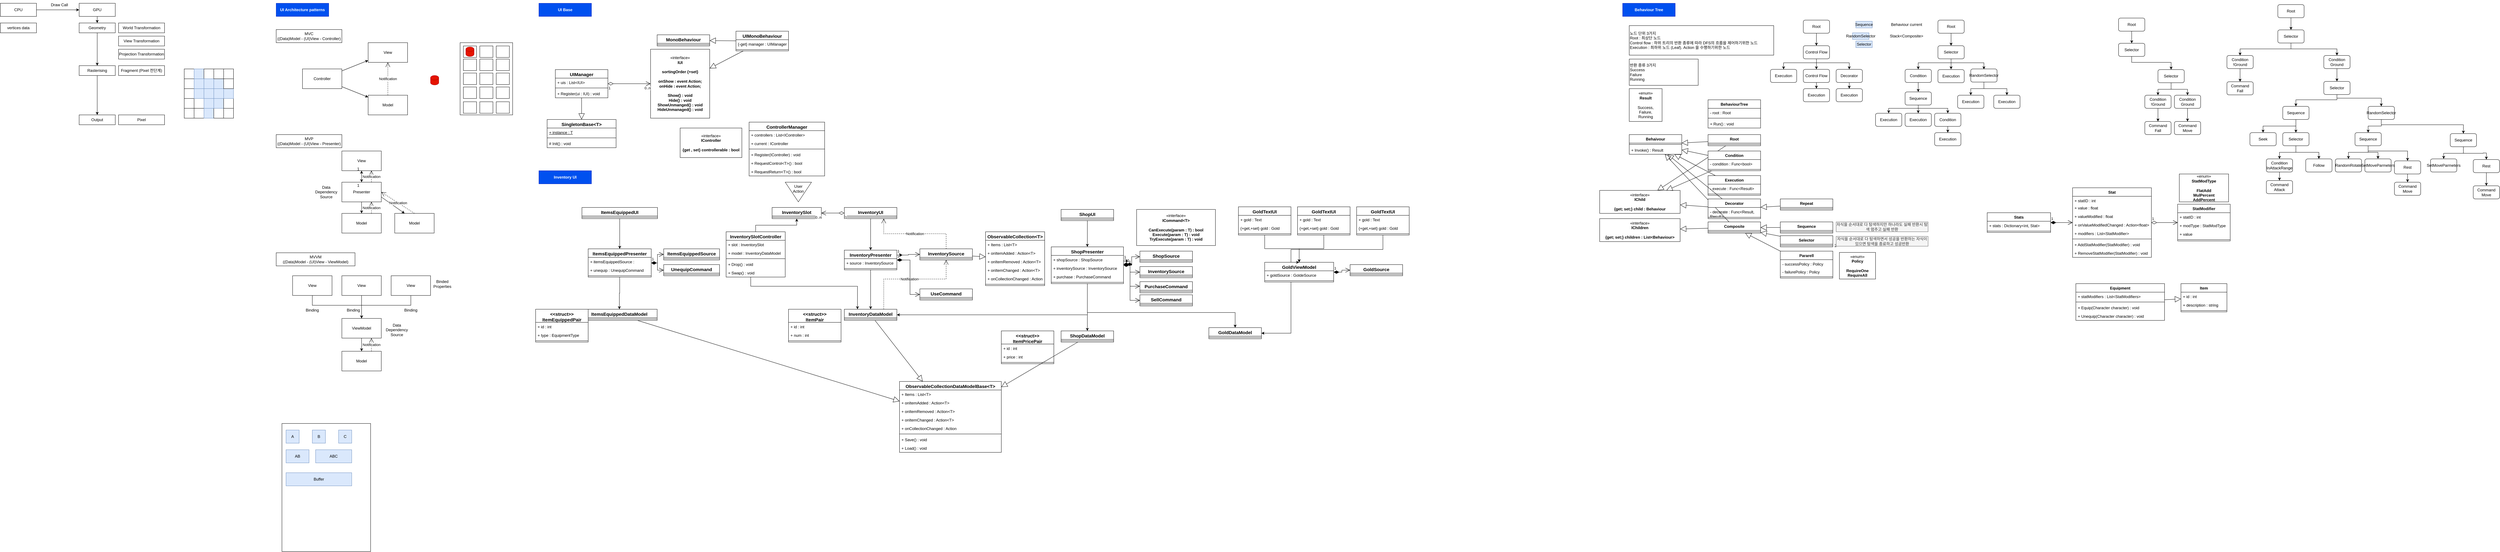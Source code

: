 <mxfile version="21.3.5" type="device">
  <diagram id="C5RBs43oDa-KdzZeNtuy" name="Page-1">
    <mxGraphModel dx="1050" dy="549" grid="1" gridSize="10" guides="1" tooltips="1" connect="1" arrows="1" fold="1" page="1" pageScale="1" pageWidth="827" pageHeight="1169" math="0" shadow="0">
      <root>
        <mxCell id="WIyWlLk6GJQsqaUBKTNV-0" />
        <mxCell id="WIyWlLk6GJQsqaUBKTNV-1" parent="WIyWlLk6GJQsqaUBKTNV-0" />
        <mxCell id="bO6CmYNc91nRtHpn1Cyj-3" style="edgeStyle=orthogonalEdgeStyle;rounded=0;orthogonalLoop=1;jettySize=auto;html=1;" parent="WIyWlLk6GJQsqaUBKTNV-1" source="bO6CmYNc91nRtHpn1Cyj-0" target="bO6CmYNc91nRtHpn1Cyj-2" edge="1">
          <mxGeometry relative="1" as="geometry" />
        </mxCell>
        <mxCell id="bO6CmYNc91nRtHpn1Cyj-0" value="CPU" style="rounded=0;whiteSpace=wrap;html=1;" parent="WIyWlLk6GJQsqaUBKTNV-1" vertex="1">
          <mxGeometry x="40" y="40" width="110" height="40" as="geometry" />
        </mxCell>
        <mxCell id="bO6CmYNc91nRtHpn1Cyj-1" value="vertices data" style="rounded=0;whiteSpace=wrap;html=1;" parent="WIyWlLk6GJQsqaUBKTNV-1" vertex="1">
          <mxGeometry x="40" y="100" width="110" height="30" as="geometry" />
        </mxCell>
        <mxCell id="bO6CmYNc91nRtHpn1Cyj-56" style="edgeStyle=orthogonalEdgeStyle;rounded=0;orthogonalLoop=1;jettySize=auto;html=1;" parent="WIyWlLk6GJQsqaUBKTNV-1" source="bO6CmYNc91nRtHpn1Cyj-2" target="bO6CmYNc91nRtHpn1Cyj-5" edge="1">
          <mxGeometry relative="1" as="geometry" />
        </mxCell>
        <mxCell id="bO6CmYNc91nRtHpn1Cyj-2" value="GPU" style="rounded=0;whiteSpace=wrap;html=1;" parent="WIyWlLk6GJQsqaUBKTNV-1" vertex="1">
          <mxGeometry x="280" y="40" width="110" height="40" as="geometry" />
        </mxCell>
        <mxCell id="bO6CmYNc91nRtHpn1Cyj-4" value="Draw Call" style="text;html=1;strokeColor=none;fillColor=none;align=center;verticalAlign=middle;whiteSpace=wrap;rounded=0;" parent="WIyWlLk6GJQsqaUBKTNV-1" vertex="1">
          <mxGeometry x="190" y="30" width="60" height="30" as="geometry" />
        </mxCell>
        <mxCell id="bO6CmYNc91nRtHpn1Cyj-57" style="edgeStyle=orthogonalEdgeStyle;rounded=0;orthogonalLoop=1;jettySize=auto;html=1;" parent="WIyWlLk6GJQsqaUBKTNV-1" source="bO6CmYNc91nRtHpn1Cyj-5" target="bO6CmYNc91nRtHpn1Cyj-11" edge="1">
          <mxGeometry relative="1" as="geometry" />
        </mxCell>
        <mxCell id="bO6CmYNc91nRtHpn1Cyj-5" value="Geometry" style="rounded=0;whiteSpace=wrap;html=1;" parent="WIyWlLk6GJQsqaUBKTNV-1" vertex="1">
          <mxGeometry x="280" y="100" width="110" height="30" as="geometry" />
        </mxCell>
        <mxCell id="bO6CmYNc91nRtHpn1Cyj-6" value="World Transformation" style="rounded=0;whiteSpace=wrap;html=1;" parent="WIyWlLk6GJQsqaUBKTNV-1" vertex="1">
          <mxGeometry x="400" y="100" width="140" height="30" as="geometry" />
        </mxCell>
        <mxCell id="bO6CmYNc91nRtHpn1Cyj-7" value="View Transformation" style="rounded=0;whiteSpace=wrap;html=1;" parent="WIyWlLk6GJQsqaUBKTNV-1" vertex="1">
          <mxGeometry x="400" y="140" width="140" height="30" as="geometry" />
        </mxCell>
        <mxCell id="bO6CmYNc91nRtHpn1Cyj-10" value="Projection Transformation" style="rounded=0;whiteSpace=wrap;html=1;" parent="WIyWlLk6GJQsqaUBKTNV-1" vertex="1">
          <mxGeometry x="400" y="180" width="140" height="30" as="geometry" />
        </mxCell>
        <mxCell id="bO6CmYNc91nRtHpn1Cyj-58" style="edgeStyle=orthogonalEdgeStyle;rounded=0;orthogonalLoop=1;jettySize=auto;html=1;entryX=0.5;entryY=0;entryDx=0;entryDy=0;" parent="WIyWlLk6GJQsqaUBKTNV-1" source="bO6CmYNc91nRtHpn1Cyj-11" target="bO6CmYNc91nRtHpn1Cyj-54" edge="1">
          <mxGeometry relative="1" as="geometry" />
        </mxCell>
        <mxCell id="bO6CmYNc91nRtHpn1Cyj-11" value="Rasterising" style="rounded=0;whiteSpace=wrap;html=1;" parent="WIyWlLk6GJQsqaUBKTNV-1" vertex="1">
          <mxGeometry x="280" y="230" width="110" height="30" as="geometry" />
        </mxCell>
        <mxCell id="bO6CmYNc91nRtHpn1Cyj-12" value="Fragment (Pixel 전단계)" style="rounded=0;whiteSpace=wrap;html=1;" parent="WIyWlLk6GJQsqaUBKTNV-1" vertex="1">
          <mxGeometry x="400" y="230" width="140" height="30" as="geometry" />
        </mxCell>
        <mxCell id="bO6CmYNc91nRtHpn1Cyj-22" value="" style="rounded=0;whiteSpace=wrap;html=1;" parent="WIyWlLk6GJQsqaUBKTNV-1" vertex="1">
          <mxGeometry x="600" y="240" width="30" height="30" as="geometry" />
        </mxCell>
        <mxCell id="bO6CmYNc91nRtHpn1Cyj-25" value="" style="rounded=0;whiteSpace=wrap;html=1;" parent="WIyWlLk6GJQsqaUBKTNV-1" vertex="1">
          <mxGeometry x="600" y="270" width="30" height="30" as="geometry" />
        </mxCell>
        <mxCell id="bO6CmYNc91nRtHpn1Cyj-26" value="" style="rounded=0;whiteSpace=wrap;html=1;" parent="WIyWlLk6GJQsqaUBKTNV-1" vertex="1">
          <mxGeometry x="600" y="300" width="30" height="30" as="geometry" />
        </mxCell>
        <mxCell id="bO6CmYNc91nRtHpn1Cyj-27" value="" style="rounded=0;whiteSpace=wrap;html=1;" parent="WIyWlLk6GJQsqaUBKTNV-1" vertex="1">
          <mxGeometry x="600" y="330" width="30" height="30" as="geometry" />
        </mxCell>
        <mxCell id="bO6CmYNc91nRtHpn1Cyj-28" value="" style="rounded=0;whiteSpace=wrap;html=1;" parent="WIyWlLk6GJQsqaUBKTNV-1" vertex="1">
          <mxGeometry x="600" y="360" width="30" height="30" as="geometry" />
        </mxCell>
        <mxCell id="bO6CmYNc91nRtHpn1Cyj-29" value="" style="rounded=0;whiteSpace=wrap;html=1;" parent="WIyWlLk6GJQsqaUBKTNV-1" vertex="1">
          <mxGeometry x="630" y="360" width="30" height="30" as="geometry" />
        </mxCell>
        <mxCell id="bO6CmYNc91nRtHpn1Cyj-30" value="" style="rounded=0;whiteSpace=wrap;html=1;" parent="WIyWlLk6GJQsqaUBKTNV-1" vertex="1">
          <mxGeometry x="630" y="330" width="30" height="30" as="geometry" />
        </mxCell>
        <mxCell id="bO6CmYNc91nRtHpn1Cyj-31" value="" style="rounded=0;whiteSpace=wrap;html=1;fillColor=#dae8fc;strokeColor=#6c8ebf;" parent="WIyWlLk6GJQsqaUBKTNV-1" vertex="1">
          <mxGeometry x="630" y="300" width="30" height="30" as="geometry" />
        </mxCell>
        <mxCell id="bO6CmYNc91nRtHpn1Cyj-32" value="" style="rounded=0;whiteSpace=wrap;html=1;fillColor=#dae8fc;strokeColor=#6c8ebf;" parent="WIyWlLk6GJQsqaUBKTNV-1" vertex="1">
          <mxGeometry x="630" y="270" width="30" height="30" as="geometry" />
        </mxCell>
        <mxCell id="bO6CmYNc91nRtHpn1Cyj-33" value="" style="rounded=0;whiteSpace=wrap;html=1;fillColor=#dae8fc;strokeColor=#6c8ebf;" parent="WIyWlLk6GJQsqaUBKTNV-1" vertex="1">
          <mxGeometry x="630" y="240" width="30" height="30" as="geometry" />
        </mxCell>
        <mxCell id="bO6CmYNc91nRtHpn1Cyj-34" value="" style="rounded=0;whiteSpace=wrap;html=1;" parent="WIyWlLk6GJQsqaUBKTNV-1" vertex="1">
          <mxGeometry x="660" y="240" width="30" height="30" as="geometry" />
        </mxCell>
        <mxCell id="bO6CmYNc91nRtHpn1Cyj-35" value="" style="rounded=0;whiteSpace=wrap;html=1;fillColor=#dae8fc;strokeColor=#6c8ebf;" parent="WIyWlLk6GJQsqaUBKTNV-1" vertex="1">
          <mxGeometry x="660" y="270" width="30" height="30" as="geometry" />
        </mxCell>
        <mxCell id="bO6CmYNc91nRtHpn1Cyj-36" value="" style="rounded=0;whiteSpace=wrap;html=1;fillColor=#dae8fc;strokeColor=#6c8ebf;" parent="WIyWlLk6GJQsqaUBKTNV-1" vertex="1">
          <mxGeometry x="660" y="300" width="30" height="30" as="geometry" />
        </mxCell>
        <mxCell id="bO6CmYNc91nRtHpn1Cyj-37" value="" style="rounded=0;whiteSpace=wrap;html=1;fillColor=#dae8fc;strokeColor=#6c8ebf;" parent="WIyWlLk6GJQsqaUBKTNV-1" vertex="1">
          <mxGeometry x="660" y="330" width="30" height="30" as="geometry" />
        </mxCell>
        <mxCell id="bO6CmYNc91nRtHpn1Cyj-38" value="" style="rounded=0;whiteSpace=wrap;html=1;fillColor=#dae8fc;strokeColor=#6c8ebf;" parent="WIyWlLk6GJQsqaUBKTNV-1" vertex="1">
          <mxGeometry x="660" y="360" width="30" height="30" as="geometry" />
        </mxCell>
        <mxCell id="bO6CmYNc91nRtHpn1Cyj-39" value="" style="rounded=0;whiteSpace=wrap;html=1;" parent="WIyWlLk6GJQsqaUBKTNV-1" vertex="1">
          <mxGeometry x="690" y="360" width="30" height="30" as="geometry" />
        </mxCell>
        <mxCell id="bO6CmYNc91nRtHpn1Cyj-40" value="" style="rounded=0;whiteSpace=wrap;html=1;fillColor=#dae8fc;strokeColor=#6c8ebf;" parent="WIyWlLk6GJQsqaUBKTNV-1" vertex="1">
          <mxGeometry x="690" y="330" width="30" height="30" as="geometry" />
        </mxCell>
        <mxCell id="bO6CmYNc91nRtHpn1Cyj-41" value="" style="rounded=0;whiteSpace=wrap;html=1;fillColor=#dae8fc;strokeColor=#6c8ebf;" parent="WIyWlLk6GJQsqaUBKTNV-1" vertex="1">
          <mxGeometry x="690" y="300" width="30" height="30" as="geometry" />
        </mxCell>
        <mxCell id="bO6CmYNc91nRtHpn1Cyj-42" value="" style="rounded=0;whiteSpace=wrap;html=1;fillColor=#dae8fc;strokeColor=#6c8ebf;" parent="WIyWlLk6GJQsqaUBKTNV-1" vertex="1">
          <mxGeometry x="690" y="270" width="30" height="30" as="geometry" />
        </mxCell>
        <mxCell id="bO6CmYNc91nRtHpn1Cyj-43" value="" style="rounded=0;whiteSpace=wrap;html=1;" parent="WIyWlLk6GJQsqaUBKTNV-1" vertex="1">
          <mxGeometry x="690" y="240" width="30" height="30" as="geometry" />
        </mxCell>
        <mxCell id="bO6CmYNc91nRtHpn1Cyj-44" value="" style="rounded=0;whiteSpace=wrap;html=1;" parent="WIyWlLk6GJQsqaUBKTNV-1" vertex="1">
          <mxGeometry x="720" y="360" width="30" height="30" as="geometry" />
        </mxCell>
        <mxCell id="bO6CmYNc91nRtHpn1Cyj-45" value="" style="rounded=0;whiteSpace=wrap;html=1;" parent="WIyWlLk6GJQsqaUBKTNV-1" vertex="1">
          <mxGeometry x="720" y="330" width="30" height="30" as="geometry" />
        </mxCell>
        <mxCell id="bO6CmYNc91nRtHpn1Cyj-46" value="" style="rounded=0;whiteSpace=wrap;html=1;fillColor=#dae8fc;strokeColor=#6c8ebf;" parent="WIyWlLk6GJQsqaUBKTNV-1" vertex="1">
          <mxGeometry x="720" y="300" width="30" height="30" as="geometry" />
        </mxCell>
        <mxCell id="bO6CmYNc91nRtHpn1Cyj-47" value="" style="rounded=0;whiteSpace=wrap;html=1;" parent="WIyWlLk6GJQsqaUBKTNV-1" vertex="1">
          <mxGeometry x="720" y="270" width="30" height="30" as="geometry" />
        </mxCell>
        <mxCell id="bO6CmYNc91nRtHpn1Cyj-48" value="" style="rounded=0;whiteSpace=wrap;html=1;" parent="WIyWlLk6GJQsqaUBKTNV-1" vertex="1">
          <mxGeometry x="720" y="240" width="30" height="30" as="geometry" />
        </mxCell>
        <mxCell id="bO6CmYNc91nRtHpn1Cyj-54" value="Output" style="rounded=0;whiteSpace=wrap;html=1;" parent="WIyWlLk6GJQsqaUBKTNV-1" vertex="1">
          <mxGeometry x="280" y="380" width="110" height="30" as="geometry" />
        </mxCell>
        <mxCell id="bO6CmYNc91nRtHpn1Cyj-55" value="Pixel" style="rounded=0;whiteSpace=wrap;html=1;" parent="WIyWlLk6GJQsqaUBKTNV-1" vertex="1">
          <mxGeometry x="400" y="380" width="140" height="30" as="geometry" />
        </mxCell>
        <mxCell id="bO6CmYNc91nRtHpn1Cyj-59" value="UI Architecture patterns" style="rounded=0;whiteSpace=wrap;html=1;fontStyle=1;fillColor=#0050ef;fontColor=#ffffff;strokeColor=#001DBC;" parent="WIyWlLk6GJQsqaUBKTNV-1" vertex="1">
          <mxGeometry x="880" y="40" width="160" height="40" as="geometry" />
        </mxCell>
        <mxCell id="bO6CmYNc91nRtHpn1Cyj-60" value="MVC&lt;br&gt;((Data)Model - (UI)View - Controller)" style="rounded=0;whiteSpace=wrap;html=1;" parent="WIyWlLk6GJQsqaUBKTNV-1" vertex="1">
          <mxGeometry x="880" y="120" width="200" height="40" as="geometry" />
        </mxCell>
        <mxCell id="bO6CmYNc91nRtHpn1Cyj-64" value="Model" style="rounded=0;whiteSpace=wrap;html=1;" parent="WIyWlLk6GJQsqaUBKTNV-1" vertex="1">
          <mxGeometry x="1160" y="320" width="120" height="60" as="geometry" />
        </mxCell>
        <mxCell id="bO6CmYNc91nRtHpn1Cyj-65" value="View" style="rounded=0;whiteSpace=wrap;html=1;" parent="WIyWlLk6GJQsqaUBKTNV-1" vertex="1">
          <mxGeometry x="1160" y="160" width="120" height="60" as="geometry" />
        </mxCell>
        <mxCell id="bO6CmYNc91nRtHpn1Cyj-66" value="Controller" style="rounded=0;whiteSpace=wrap;html=1;" parent="WIyWlLk6GJQsqaUBKTNV-1" vertex="1">
          <mxGeometry x="960" y="240" width="120" height="60" as="geometry" />
        </mxCell>
        <mxCell id="bO6CmYNc91nRtHpn1Cyj-67" value="" style="endArrow=classic;html=1;rounded=0;" parent="WIyWlLk6GJQsqaUBKTNV-1" source="bO6CmYNc91nRtHpn1Cyj-66" target="bO6CmYNc91nRtHpn1Cyj-65" edge="1">
          <mxGeometry width="50" height="50" relative="1" as="geometry">
            <mxPoint x="1260" y="350" as="sourcePoint" />
            <mxPoint x="1310" y="300" as="targetPoint" />
          </mxGeometry>
        </mxCell>
        <mxCell id="bO6CmYNc91nRtHpn1Cyj-68" value="" style="endArrow=classic;html=1;rounded=0;" parent="WIyWlLk6GJQsqaUBKTNV-1" source="bO6CmYNc91nRtHpn1Cyj-66" target="bO6CmYNc91nRtHpn1Cyj-64" edge="1">
          <mxGeometry width="50" height="50" relative="1" as="geometry">
            <mxPoint x="1090" y="256" as="sourcePoint" />
            <mxPoint x="1170" y="224" as="targetPoint" />
          </mxGeometry>
        </mxCell>
        <mxCell id="bO6CmYNc91nRtHpn1Cyj-70" value="Notification" style="endArrow=open;endSize=12;dashed=1;html=1;rounded=0;" parent="WIyWlLk6GJQsqaUBKTNV-1" source="bO6CmYNc91nRtHpn1Cyj-64" target="bO6CmYNc91nRtHpn1Cyj-65" edge="1">
          <mxGeometry width="160" relative="1" as="geometry">
            <mxPoint x="1200" y="330" as="sourcePoint" />
            <mxPoint x="1360" y="330" as="targetPoint" />
          </mxGeometry>
        </mxCell>
        <mxCell id="bO6CmYNc91nRtHpn1Cyj-71" value="" style="rounded=0;whiteSpace=wrap;html=1;" parent="WIyWlLk6GJQsqaUBKTNV-1" vertex="1">
          <mxGeometry x="1440" y="160" width="160" height="220" as="geometry" />
        </mxCell>
        <mxCell id="bO6CmYNc91nRtHpn1Cyj-72" value="" style="rounded=0;whiteSpace=wrap;html=1;" parent="WIyWlLk6GJQsqaUBKTNV-1" vertex="1">
          <mxGeometry x="1450" y="170" width="40" height="35" as="geometry" />
        </mxCell>
        <mxCell id="bO6CmYNc91nRtHpn1Cyj-73" value="" style="rounded=0;whiteSpace=wrap;html=1;" parent="WIyWlLk6GJQsqaUBKTNV-1" vertex="1">
          <mxGeometry x="1500" y="170" width="40" height="35" as="geometry" />
        </mxCell>
        <mxCell id="bO6CmYNc91nRtHpn1Cyj-74" value="" style="rounded=0;whiteSpace=wrap;html=1;" parent="WIyWlLk6GJQsqaUBKTNV-1" vertex="1">
          <mxGeometry x="1550" y="170" width="40" height="35" as="geometry" />
        </mxCell>
        <mxCell id="bO6CmYNc91nRtHpn1Cyj-75" value="" style="rounded=0;whiteSpace=wrap;html=1;" parent="WIyWlLk6GJQsqaUBKTNV-1" vertex="1">
          <mxGeometry x="1450" y="210" width="40" height="35" as="geometry" />
        </mxCell>
        <mxCell id="bO6CmYNc91nRtHpn1Cyj-76" value="" style="rounded=0;whiteSpace=wrap;html=1;" parent="WIyWlLk6GJQsqaUBKTNV-1" vertex="1">
          <mxGeometry x="1500" y="210" width="40" height="35" as="geometry" />
        </mxCell>
        <mxCell id="bO6CmYNc91nRtHpn1Cyj-77" value="" style="rounded=0;whiteSpace=wrap;html=1;" parent="WIyWlLk6GJQsqaUBKTNV-1" vertex="1">
          <mxGeometry x="1550" y="210" width="40" height="35" as="geometry" />
        </mxCell>
        <mxCell id="bO6CmYNc91nRtHpn1Cyj-78" value="" style="rounded=0;whiteSpace=wrap;html=1;" parent="WIyWlLk6GJQsqaUBKTNV-1" vertex="1">
          <mxGeometry x="1450" y="252.5" width="40" height="35" as="geometry" />
        </mxCell>
        <mxCell id="bO6CmYNc91nRtHpn1Cyj-79" value="" style="rounded=0;whiteSpace=wrap;html=1;" parent="WIyWlLk6GJQsqaUBKTNV-1" vertex="1">
          <mxGeometry x="1500" y="252.5" width="40" height="35" as="geometry" />
        </mxCell>
        <mxCell id="bO6CmYNc91nRtHpn1Cyj-80" value="" style="rounded=0;whiteSpace=wrap;html=1;" parent="WIyWlLk6GJQsqaUBKTNV-1" vertex="1">
          <mxGeometry x="1550" y="252.5" width="40" height="35" as="geometry" />
        </mxCell>
        <mxCell id="bO6CmYNc91nRtHpn1Cyj-81" value="" style="rounded=0;whiteSpace=wrap;html=1;" parent="WIyWlLk6GJQsqaUBKTNV-1" vertex="1">
          <mxGeometry x="1450" y="295" width="40" height="35" as="geometry" />
        </mxCell>
        <mxCell id="bO6CmYNc91nRtHpn1Cyj-82" value="" style="rounded=0;whiteSpace=wrap;html=1;" parent="WIyWlLk6GJQsqaUBKTNV-1" vertex="1">
          <mxGeometry x="1500" y="295" width="40" height="35" as="geometry" />
        </mxCell>
        <mxCell id="bO6CmYNc91nRtHpn1Cyj-83" value="" style="rounded=0;whiteSpace=wrap;html=1;" parent="WIyWlLk6GJQsqaUBKTNV-1" vertex="1">
          <mxGeometry x="1550" y="295" width="40" height="35" as="geometry" />
        </mxCell>
        <mxCell id="bO6CmYNc91nRtHpn1Cyj-84" value="" style="rounded=0;whiteSpace=wrap;html=1;" parent="WIyWlLk6GJQsqaUBKTNV-1" vertex="1">
          <mxGeometry x="1450" y="340" width="40" height="35" as="geometry" />
        </mxCell>
        <mxCell id="bO6CmYNc91nRtHpn1Cyj-85" value="" style="rounded=0;whiteSpace=wrap;html=1;" parent="WIyWlLk6GJQsqaUBKTNV-1" vertex="1">
          <mxGeometry x="1500" y="340" width="40" height="35" as="geometry" />
        </mxCell>
        <mxCell id="bO6CmYNc91nRtHpn1Cyj-86" value="" style="rounded=0;whiteSpace=wrap;html=1;" parent="WIyWlLk6GJQsqaUBKTNV-1" vertex="1">
          <mxGeometry x="1550" y="340" width="40" height="35" as="geometry" />
        </mxCell>
        <mxCell id="bO6CmYNc91nRtHpn1Cyj-89" value="" style="shape=cylinder3;whiteSpace=wrap;html=1;boundedLbl=1;backgroundOutline=1;size=6.9;fillColor=#e51400;fontColor=#ffffff;strokeColor=#B20000;" parent="WIyWlLk6GJQsqaUBKTNV-1" vertex="1">
          <mxGeometry x="1457.5" y="173.13" width="25" height="28.75" as="geometry" />
        </mxCell>
        <mxCell id="bO6CmYNc91nRtHpn1Cyj-90" value="" style="shape=cylinder3;whiteSpace=wrap;html=1;boundedLbl=1;backgroundOutline=1;size=6.9;fillColor=#e51400;fontColor=#ffffff;strokeColor=#B20000;" parent="WIyWlLk6GJQsqaUBKTNV-1" vertex="1">
          <mxGeometry x="1350" y="260" width="25" height="28.75" as="geometry" />
        </mxCell>
        <mxCell id="bO6CmYNc91nRtHpn1Cyj-91" value="MVP&lt;br&gt;((Data)Model - (UI)View - Presenter)" style="rounded=0;whiteSpace=wrap;html=1;" parent="WIyWlLk6GJQsqaUBKTNV-1" vertex="1">
          <mxGeometry x="880" y="440" width="200" height="40" as="geometry" />
        </mxCell>
        <mxCell id="bO6CmYNc91nRtHpn1Cyj-92" value="Model" style="rounded=0;whiteSpace=wrap;html=1;" parent="WIyWlLk6GJQsqaUBKTNV-1" vertex="1">
          <mxGeometry x="1080" y="680" width="120" height="60" as="geometry" />
        </mxCell>
        <mxCell id="bO6CmYNc91nRtHpn1Cyj-93" value="View" style="rounded=0;whiteSpace=wrap;html=1;" parent="WIyWlLk6GJQsqaUBKTNV-1" vertex="1">
          <mxGeometry x="1080" y="490" width="120" height="60" as="geometry" />
        </mxCell>
        <mxCell id="bO6CmYNc91nRtHpn1Cyj-94" value="Presenter" style="rounded=0;whiteSpace=wrap;html=1;" parent="WIyWlLk6GJQsqaUBKTNV-1" vertex="1">
          <mxGeometry x="1080" y="585" width="120" height="60" as="geometry" />
        </mxCell>
        <mxCell id="bO6CmYNc91nRtHpn1Cyj-95" value="" style="endArrow=classic;html=1;rounded=0;" parent="WIyWlLk6GJQsqaUBKTNV-1" source="bO6CmYNc91nRtHpn1Cyj-94" target="bO6CmYNc91nRtHpn1Cyj-93" edge="1">
          <mxGeometry width="50" height="50" relative="1" as="geometry">
            <mxPoint x="1260" y="700" as="sourcePoint" />
            <mxPoint x="1310" y="650" as="targetPoint" />
          </mxGeometry>
        </mxCell>
        <mxCell id="bO6CmYNc91nRtHpn1Cyj-96" value="" style="endArrow=classic;html=1;rounded=0;entryX=0.25;entryY=0;entryDx=0;entryDy=0;exitX=1;exitY=0.75;exitDx=0;exitDy=0;" parent="WIyWlLk6GJQsqaUBKTNV-1" source="bO6CmYNc91nRtHpn1Cyj-94" target="bO6CmYNc91nRtHpn1Cyj-102" edge="1">
          <mxGeometry width="50" height="50" relative="1" as="geometry">
            <mxPoint x="1090" y="606" as="sourcePoint" />
            <mxPoint x="1170" y="574" as="targetPoint" />
          </mxGeometry>
        </mxCell>
        <mxCell id="bO6CmYNc91nRtHpn1Cyj-98" value="" style="endArrow=classic;html=1;rounded=0;" parent="WIyWlLk6GJQsqaUBKTNV-1" source="bO6CmYNc91nRtHpn1Cyj-93" target="bO6CmYNc91nRtHpn1Cyj-94" edge="1">
          <mxGeometry width="50" height="50" relative="1" as="geometry">
            <mxPoint x="1150" y="595" as="sourcePoint" />
            <mxPoint x="1150" y="560" as="targetPoint" />
          </mxGeometry>
        </mxCell>
        <mxCell id="bO6CmYNc91nRtHpn1Cyj-99" value="1" style="text;html=1;strokeColor=none;fillColor=none;align=center;verticalAlign=middle;whiteSpace=wrap;rounded=0;" parent="WIyWlLk6GJQsqaUBKTNV-1" vertex="1">
          <mxGeometry x="1120" y="530" width="20" height="30" as="geometry" />
        </mxCell>
        <mxCell id="bO6CmYNc91nRtHpn1Cyj-100" value="1" style="text;html=1;strokeColor=none;fillColor=none;align=center;verticalAlign=middle;whiteSpace=wrap;rounded=0;" parent="WIyWlLk6GJQsqaUBKTNV-1" vertex="1">
          <mxGeometry x="1120" y="580" width="20" height="30" as="geometry" />
        </mxCell>
        <mxCell id="bO6CmYNc91nRtHpn1Cyj-102" value="Model" style="rounded=0;whiteSpace=wrap;html=1;" parent="WIyWlLk6GJQsqaUBKTNV-1" vertex="1">
          <mxGeometry x="1241" y="680" width="120" height="60" as="geometry" />
        </mxCell>
        <mxCell id="bO6CmYNc91nRtHpn1Cyj-104" value="" style="endArrow=classic;html=1;rounded=0;" parent="WIyWlLk6GJQsqaUBKTNV-1" source="bO6CmYNc91nRtHpn1Cyj-94" target="bO6CmYNc91nRtHpn1Cyj-92" edge="1">
          <mxGeometry width="50" height="50" relative="1" as="geometry">
            <mxPoint x="1201" y="655" as="sourcePoint" />
            <mxPoint x="1260" y="690" as="targetPoint" />
          </mxGeometry>
        </mxCell>
        <mxCell id="bO6CmYNc91nRtHpn1Cyj-105" value="Notification" style="endArrow=open;endSize=12;dashed=1;html=1;rounded=0;entryX=1;entryY=0.5;entryDx=0;entryDy=0;exitX=0.5;exitY=0;exitDx=0;exitDy=0;" parent="WIyWlLk6GJQsqaUBKTNV-1" source="bO6CmYNc91nRtHpn1Cyj-102" target="bO6CmYNc91nRtHpn1Cyj-94" edge="1">
          <mxGeometry width="160" relative="1" as="geometry">
            <mxPoint x="1230" y="330" as="sourcePoint" />
            <mxPoint x="1230" y="230" as="targetPoint" />
          </mxGeometry>
        </mxCell>
        <mxCell id="bO6CmYNc91nRtHpn1Cyj-106" value="Notification" style="endArrow=open;endSize=12;dashed=1;html=1;rounded=0;entryX=0.75;entryY=1;entryDx=0;entryDy=0;exitX=0.75;exitY=0;exitDx=0;exitDy=0;" parent="WIyWlLk6GJQsqaUBKTNV-1" source="bO6CmYNc91nRtHpn1Cyj-92" target="bO6CmYNc91nRtHpn1Cyj-94" edge="1">
          <mxGeometry width="160" relative="1" as="geometry">
            <mxPoint x="1273" y="690" as="sourcePoint" />
            <mxPoint x="1210" y="640" as="targetPoint" />
          </mxGeometry>
        </mxCell>
        <mxCell id="bO6CmYNc91nRtHpn1Cyj-107" value="Notification" style="endArrow=open;endSize=12;dashed=1;html=1;rounded=0;entryX=0.75;entryY=1;entryDx=0;entryDy=0;exitX=0.75;exitY=0;exitDx=0;exitDy=0;" parent="WIyWlLk6GJQsqaUBKTNV-1" source="bO6CmYNc91nRtHpn1Cyj-94" target="bO6CmYNc91nRtHpn1Cyj-93" edge="1">
          <mxGeometry width="160" relative="1" as="geometry">
            <mxPoint x="1311" y="690" as="sourcePoint" />
            <mxPoint x="1210" y="625" as="targetPoint" />
          </mxGeometry>
        </mxCell>
        <mxCell id="bO6CmYNc91nRtHpn1Cyj-109" value="MVVM&lt;br&gt;((Data)Model - (UI)View - ViewModel)" style="rounded=0;whiteSpace=wrap;html=1;" parent="WIyWlLk6GJQsqaUBKTNV-1" vertex="1">
          <mxGeometry x="880" y="800" width="240" height="40" as="geometry" />
        </mxCell>
        <mxCell id="bO6CmYNc91nRtHpn1Cyj-110" value="Model" style="rounded=0;whiteSpace=wrap;html=1;" parent="WIyWlLk6GJQsqaUBKTNV-1" vertex="1">
          <mxGeometry x="1080" y="1100" width="120" height="60" as="geometry" />
        </mxCell>
        <mxCell id="bO6CmYNc91nRtHpn1Cyj-113" style="edgeStyle=orthogonalEdgeStyle;rounded=0;orthogonalLoop=1;jettySize=auto;html=1;" parent="WIyWlLk6GJQsqaUBKTNV-1" source="bO6CmYNc91nRtHpn1Cyj-112" target="bO6CmYNc91nRtHpn1Cyj-110" edge="1">
          <mxGeometry relative="1" as="geometry" />
        </mxCell>
        <mxCell id="bO6CmYNc91nRtHpn1Cyj-112" value="ViewModel" style="rounded=0;whiteSpace=wrap;html=1;" parent="WIyWlLk6GJQsqaUBKTNV-1" vertex="1">
          <mxGeometry x="1080" y="1000" width="120" height="60" as="geometry" />
        </mxCell>
        <mxCell id="bO6CmYNc91nRtHpn1Cyj-114" value="Notification" style="endArrow=open;endSize=12;dashed=1;html=1;rounded=0;entryX=0.75;entryY=1;entryDx=0;entryDy=0;exitX=0.75;exitY=0;exitDx=0;exitDy=0;" parent="WIyWlLk6GJQsqaUBKTNV-1" source="bO6CmYNc91nRtHpn1Cyj-110" target="bO6CmYNc91nRtHpn1Cyj-112" edge="1">
          <mxGeometry width="160" relative="1" as="geometry">
            <mxPoint x="1180" y="750" as="sourcePoint" />
            <mxPoint x="1180" y="715" as="targetPoint" />
          </mxGeometry>
        </mxCell>
        <mxCell id="bO6CmYNc91nRtHpn1Cyj-116" style="edgeStyle=orthogonalEdgeStyle;rounded=0;orthogonalLoop=1;jettySize=auto;html=1;entryX=0.5;entryY=0;entryDx=0;entryDy=0;" parent="WIyWlLk6GJQsqaUBKTNV-1" source="bO6CmYNc91nRtHpn1Cyj-115" target="bO6CmYNc91nRtHpn1Cyj-112" edge="1">
          <mxGeometry relative="1" as="geometry" />
        </mxCell>
        <mxCell id="bO6CmYNc91nRtHpn1Cyj-115" value="View" style="rounded=0;whiteSpace=wrap;html=1;" parent="WIyWlLk6GJQsqaUBKTNV-1" vertex="1">
          <mxGeometry x="1080" y="870" width="120" height="60" as="geometry" />
        </mxCell>
        <mxCell id="bO6CmYNc91nRtHpn1Cyj-117" value="Binding" style="text;html=1;strokeColor=none;fillColor=none;align=center;verticalAlign=middle;whiteSpace=wrap;rounded=0;" parent="WIyWlLk6GJQsqaUBKTNV-1" vertex="1">
          <mxGeometry x="1090" y="960" width="50" height="30" as="geometry" />
        </mxCell>
        <mxCell id="bO6CmYNc91nRtHpn1Cyj-119" style="edgeStyle=orthogonalEdgeStyle;rounded=0;orthogonalLoop=1;jettySize=auto;html=1;" parent="WIyWlLk6GJQsqaUBKTNV-1" source="bO6CmYNc91nRtHpn1Cyj-118" target="bO6CmYNc91nRtHpn1Cyj-112" edge="1">
          <mxGeometry relative="1" as="geometry">
            <Array as="points">
              <mxPoint x="1290" y="960" />
              <mxPoint x="1140" y="960" />
            </Array>
          </mxGeometry>
        </mxCell>
        <mxCell id="bO6CmYNc91nRtHpn1Cyj-118" value="View" style="rounded=0;whiteSpace=wrap;html=1;" parent="WIyWlLk6GJQsqaUBKTNV-1" vertex="1">
          <mxGeometry x="1230" y="870" width="120" height="60" as="geometry" />
        </mxCell>
        <mxCell id="bO6CmYNc91nRtHpn1Cyj-120" value="Binding" style="text;html=1;strokeColor=none;fillColor=none;align=center;verticalAlign=middle;whiteSpace=wrap;rounded=0;" parent="WIyWlLk6GJQsqaUBKTNV-1" vertex="1">
          <mxGeometry x="1265" y="960" width="50" height="30" as="geometry" />
        </mxCell>
        <mxCell id="bO6CmYNc91nRtHpn1Cyj-122" style="edgeStyle=orthogonalEdgeStyle;rounded=0;orthogonalLoop=1;jettySize=auto;html=1;entryX=0.5;entryY=0;entryDx=0;entryDy=0;" parent="WIyWlLk6GJQsqaUBKTNV-1" source="bO6CmYNc91nRtHpn1Cyj-121" target="bO6CmYNc91nRtHpn1Cyj-112" edge="1">
          <mxGeometry relative="1" as="geometry">
            <Array as="points">
              <mxPoint x="990" y="960" />
              <mxPoint x="1140" y="960" />
            </Array>
          </mxGeometry>
        </mxCell>
        <mxCell id="bO6CmYNc91nRtHpn1Cyj-121" value="View" style="rounded=0;whiteSpace=wrap;html=1;" parent="WIyWlLk6GJQsqaUBKTNV-1" vertex="1">
          <mxGeometry x="930" y="870" width="120" height="60" as="geometry" />
        </mxCell>
        <mxCell id="bO6CmYNc91nRtHpn1Cyj-123" value="Binding" style="text;html=1;strokeColor=none;fillColor=none;align=center;verticalAlign=middle;whiteSpace=wrap;rounded=0;" parent="WIyWlLk6GJQsqaUBKTNV-1" vertex="1">
          <mxGeometry x="965" y="960" width="50" height="30" as="geometry" />
        </mxCell>
        <mxCell id="bO6CmYNc91nRtHpn1Cyj-124" value="Data Dependency Source" style="text;html=1;strokeColor=none;fillColor=none;align=center;verticalAlign=middle;whiteSpace=wrap;rounded=0;" parent="WIyWlLk6GJQsqaUBKTNV-1" vertex="1">
          <mxGeometry x="1205" y="1020" width="85" height="30" as="geometry" />
        </mxCell>
        <mxCell id="bO6CmYNc91nRtHpn1Cyj-125" value="Binded Properties" style="text;html=1;strokeColor=none;fillColor=none;align=center;verticalAlign=middle;whiteSpace=wrap;rounded=0;" parent="WIyWlLk6GJQsqaUBKTNV-1" vertex="1">
          <mxGeometry x="1361" y="880" width="50" height="30" as="geometry" />
        </mxCell>
        <mxCell id="2WI5cddSfxfcX06LqnDv-0" value="UI Base" style="rounded=0;whiteSpace=wrap;html=1;fontStyle=1;fillColor=#0050ef;fontColor=#ffffff;strokeColor=#001DBC;" parent="WIyWlLk6GJQsqaUBKTNV-1" vertex="1">
          <mxGeometry x="1680" y="40" width="160" height="40" as="geometry" />
        </mxCell>
        <mxCell id="2WI5cddSfxfcX06LqnDv-1" value="UIManager" style="swimlane;fontStyle=1;align=center;verticalAlign=top;childLayout=stackLayout;horizontal=1;startSize=26;horizontalStack=0;resizeParent=1;resizeParentMax=0;resizeLast=0;collapsible=1;marginBottom=0;whiteSpace=wrap;html=1;fontSize=14;" parent="WIyWlLk6GJQsqaUBKTNV-1" vertex="1">
          <mxGeometry x="1730" y="242" width="160" height="86" as="geometry" />
        </mxCell>
        <mxCell id="2WI5cddSfxfcX06LqnDv-2" value="+ uis : List&amp;lt;IUI&amp;gt;" style="text;strokeColor=none;fillColor=none;align=left;verticalAlign=top;spacingLeft=4;spacingRight=4;overflow=hidden;rotatable=0;points=[[0,0.5],[1,0.5]];portConstraint=eastwest;whiteSpace=wrap;html=1;" parent="2WI5cddSfxfcX06LqnDv-1" vertex="1">
          <mxGeometry y="26" width="160" height="26" as="geometry" />
        </mxCell>
        <mxCell id="2WI5cddSfxfcX06LqnDv-3" value="" style="line;strokeWidth=1;fillColor=none;align=left;verticalAlign=middle;spacingTop=-1;spacingLeft=3;spacingRight=3;rotatable=0;labelPosition=right;points=[];portConstraint=eastwest;strokeColor=inherit;" parent="2WI5cddSfxfcX06LqnDv-1" vertex="1">
          <mxGeometry y="52" width="160" height="8" as="geometry" />
        </mxCell>
        <mxCell id="2WI5cddSfxfcX06LqnDv-20" value="+ Register(ui : IUI) : void" style="text;strokeColor=none;fillColor=none;align=left;verticalAlign=top;spacingLeft=4;spacingRight=4;overflow=hidden;rotatable=0;points=[[0,0.5],[1,0.5]];portConstraint=eastwest;whiteSpace=wrap;html=1;" parent="2WI5cddSfxfcX06LqnDv-1" vertex="1">
          <mxGeometry y="60" width="160" height="26" as="geometry" />
        </mxCell>
        <mxCell id="2WI5cddSfxfcX06LqnDv-9" value="«interface»&lt;br&gt;&lt;b&gt;IUI&lt;br&gt;&lt;br&gt;sortingOrder {+set}&lt;br&gt;&lt;br&gt;onShow : event Action;&lt;br&gt;onHide : event Action;&lt;br&gt;&lt;br&gt;Show() : void&lt;br&gt;Hide() : void&lt;br&gt;ShowUnmanged() : void&lt;br&gt;HideUnmanaged() : void&lt;br&gt;&lt;/b&gt;" style="html=1;whiteSpace=wrap;" parent="WIyWlLk6GJQsqaUBKTNV-1" vertex="1">
          <mxGeometry x="2020" y="180" width="180" height="210" as="geometry" />
        </mxCell>
        <mxCell id="2WI5cddSfxfcX06LqnDv-10" value="UIMonoBehaviour" style="swimlane;fontStyle=1;align=center;verticalAlign=top;childLayout=stackLayout;horizontal=1;startSize=26;horizontalStack=0;resizeParent=1;resizeParentMax=0;resizeLast=0;collapsible=1;marginBottom=0;whiteSpace=wrap;html=1;fontSize=14;" parent="WIyWlLk6GJQsqaUBKTNV-1" vertex="1">
          <mxGeometry x="2280" y="125" width="160" height="60" as="geometry" />
        </mxCell>
        <mxCell id="2WI5cddSfxfcX06LqnDv-11" value="{-get} manager : UIManager" style="text;strokeColor=none;fillColor=none;align=left;verticalAlign=top;spacingLeft=4;spacingRight=4;overflow=hidden;rotatable=0;points=[[0,0.5],[1,0.5]];portConstraint=eastwest;whiteSpace=wrap;html=1;" parent="2WI5cddSfxfcX06LqnDv-10" vertex="1">
          <mxGeometry y="26" width="160" height="26" as="geometry" />
        </mxCell>
        <mxCell id="2WI5cddSfxfcX06LqnDv-12" value="" style="line;strokeWidth=1;fillColor=none;align=left;verticalAlign=middle;spacingTop=-1;spacingLeft=3;spacingRight=3;rotatable=0;labelPosition=right;points=[];portConstraint=eastwest;strokeColor=inherit;" parent="2WI5cddSfxfcX06LqnDv-10" vertex="1">
          <mxGeometry y="52" width="160" height="8" as="geometry" />
        </mxCell>
        <mxCell id="2WI5cddSfxfcX06LqnDv-14" value="MonoBehaviour" style="swimlane;fontStyle=1;align=center;verticalAlign=top;childLayout=stackLayout;horizontal=1;startSize=26;horizontalStack=0;resizeParent=1;resizeParentMax=0;resizeLast=0;collapsible=1;marginBottom=0;whiteSpace=wrap;html=1;fontSize=14;" parent="WIyWlLk6GJQsqaUBKTNV-1" vertex="1">
          <mxGeometry x="2040" y="136" width="160" height="34" as="geometry" />
        </mxCell>
        <mxCell id="2WI5cddSfxfcX06LqnDv-16" value="" style="line;strokeWidth=1;fillColor=none;align=left;verticalAlign=middle;spacingTop=-1;spacingLeft=3;spacingRight=3;rotatable=0;labelPosition=right;points=[];portConstraint=eastwest;strokeColor=inherit;" parent="2WI5cddSfxfcX06LqnDv-14" vertex="1">
          <mxGeometry y="26" width="160" height="8" as="geometry" />
        </mxCell>
        <mxCell id="2WI5cddSfxfcX06LqnDv-18" value="" style="endArrow=block;endSize=16;endFill=0;html=1;rounded=0;" parent="WIyWlLk6GJQsqaUBKTNV-1" source="2WI5cddSfxfcX06LqnDv-10" target="2WI5cddSfxfcX06LqnDv-14" edge="1">
          <mxGeometry width="160" relative="1" as="geometry">
            <mxPoint x="2040" y="320" as="sourcePoint" />
            <mxPoint x="2200" y="320" as="targetPoint" />
          </mxGeometry>
        </mxCell>
        <mxCell id="2WI5cddSfxfcX06LqnDv-19" value="" style="endArrow=block;endSize=16;endFill=0;html=1;rounded=0;" parent="WIyWlLk6GJQsqaUBKTNV-1" source="2WI5cddSfxfcX06LqnDv-10" target="2WI5cddSfxfcX06LqnDv-9" edge="1">
          <mxGeometry width="160" relative="1" as="geometry">
            <mxPoint x="2180" y="267" as="sourcePoint" />
            <mxPoint x="2220" y="259" as="targetPoint" />
          </mxGeometry>
        </mxCell>
        <mxCell id="2WI5cddSfxfcX06LqnDv-21" value="" style="endArrow=open;html=1;endSize=12;startArrow=diamondThin;startSize=14;startFill=0;edgeStyle=orthogonalEdgeStyle;rounded=0;" parent="WIyWlLk6GJQsqaUBKTNV-1" source="2WI5cddSfxfcX06LqnDv-1" target="2WI5cddSfxfcX06LqnDv-9" edge="1">
          <mxGeometry relative="1" as="geometry">
            <mxPoint x="2040" y="320" as="sourcePoint" />
            <mxPoint x="2200" y="320" as="targetPoint" />
          </mxGeometry>
        </mxCell>
        <mxCell id="2WI5cddSfxfcX06LqnDv-22" value="1" style="edgeLabel;resizable=0;html=1;align=left;verticalAlign=top;" parent="2WI5cddSfxfcX06LqnDv-21" connectable="0" vertex="1">
          <mxGeometry x="-1" relative="1" as="geometry" />
        </mxCell>
        <mxCell id="2WI5cddSfxfcX06LqnDv-23" value="0..n" style="edgeLabel;resizable=0;html=1;align=right;verticalAlign=top;" parent="2WI5cddSfxfcX06LqnDv-21" connectable="0" vertex="1">
          <mxGeometry x="1" relative="1" as="geometry" />
        </mxCell>
        <mxCell id="2WI5cddSfxfcX06LqnDv-24" value="SingletonBase&amp;lt;T&amp;gt;" style="swimlane;fontStyle=1;align=center;verticalAlign=top;childLayout=stackLayout;horizontal=1;startSize=26;horizontalStack=0;resizeParent=1;resizeParentMax=0;resizeLast=0;collapsible=1;marginBottom=0;whiteSpace=wrap;html=1;fontSize=14;" parent="WIyWlLk6GJQsqaUBKTNV-1" vertex="1">
          <mxGeometry x="1705" y="394" width="210" height="86" as="geometry" />
        </mxCell>
        <mxCell id="2WI5cddSfxfcX06LqnDv-25" value="&lt;u&gt;+ instance : T&lt;/u&gt;" style="text;strokeColor=none;fillColor=none;align=left;verticalAlign=top;spacingLeft=4;spacingRight=4;overflow=hidden;rotatable=0;points=[[0,0.5],[1,0.5]];portConstraint=eastwest;whiteSpace=wrap;html=1;" parent="2WI5cddSfxfcX06LqnDv-24" vertex="1">
          <mxGeometry y="26" width="210" height="26" as="geometry" />
        </mxCell>
        <mxCell id="2WI5cddSfxfcX06LqnDv-26" value="" style="line;strokeWidth=1;fillColor=none;align=left;verticalAlign=middle;spacingTop=-1;spacingLeft=3;spacingRight=3;rotatable=0;labelPosition=right;points=[];portConstraint=eastwest;strokeColor=inherit;" parent="2WI5cddSfxfcX06LqnDv-24" vertex="1">
          <mxGeometry y="52" width="210" height="8" as="geometry" />
        </mxCell>
        <mxCell id="2WI5cddSfxfcX06LqnDv-29" value="# Init() : void" style="text;strokeColor=none;fillColor=none;align=left;verticalAlign=top;spacingLeft=4;spacingRight=4;overflow=hidden;rotatable=0;points=[[0,0.5],[1,0.5]];portConstraint=eastwest;whiteSpace=wrap;html=1;" parent="2WI5cddSfxfcX06LqnDv-24" vertex="1">
          <mxGeometry y="60" width="210" height="26" as="geometry" />
        </mxCell>
        <mxCell id="2WI5cddSfxfcX06LqnDv-30" value="" style="endArrow=block;endSize=16;endFill=0;html=1;rounded=0;" parent="WIyWlLk6GJQsqaUBKTNV-1" source="2WI5cddSfxfcX06LqnDv-1" target="2WI5cddSfxfcX06LqnDv-24" edge="1">
          <mxGeometry width="160" relative="1" as="geometry">
            <mxPoint x="2053" y="190" as="sourcePoint" />
            <mxPoint x="2150" y="244" as="targetPoint" />
          </mxGeometry>
        </mxCell>
        <mxCell id="AyYPVhrOsuWJZBr6kKnS-0" value="Inventory UI" style="rounded=0;whiteSpace=wrap;html=1;fontStyle=1;fillColor=#0050ef;fontColor=#ffffff;strokeColor=#001DBC;" parent="WIyWlLk6GJQsqaUBKTNV-1" vertex="1">
          <mxGeometry x="1680" y="550" width="160" height="40" as="geometry" />
        </mxCell>
        <mxCell id="AyYPVhrOsuWJZBr6kKnS-1" value="InventoryDataModel" style="swimlane;fontStyle=1;align=center;verticalAlign=top;childLayout=stackLayout;horizontal=1;startSize=26;horizontalStack=0;resizeParent=1;resizeParentMax=0;resizeLast=0;collapsible=1;marginBottom=0;whiteSpace=wrap;html=1;fontSize=14;" parent="WIyWlLk6GJQsqaUBKTNV-1" vertex="1">
          <mxGeometry x="2610" y="972" width="160" height="34" as="geometry" />
        </mxCell>
        <mxCell id="AyYPVhrOsuWJZBr6kKnS-3" value="" style="line;strokeWidth=1;fillColor=none;align=left;verticalAlign=middle;spacingTop=-1;spacingLeft=3;spacingRight=3;rotatable=0;labelPosition=right;points=[];portConstraint=eastwest;strokeColor=inherit;" parent="AyYPVhrOsuWJZBr6kKnS-1" vertex="1">
          <mxGeometry y="26" width="160" height="8" as="geometry" />
        </mxCell>
        <mxCell id="AyYPVhrOsuWJZBr6kKnS-5" value="&amp;lt;&amp;lt;struct&amp;gt;&amp;gt;&lt;br&gt;ItemPair" style="swimlane;fontStyle=1;align=center;verticalAlign=top;childLayout=stackLayout;horizontal=1;startSize=40;horizontalStack=0;resizeParent=1;resizeParentMax=0;resizeLast=0;collapsible=1;marginBottom=0;whiteSpace=wrap;html=1;fontSize=14;" parent="WIyWlLk6GJQsqaUBKTNV-1" vertex="1">
          <mxGeometry x="2440" y="972" width="160" height="100" as="geometry" />
        </mxCell>
        <mxCell id="AyYPVhrOsuWJZBr6kKnS-6" value="+ id : int" style="text;strokeColor=none;fillColor=none;align=left;verticalAlign=top;spacingLeft=4;spacingRight=4;overflow=hidden;rotatable=0;points=[[0,0.5],[1,0.5]];portConstraint=eastwest;whiteSpace=wrap;html=1;" parent="AyYPVhrOsuWJZBr6kKnS-5" vertex="1">
          <mxGeometry y="40" width="160" height="26" as="geometry" />
        </mxCell>
        <mxCell id="AyYPVhrOsuWJZBr6kKnS-8" value="+ num : int" style="text;strokeColor=none;fillColor=none;align=left;verticalAlign=top;spacingLeft=4;spacingRight=4;overflow=hidden;rotatable=0;points=[[0,0.5],[1,0.5]];portConstraint=eastwest;whiteSpace=wrap;html=1;" parent="AyYPVhrOsuWJZBr6kKnS-5" vertex="1">
          <mxGeometry y="66" width="160" height="26" as="geometry" />
        </mxCell>
        <mxCell id="AyYPVhrOsuWJZBr6kKnS-7" value="" style="line;strokeWidth=1;fillColor=none;align=left;verticalAlign=middle;spacingTop=-1;spacingLeft=3;spacingRight=3;rotatable=0;labelPosition=right;points=[];portConstraint=eastwest;strokeColor=inherit;" parent="AyYPVhrOsuWJZBr6kKnS-5" vertex="1">
          <mxGeometry y="92" width="160" height="8" as="geometry" />
        </mxCell>
        <mxCell id="AyYPVhrOsuWJZBr6kKnS-43" style="edgeStyle=orthogonalEdgeStyle;rounded=0;orthogonalLoop=1;jettySize=auto;html=1;" parent="WIyWlLk6GJQsqaUBKTNV-1" source="AyYPVhrOsuWJZBr6kKnS-9" target="AyYPVhrOsuWJZBr6kKnS-14" edge="1">
          <mxGeometry relative="1" as="geometry" />
        </mxCell>
        <mxCell id="AyYPVhrOsuWJZBr6kKnS-9" value="InventoryUI" style="swimlane;fontStyle=1;align=center;verticalAlign=top;childLayout=stackLayout;horizontal=1;startSize=26;horizontalStack=0;resizeParent=1;resizeParentMax=0;resizeLast=0;collapsible=1;marginBottom=0;whiteSpace=wrap;html=1;fontSize=14;" parent="WIyWlLk6GJQsqaUBKTNV-1" vertex="1">
          <mxGeometry x="2610" y="662" width="160" height="34" as="geometry" />
        </mxCell>
        <mxCell id="AyYPVhrOsuWJZBr6kKnS-11" value="" style="line;strokeWidth=1;fillColor=none;align=left;verticalAlign=middle;spacingTop=-1;spacingLeft=3;spacingRight=3;rotatable=0;labelPosition=right;points=[];portConstraint=eastwest;strokeColor=inherit;" parent="AyYPVhrOsuWJZBr6kKnS-9" vertex="1">
          <mxGeometry y="26" width="160" height="8" as="geometry" />
        </mxCell>
        <mxCell id="AyYPVhrOsuWJZBr6kKnS-31" style="edgeStyle=orthogonalEdgeStyle;rounded=0;orthogonalLoop=1;jettySize=auto;html=1;" parent="WIyWlLk6GJQsqaUBKTNV-1" source="AyYPVhrOsuWJZBr6kKnS-14" target="AyYPVhrOsuWJZBr6kKnS-1" edge="1">
          <mxGeometry relative="1" as="geometry" />
        </mxCell>
        <mxCell id="AyYPVhrOsuWJZBr6kKnS-14" value="InventoryPresenter" style="swimlane;fontStyle=1;align=center;verticalAlign=top;childLayout=stackLayout;horizontal=1;startSize=26;horizontalStack=0;resizeParent=1;resizeParentMax=0;resizeLast=0;collapsible=1;marginBottom=0;whiteSpace=wrap;html=1;fontSize=14;" parent="WIyWlLk6GJQsqaUBKTNV-1" vertex="1">
          <mxGeometry x="2610" y="792" width="160" height="60" as="geometry" />
        </mxCell>
        <mxCell id="AyYPVhrOsuWJZBr6kKnS-15" value="+ source : InventorySource" style="text;strokeColor=none;fillColor=none;align=left;verticalAlign=top;spacingLeft=4;spacingRight=4;overflow=hidden;rotatable=0;points=[[0,0.5],[1,0.5]];portConstraint=eastwest;whiteSpace=wrap;html=1;" parent="AyYPVhrOsuWJZBr6kKnS-14" vertex="1">
          <mxGeometry y="26" width="160" height="26" as="geometry" />
        </mxCell>
        <mxCell id="AyYPVhrOsuWJZBr6kKnS-16" value="" style="line;strokeWidth=1;fillColor=none;align=left;verticalAlign=middle;spacingTop=-1;spacingLeft=3;spacingRight=3;rotatable=0;labelPosition=right;points=[];portConstraint=eastwest;strokeColor=inherit;" parent="AyYPVhrOsuWJZBr6kKnS-14" vertex="1">
          <mxGeometry y="52" width="160" height="8" as="geometry" />
        </mxCell>
        <mxCell id="AyYPVhrOsuWJZBr6kKnS-17" value="Data Dependency Source" style="text;html=1;strokeColor=none;fillColor=none;align=center;verticalAlign=middle;whiteSpace=wrap;rounded=0;" parent="WIyWlLk6GJQsqaUBKTNV-1" vertex="1">
          <mxGeometry x="990" y="600" width="85" height="30" as="geometry" />
        </mxCell>
        <mxCell id="AyYPVhrOsuWJZBr6kKnS-18" value="InventorySource" style="swimlane;fontStyle=1;align=center;verticalAlign=top;childLayout=stackLayout;horizontal=1;startSize=26;horizontalStack=0;resizeParent=1;resizeParentMax=0;resizeLast=0;collapsible=1;marginBottom=0;whiteSpace=wrap;html=1;fontSize=14;" parent="WIyWlLk6GJQsqaUBKTNV-1" vertex="1">
          <mxGeometry x="2840" y="788" width="160" height="34" as="geometry" />
        </mxCell>
        <mxCell id="AyYPVhrOsuWJZBr6kKnS-20" value="" style="line;strokeWidth=1;fillColor=none;align=left;verticalAlign=middle;spacingTop=-1;spacingLeft=3;spacingRight=3;rotatable=0;labelPosition=right;points=[];portConstraint=eastwest;strokeColor=inherit;" parent="AyYPVhrOsuWJZBr6kKnS-18" vertex="1">
          <mxGeometry y="26" width="160" height="8" as="geometry" />
        </mxCell>
        <mxCell id="AyYPVhrOsuWJZBr6kKnS-21" value="1" style="endArrow=open;html=1;endSize=12;startArrow=diamondThin;startSize=14;startFill=1;edgeStyle=orthogonalEdgeStyle;align=left;verticalAlign=bottom;rounded=0;exitX=1;exitY=0.25;exitDx=0;exitDy=0;" parent="WIyWlLk6GJQsqaUBKTNV-1" source="AyYPVhrOsuWJZBr6kKnS-14" target="AyYPVhrOsuWJZBr6kKnS-18" edge="1">
          <mxGeometry x="-1" y="3" relative="1" as="geometry">
            <mxPoint x="2780" y="882" as="sourcePoint" />
            <mxPoint x="2940" y="882" as="targetPoint" />
          </mxGeometry>
        </mxCell>
        <mxCell id="AyYPVhrOsuWJZBr6kKnS-23" value="ObservableCollection&amp;lt;T&amp;gt;" style="swimlane;fontStyle=1;align=center;verticalAlign=top;childLayout=stackLayout;horizontal=1;startSize=26;horizontalStack=0;resizeParent=1;resizeParentMax=0;resizeLast=0;collapsible=1;marginBottom=0;whiteSpace=wrap;html=1;fontSize=14;" parent="WIyWlLk6GJQsqaUBKTNV-1" vertex="1">
          <mxGeometry x="3040" y="736" width="180" height="164" as="geometry" />
        </mxCell>
        <mxCell id="AyYPVhrOsuWJZBr6kKnS-24" value="+ Items : List&amp;lt;T&amp;gt;" style="text;strokeColor=none;fillColor=none;align=left;verticalAlign=top;spacingLeft=4;spacingRight=4;overflow=hidden;rotatable=0;points=[[0,0.5],[1,0.5]];portConstraint=eastwest;whiteSpace=wrap;html=1;" parent="AyYPVhrOsuWJZBr6kKnS-23" vertex="1">
          <mxGeometry y="26" width="180" height="26" as="geometry" />
        </mxCell>
        <mxCell id="AyYPVhrOsuWJZBr6kKnS-27" value="+ onItemAdded : Action&amp;lt;T&amp;gt;" style="text;strokeColor=none;fillColor=none;align=left;verticalAlign=top;spacingLeft=4;spacingRight=4;overflow=hidden;rotatable=0;points=[[0,0.5],[1,0.5]];portConstraint=eastwest;whiteSpace=wrap;html=1;" parent="AyYPVhrOsuWJZBr6kKnS-23" vertex="1">
          <mxGeometry y="52" width="180" height="26" as="geometry" />
        </mxCell>
        <mxCell id="AyYPVhrOsuWJZBr6kKnS-28" value="+ onItemRemoved : Action&amp;lt;T&amp;gt;" style="text;strokeColor=none;fillColor=none;align=left;verticalAlign=top;spacingLeft=4;spacingRight=4;overflow=hidden;rotatable=0;points=[[0,0.5],[1,0.5]];portConstraint=eastwest;whiteSpace=wrap;html=1;" parent="AyYPVhrOsuWJZBr6kKnS-23" vertex="1">
          <mxGeometry y="78" width="180" height="26" as="geometry" />
        </mxCell>
        <mxCell id="AyYPVhrOsuWJZBr6kKnS-29" value="+ onItemChanged : Action&amp;lt;T&amp;gt;" style="text;strokeColor=none;fillColor=none;align=left;verticalAlign=top;spacingLeft=4;spacingRight=4;overflow=hidden;rotatable=0;points=[[0,0.5],[1,0.5]];portConstraint=eastwest;whiteSpace=wrap;html=1;" parent="AyYPVhrOsuWJZBr6kKnS-23" vertex="1">
          <mxGeometry y="104" width="180" height="26" as="geometry" />
        </mxCell>
        <mxCell id="AyYPVhrOsuWJZBr6kKnS-30" value="+ onCollectionChanged : Action" style="text;strokeColor=none;fillColor=none;align=left;verticalAlign=top;spacingLeft=4;spacingRight=4;overflow=hidden;rotatable=0;points=[[0,0.5],[1,0.5]];portConstraint=eastwest;whiteSpace=wrap;html=1;" parent="AyYPVhrOsuWJZBr6kKnS-23" vertex="1">
          <mxGeometry y="130" width="180" height="26" as="geometry" />
        </mxCell>
        <mxCell id="AyYPVhrOsuWJZBr6kKnS-25" value="" style="line;strokeWidth=1;fillColor=none;align=left;verticalAlign=middle;spacingTop=-1;spacingLeft=3;spacingRight=3;rotatable=0;labelPosition=right;points=[];portConstraint=eastwest;strokeColor=inherit;" parent="AyYPVhrOsuWJZBr6kKnS-23" vertex="1">
          <mxGeometry y="156" width="180" height="8" as="geometry" />
        </mxCell>
        <mxCell id="AyYPVhrOsuWJZBr6kKnS-26" value="" style="endArrow=block;endSize=16;endFill=0;html=1;rounded=0;" parent="WIyWlLk6GJQsqaUBKTNV-1" source="AyYPVhrOsuWJZBr6kKnS-18" target="AyYPVhrOsuWJZBr6kKnS-23" edge="1">
          <mxGeometry width="160" relative="1" as="geometry">
            <mxPoint x="2830" y="882" as="sourcePoint" />
            <mxPoint x="2990" y="882" as="targetPoint" />
          </mxGeometry>
        </mxCell>
        <mxCell id="AyYPVhrOsuWJZBr6kKnS-32" value="Notification" style="endArrow=open;endSize=12;dashed=1;html=1;rounded=0;exitX=0.75;exitY=0;exitDx=0;exitDy=0;" parent="WIyWlLk6GJQsqaUBKTNV-1" source="AyYPVhrOsuWJZBr6kKnS-1" target="AyYPVhrOsuWJZBr6kKnS-18" edge="1">
          <mxGeometry width="160" relative="1" as="geometry">
            <mxPoint x="2800" y="882" as="sourcePoint" />
            <mxPoint x="2960" y="882" as="targetPoint" />
            <Array as="points">
              <mxPoint x="2730" y="880" />
              <mxPoint x="2920" y="880" />
            </Array>
          </mxGeometry>
        </mxCell>
        <mxCell id="AyYPVhrOsuWJZBr6kKnS-33" value="ObservableCollectionDataModelBase&amp;lt;T&amp;gt;" style="swimlane;fontStyle=1;align=center;verticalAlign=top;childLayout=stackLayout;horizontal=1;startSize=26;horizontalStack=0;resizeParent=1;resizeParentMax=0;resizeLast=0;collapsible=1;marginBottom=0;whiteSpace=wrap;html=1;fontSize=14;" parent="WIyWlLk6GJQsqaUBKTNV-1" vertex="1">
          <mxGeometry x="2778" y="1192" width="310" height="216" as="geometry" />
        </mxCell>
        <mxCell id="AyYPVhrOsuWJZBr6kKnS-34" value="+ Items : List&amp;lt;T&amp;gt;" style="text;strokeColor=none;fillColor=none;align=left;verticalAlign=top;spacingLeft=4;spacingRight=4;overflow=hidden;rotatable=0;points=[[0,0.5],[1,0.5]];portConstraint=eastwest;whiteSpace=wrap;html=1;" parent="AyYPVhrOsuWJZBr6kKnS-33" vertex="1">
          <mxGeometry y="26" width="310" height="26" as="geometry" />
        </mxCell>
        <mxCell id="AyYPVhrOsuWJZBr6kKnS-35" value="+ onItemAdded : Action&amp;lt;T&amp;gt;" style="text;strokeColor=none;fillColor=none;align=left;verticalAlign=top;spacingLeft=4;spacingRight=4;overflow=hidden;rotatable=0;points=[[0,0.5],[1,0.5]];portConstraint=eastwest;whiteSpace=wrap;html=1;" parent="AyYPVhrOsuWJZBr6kKnS-33" vertex="1">
          <mxGeometry y="52" width="310" height="26" as="geometry" />
        </mxCell>
        <mxCell id="AyYPVhrOsuWJZBr6kKnS-36" value="+ onItemRemoved : Action&amp;lt;T&amp;gt;" style="text;strokeColor=none;fillColor=none;align=left;verticalAlign=top;spacingLeft=4;spacingRight=4;overflow=hidden;rotatable=0;points=[[0,0.5],[1,0.5]];portConstraint=eastwest;whiteSpace=wrap;html=1;" parent="AyYPVhrOsuWJZBr6kKnS-33" vertex="1">
          <mxGeometry y="78" width="310" height="26" as="geometry" />
        </mxCell>
        <mxCell id="AyYPVhrOsuWJZBr6kKnS-37" value="+ onItemChanged : Action&amp;lt;T&amp;gt;" style="text;strokeColor=none;fillColor=none;align=left;verticalAlign=top;spacingLeft=4;spacingRight=4;overflow=hidden;rotatable=0;points=[[0,0.5],[1,0.5]];portConstraint=eastwest;whiteSpace=wrap;html=1;" parent="AyYPVhrOsuWJZBr6kKnS-33" vertex="1">
          <mxGeometry y="104" width="310" height="26" as="geometry" />
        </mxCell>
        <mxCell id="AyYPVhrOsuWJZBr6kKnS-38" value="+ onCollectionChanged : Action" style="text;strokeColor=none;fillColor=none;align=left;verticalAlign=top;spacingLeft=4;spacingRight=4;overflow=hidden;rotatable=0;points=[[0,0.5],[1,0.5]];portConstraint=eastwest;whiteSpace=wrap;html=1;" parent="AyYPVhrOsuWJZBr6kKnS-33" vertex="1">
          <mxGeometry y="130" width="310" height="26" as="geometry" />
        </mxCell>
        <mxCell id="AyYPVhrOsuWJZBr6kKnS-39" value="" style="line;strokeWidth=1;fillColor=none;align=left;verticalAlign=middle;spacingTop=-1;spacingLeft=3;spacingRight=3;rotatable=0;labelPosition=right;points=[];portConstraint=eastwest;strokeColor=inherit;" parent="AyYPVhrOsuWJZBr6kKnS-33" vertex="1">
          <mxGeometry y="156" width="310" height="8" as="geometry" />
        </mxCell>
        <mxCell id="AyYPVhrOsuWJZBr6kKnS-40" value="+ Save() : void" style="text;strokeColor=none;fillColor=none;align=left;verticalAlign=top;spacingLeft=4;spacingRight=4;overflow=hidden;rotatable=0;points=[[0,0.5],[1,0.5]];portConstraint=eastwest;whiteSpace=wrap;html=1;" parent="AyYPVhrOsuWJZBr6kKnS-33" vertex="1">
          <mxGeometry y="164" width="310" height="26" as="geometry" />
        </mxCell>
        <mxCell id="AyYPVhrOsuWJZBr6kKnS-41" value="+ Load() : void" style="text;strokeColor=none;fillColor=none;align=left;verticalAlign=top;spacingLeft=4;spacingRight=4;overflow=hidden;rotatable=0;points=[[0,0.5],[1,0.5]];portConstraint=eastwest;whiteSpace=wrap;html=1;" parent="AyYPVhrOsuWJZBr6kKnS-33" vertex="1">
          <mxGeometry y="190" width="310" height="26" as="geometry" />
        </mxCell>
        <mxCell id="AyYPVhrOsuWJZBr6kKnS-42" value="" style="endArrow=block;endSize=16;endFill=0;html=1;rounded=0;" parent="WIyWlLk6GJQsqaUBKTNV-1" source="AyYPVhrOsuWJZBr6kKnS-1" target="AyYPVhrOsuWJZBr6kKnS-33" edge="1">
          <mxGeometry width="160" relative="1" as="geometry">
            <mxPoint x="3010" y="828" as="sourcePoint" />
            <mxPoint x="3060" y="836" as="targetPoint" />
          </mxGeometry>
        </mxCell>
        <mxCell id="AyYPVhrOsuWJZBr6kKnS-44" value="Notification" style="endArrow=open;endSize=12;dashed=1;html=1;rounded=0;exitX=0.5;exitY=0;exitDx=0;exitDy=0;entryX=0.75;entryY=1;entryDx=0;entryDy=0;" parent="WIyWlLk6GJQsqaUBKTNV-1" source="AyYPVhrOsuWJZBr6kKnS-18" target="AyYPVhrOsuWJZBr6kKnS-9" edge="1">
          <mxGeometry width="160" relative="1" as="geometry">
            <mxPoint x="2740" y="982" as="sourcePoint" />
            <mxPoint x="2930" y="832" as="targetPoint" />
            <Array as="points">
              <mxPoint x="2920" y="742" />
              <mxPoint x="2730" y="742" />
            </Array>
          </mxGeometry>
        </mxCell>
        <mxCell id="AyYPVhrOsuWJZBr6kKnS-45" value="InventorySlot" style="swimlane;fontStyle=1;align=center;verticalAlign=top;childLayout=stackLayout;horizontal=1;startSize=26;horizontalStack=0;resizeParent=1;resizeParentMax=0;resizeLast=0;collapsible=1;marginBottom=0;whiteSpace=wrap;html=1;fontSize=14;" parent="WIyWlLk6GJQsqaUBKTNV-1" vertex="1">
          <mxGeometry x="2390" y="662" width="150" height="34" as="geometry" />
        </mxCell>
        <mxCell id="AyYPVhrOsuWJZBr6kKnS-46" value="" style="line;strokeWidth=1;fillColor=none;align=left;verticalAlign=middle;spacingTop=-1;spacingLeft=3;spacingRight=3;rotatable=0;labelPosition=right;points=[];portConstraint=eastwest;strokeColor=inherit;" parent="AyYPVhrOsuWJZBr6kKnS-45" vertex="1">
          <mxGeometry y="26" width="150" height="8" as="geometry" />
        </mxCell>
        <mxCell id="AyYPVhrOsuWJZBr6kKnS-47" value="" style="endArrow=open;html=1;endSize=12;startArrow=diamondThin;startSize=14;startFill=0;edgeStyle=orthogonalEdgeStyle;rounded=0;" parent="WIyWlLk6GJQsqaUBKTNV-1" source="AyYPVhrOsuWJZBr6kKnS-9" target="AyYPVhrOsuWJZBr6kKnS-45" edge="1">
          <mxGeometry relative="1" as="geometry">
            <mxPoint x="2600" y="832" as="sourcePoint" />
            <mxPoint x="2760" y="832" as="targetPoint" />
          </mxGeometry>
        </mxCell>
        <mxCell id="AyYPVhrOsuWJZBr6kKnS-48" value="1" style="edgeLabel;resizable=0;html=1;align=left;verticalAlign=top;" parent="AyYPVhrOsuWJZBr6kKnS-47" connectable="0" vertex="1">
          <mxGeometry x="-1" relative="1" as="geometry" />
        </mxCell>
        <mxCell id="AyYPVhrOsuWJZBr6kKnS-49" value="0..n" style="edgeLabel;resizable=0;html=1;align=right;verticalAlign=top;" parent="AyYPVhrOsuWJZBr6kKnS-47" connectable="0" vertex="1">
          <mxGeometry x="1" relative="1" as="geometry" />
        </mxCell>
        <mxCell id="AyYPVhrOsuWJZBr6kKnS-52" style="edgeStyle=orthogonalEdgeStyle;rounded=0;orthogonalLoop=1;jettySize=auto;html=1;" parent="WIyWlLk6GJQsqaUBKTNV-1" source="AyYPVhrOsuWJZBr6kKnS-50" target="AyYPVhrOsuWJZBr6kKnS-45" edge="1">
          <mxGeometry relative="1" as="geometry" />
        </mxCell>
        <mxCell id="AyYPVhrOsuWJZBr6kKnS-53" style="edgeStyle=orthogonalEdgeStyle;rounded=0;orthogonalLoop=1;jettySize=auto;html=1;entryX=0.25;entryY=0;entryDx=0;entryDy=0;" parent="WIyWlLk6GJQsqaUBKTNV-1" source="AyYPVhrOsuWJZBr6kKnS-50" target="AyYPVhrOsuWJZBr6kKnS-1" edge="1">
          <mxGeometry relative="1" as="geometry">
            <Array as="points">
              <mxPoint x="2325" y="902" />
              <mxPoint x="2650" y="902" />
            </Array>
          </mxGeometry>
        </mxCell>
        <mxCell id="AyYPVhrOsuWJZBr6kKnS-50" value="InventorySlotController" style="swimlane;fontStyle=1;align=center;verticalAlign=top;childLayout=stackLayout;horizontal=1;startSize=26;horizontalStack=0;resizeParent=1;resizeParentMax=0;resizeLast=0;collapsible=1;marginBottom=0;whiteSpace=wrap;html=1;fontSize=14;" parent="WIyWlLk6GJQsqaUBKTNV-1" vertex="1">
          <mxGeometry x="2250" y="736" width="180" height="138" as="geometry" />
        </mxCell>
        <mxCell id="AyYPVhrOsuWJZBr6kKnS-54" value="+ slot : InventorySlot" style="text;strokeColor=none;fillColor=none;align=left;verticalAlign=top;spacingLeft=4;spacingRight=4;overflow=hidden;rotatable=0;points=[[0,0.5],[1,0.5]];portConstraint=eastwest;whiteSpace=wrap;html=1;" parent="AyYPVhrOsuWJZBr6kKnS-50" vertex="1">
          <mxGeometry y="26" width="180" height="26" as="geometry" />
        </mxCell>
        <mxCell id="AyYPVhrOsuWJZBr6kKnS-55" value="+ model : InventoryDataModel" style="text;strokeColor=none;fillColor=none;align=left;verticalAlign=top;spacingLeft=4;spacingRight=4;overflow=hidden;rotatable=0;points=[[0,0.5],[1,0.5]];portConstraint=eastwest;whiteSpace=wrap;html=1;" parent="AyYPVhrOsuWJZBr6kKnS-50" vertex="1">
          <mxGeometry y="52" width="180" height="26" as="geometry" />
        </mxCell>
        <mxCell id="AyYPVhrOsuWJZBr6kKnS-51" value="" style="line;strokeWidth=1;fillColor=none;align=left;verticalAlign=middle;spacingTop=-1;spacingLeft=3;spacingRight=3;rotatable=0;labelPosition=right;points=[];portConstraint=eastwest;strokeColor=inherit;" parent="AyYPVhrOsuWJZBr6kKnS-50" vertex="1">
          <mxGeometry y="78" width="180" height="8" as="geometry" />
        </mxCell>
        <mxCell id="AyYPVhrOsuWJZBr6kKnS-56" value="+ Drop() : void" style="text;strokeColor=none;fillColor=none;align=left;verticalAlign=top;spacingLeft=4;spacingRight=4;overflow=hidden;rotatable=0;points=[[0,0.5],[1,0.5]];portConstraint=eastwest;whiteSpace=wrap;html=1;" parent="AyYPVhrOsuWJZBr6kKnS-50" vertex="1">
          <mxGeometry y="86" width="180" height="26" as="geometry" />
        </mxCell>
        <mxCell id="AyYPVhrOsuWJZBr6kKnS-57" value="+ Swap() : void" style="text;strokeColor=none;fillColor=none;align=left;verticalAlign=top;spacingLeft=4;spacingRight=4;overflow=hidden;rotatable=0;points=[[0,0.5],[1,0.5]];portConstraint=eastwest;whiteSpace=wrap;html=1;" parent="AyYPVhrOsuWJZBr6kKnS-50" vertex="1">
          <mxGeometry y="112" width="180" height="26" as="geometry" />
        </mxCell>
        <mxCell id="AyYPVhrOsuWJZBr6kKnS-63" style="edgeStyle=orthogonalEdgeStyle;rounded=0;orthogonalLoop=1;jettySize=auto;html=1;entryX=0.5;entryY=0;entryDx=0;entryDy=0;" parent="WIyWlLk6GJQsqaUBKTNV-1" source="AyYPVhrOsuWJZBr6kKnS-58" target="AyYPVhrOsuWJZBr6kKnS-60" edge="1">
          <mxGeometry relative="1" as="geometry" />
        </mxCell>
        <mxCell id="AyYPVhrOsuWJZBr6kKnS-58" value="ShopUI" style="swimlane;fontStyle=1;align=center;verticalAlign=top;childLayout=stackLayout;horizontal=1;startSize=26;horizontalStack=0;resizeParent=1;resizeParentMax=0;resizeLast=0;collapsible=1;marginBottom=0;whiteSpace=wrap;html=1;fontSize=14;" parent="WIyWlLk6GJQsqaUBKTNV-1" vertex="1">
          <mxGeometry x="3270" y="668" width="160" height="34" as="geometry" />
        </mxCell>
        <mxCell id="AyYPVhrOsuWJZBr6kKnS-59" value="" style="line;strokeWidth=1;fillColor=none;align=left;verticalAlign=middle;spacingTop=-1;spacingLeft=3;spacingRight=3;rotatable=0;labelPosition=right;points=[];portConstraint=eastwest;strokeColor=inherit;" parent="AyYPVhrOsuWJZBr6kKnS-58" vertex="1">
          <mxGeometry y="26" width="160" height="8" as="geometry" />
        </mxCell>
        <mxCell id="AyYPVhrOsuWJZBr6kKnS-66" style="edgeStyle=orthogonalEdgeStyle;rounded=0;orthogonalLoop=1;jettySize=auto;html=1;entryX=0.5;entryY=0;entryDx=0;entryDy=0;" parent="WIyWlLk6GJQsqaUBKTNV-1" source="AyYPVhrOsuWJZBr6kKnS-60" target="AyYPVhrOsuWJZBr6kKnS-64" edge="1">
          <mxGeometry relative="1" as="geometry" />
        </mxCell>
        <mxCell id="AyYPVhrOsuWJZBr6kKnS-82" style="edgeStyle=orthogonalEdgeStyle;rounded=0;orthogonalLoop=1;jettySize=auto;html=1;entryX=0.5;entryY=0;entryDx=0;entryDy=0;" parent="WIyWlLk6GJQsqaUBKTNV-1" source="AyYPVhrOsuWJZBr6kKnS-60" target="AyYPVhrOsuWJZBr6kKnS-80" edge="1">
          <mxGeometry relative="1" as="geometry">
            <Array as="points">
              <mxPoint x="3350" y="982" />
              <mxPoint x="3800" y="982" />
            </Array>
          </mxGeometry>
        </mxCell>
        <mxCell id="AyYPVhrOsuWJZBr6kKnS-83" style="edgeStyle=orthogonalEdgeStyle;rounded=0;orthogonalLoop=1;jettySize=auto;html=1;entryX=1;entryY=0.5;entryDx=0;entryDy=0;" parent="WIyWlLk6GJQsqaUBKTNV-1" source="AyYPVhrOsuWJZBr6kKnS-60" target="AyYPVhrOsuWJZBr6kKnS-1" edge="1">
          <mxGeometry relative="1" as="geometry">
            <Array as="points">
              <mxPoint x="3350" y="989" />
            </Array>
          </mxGeometry>
        </mxCell>
        <mxCell id="AyYPVhrOsuWJZBr6kKnS-60" value="ShopPresenter" style="swimlane;fontStyle=1;align=center;verticalAlign=top;childLayout=stackLayout;horizontal=1;startSize=26;horizontalStack=0;resizeParent=1;resizeParentMax=0;resizeLast=0;collapsible=1;marginBottom=0;whiteSpace=wrap;html=1;fontSize=14;" parent="WIyWlLk6GJQsqaUBKTNV-1" vertex="1">
          <mxGeometry x="3240" y="782" width="220" height="112" as="geometry" />
        </mxCell>
        <mxCell id="AyYPVhrOsuWJZBr6kKnS-61" value="+ shopSource : ShopSource" style="text;strokeColor=none;fillColor=none;align=left;verticalAlign=top;spacingLeft=4;spacingRight=4;overflow=hidden;rotatable=0;points=[[0,0.5],[1,0.5]];portConstraint=eastwest;whiteSpace=wrap;html=1;" parent="AyYPVhrOsuWJZBr6kKnS-60" vertex="1">
          <mxGeometry y="26" width="220" height="26" as="geometry" />
        </mxCell>
        <mxCell id="AyYPVhrOsuWJZBr6kKnS-87" value="+ inventorySource : InventorySource" style="text;strokeColor=none;fillColor=none;align=left;verticalAlign=top;spacingLeft=4;spacingRight=4;overflow=hidden;rotatable=0;points=[[0,0.5],[1,0.5]];portConstraint=eastwest;whiteSpace=wrap;html=1;" parent="AyYPVhrOsuWJZBr6kKnS-60" vertex="1">
          <mxGeometry y="52" width="220" height="26" as="geometry" />
        </mxCell>
        <mxCell id="AyYPVhrOsuWJZBr6kKnS-78" value="+ purchase : PurchaseCommand" style="text;strokeColor=none;fillColor=none;align=left;verticalAlign=top;spacingLeft=4;spacingRight=4;overflow=hidden;rotatable=0;points=[[0,0.5],[1,0.5]];portConstraint=eastwest;whiteSpace=wrap;html=1;" parent="AyYPVhrOsuWJZBr6kKnS-60" vertex="1">
          <mxGeometry y="78" width="220" height="26" as="geometry" />
        </mxCell>
        <mxCell id="AyYPVhrOsuWJZBr6kKnS-62" value="" style="line;strokeWidth=1;fillColor=none;align=left;verticalAlign=middle;spacingTop=-1;spacingLeft=3;spacingRight=3;rotatable=0;labelPosition=right;points=[];portConstraint=eastwest;strokeColor=inherit;" parent="AyYPVhrOsuWJZBr6kKnS-60" vertex="1">
          <mxGeometry y="104" width="220" height="8" as="geometry" />
        </mxCell>
        <mxCell id="AyYPVhrOsuWJZBr6kKnS-64" value="ShopDataModel" style="swimlane;fontStyle=1;align=center;verticalAlign=top;childLayout=stackLayout;horizontal=1;startSize=26;horizontalStack=0;resizeParent=1;resizeParentMax=0;resizeLast=0;collapsible=1;marginBottom=0;whiteSpace=wrap;html=1;fontSize=14;" parent="WIyWlLk6GJQsqaUBKTNV-1" vertex="1">
          <mxGeometry x="3270" y="1038" width="160" height="34" as="geometry" />
        </mxCell>
        <mxCell id="AyYPVhrOsuWJZBr6kKnS-65" value="" style="line;strokeWidth=1;fillColor=none;align=left;verticalAlign=middle;spacingTop=-1;spacingLeft=3;spacingRight=3;rotatable=0;labelPosition=right;points=[];portConstraint=eastwest;strokeColor=inherit;" parent="AyYPVhrOsuWJZBr6kKnS-64" vertex="1">
          <mxGeometry y="26" width="160" height="8" as="geometry" />
        </mxCell>
        <mxCell id="AyYPVhrOsuWJZBr6kKnS-67" value="" style="endArrow=block;endSize=16;endFill=0;html=1;rounded=0;" parent="WIyWlLk6GJQsqaUBKTNV-1" source="AyYPVhrOsuWJZBr6kKnS-64" target="AyYPVhrOsuWJZBr6kKnS-33" edge="1">
          <mxGeometry width="160" relative="1" as="geometry">
            <mxPoint x="2713" y="1016" as="sourcePoint" />
            <mxPoint x="2859" y="1202" as="targetPoint" />
          </mxGeometry>
        </mxCell>
        <mxCell id="AyYPVhrOsuWJZBr6kKnS-68" value="&amp;lt;&amp;lt;struct&amp;gt;&amp;gt;&lt;br&gt;ItemPricePair" style="swimlane;fontStyle=1;align=center;verticalAlign=top;childLayout=stackLayout;horizontal=1;startSize=40;horizontalStack=0;resizeParent=1;resizeParentMax=0;resizeLast=0;collapsible=1;marginBottom=0;whiteSpace=wrap;html=1;fontSize=14;" parent="WIyWlLk6GJQsqaUBKTNV-1" vertex="1">
          <mxGeometry x="3088" y="1038" width="160" height="100" as="geometry" />
        </mxCell>
        <mxCell id="AyYPVhrOsuWJZBr6kKnS-69" value="+ id : int" style="text;strokeColor=none;fillColor=none;align=left;verticalAlign=top;spacingLeft=4;spacingRight=4;overflow=hidden;rotatable=0;points=[[0,0.5],[1,0.5]];portConstraint=eastwest;whiteSpace=wrap;html=1;" parent="AyYPVhrOsuWJZBr6kKnS-68" vertex="1">
          <mxGeometry y="40" width="160" height="26" as="geometry" />
        </mxCell>
        <mxCell id="AyYPVhrOsuWJZBr6kKnS-70" value="+ price : int" style="text;strokeColor=none;fillColor=none;align=left;verticalAlign=top;spacingLeft=4;spacingRight=4;overflow=hidden;rotatable=0;points=[[0,0.5],[1,0.5]];portConstraint=eastwest;whiteSpace=wrap;html=1;" parent="AyYPVhrOsuWJZBr6kKnS-68" vertex="1">
          <mxGeometry y="66" width="160" height="26" as="geometry" />
        </mxCell>
        <mxCell id="AyYPVhrOsuWJZBr6kKnS-71" value="" style="line;strokeWidth=1;fillColor=none;align=left;verticalAlign=middle;spacingTop=-1;spacingLeft=3;spacingRight=3;rotatable=0;labelPosition=right;points=[];portConstraint=eastwest;strokeColor=inherit;" parent="AyYPVhrOsuWJZBr6kKnS-68" vertex="1">
          <mxGeometry y="92" width="160" height="8" as="geometry" />
        </mxCell>
        <mxCell id="AyYPVhrOsuWJZBr6kKnS-72" value="ShopSource" style="swimlane;fontStyle=1;align=center;verticalAlign=top;childLayout=stackLayout;horizontal=1;startSize=26;horizontalStack=0;resizeParent=1;resizeParentMax=0;resizeLast=0;collapsible=1;marginBottom=0;whiteSpace=wrap;html=1;fontSize=14;" parent="WIyWlLk6GJQsqaUBKTNV-1" vertex="1">
          <mxGeometry x="3510" y="795" width="160" height="34" as="geometry" />
        </mxCell>
        <mxCell id="AyYPVhrOsuWJZBr6kKnS-73" value="" style="line;strokeWidth=1;fillColor=none;align=left;verticalAlign=middle;spacingTop=-1;spacingLeft=3;spacingRight=3;rotatable=0;labelPosition=right;points=[];portConstraint=eastwest;strokeColor=inherit;" parent="AyYPVhrOsuWJZBr6kKnS-72" vertex="1">
          <mxGeometry y="26" width="160" height="8" as="geometry" />
        </mxCell>
        <mxCell id="AyYPVhrOsuWJZBr6kKnS-74" value="1" style="endArrow=open;html=1;endSize=12;startArrow=diamondThin;startSize=14;startFill=1;edgeStyle=orthogonalEdgeStyle;align=left;verticalAlign=bottom;rounded=0;" parent="WIyWlLk6GJQsqaUBKTNV-1" source="AyYPVhrOsuWJZBr6kKnS-60" target="AyYPVhrOsuWJZBr6kKnS-72" edge="1">
          <mxGeometry x="-1" y="3" relative="1" as="geometry">
            <mxPoint x="2780" y="817" as="sourcePoint" />
            <mxPoint x="2850" y="815" as="targetPoint" />
          </mxGeometry>
        </mxCell>
        <mxCell id="AyYPVhrOsuWJZBr6kKnS-75" value="PurchaseCommand" style="swimlane;fontStyle=1;align=center;verticalAlign=top;childLayout=stackLayout;horizontal=1;startSize=26;horizontalStack=0;resizeParent=1;resizeParentMax=0;resizeLast=0;collapsible=1;marginBottom=0;whiteSpace=wrap;html=1;fontSize=14;" parent="WIyWlLk6GJQsqaUBKTNV-1" vertex="1">
          <mxGeometry x="3510" y="888" width="160" height="34" as="geometry" />
        </mxCell>
        <mxCell id="AyYPVhrOsuWJZBr6kKnS-76" value="" style="line;strokeWidth=1;fillColor=none;align=left;verticalAlign=middle;spacingTop=-1;spacingLeft=3;spacingRight=3;rotatable=0;labelPosition=right;points=[];portConstraint=eastwest;strokeColor=inherit;" parent="AyYPVhrOsuWJZBr6kKnS-75" vertex="1">
          <mxGeometry y="26" width="160" height="8" as="geometry" />
        </mxCell>
        <mxCell id="AyYPVhrOsuWJZBr6kKnS-77" value="1" style="endArrow=open;html=1;endSize=12;startArrow=diamondThin;startSize=14;startFill=1;edgeStyle=orthogonalEdgeStyle;align=left;verticalAlign=bottom;rounded=0;" parent="WIyWlLk6GJQsqaUBKTNV-1" source="AyYPVhrOsuWJZBr6kKnS-60" target="AyYPVhrOsuWJZBr6kKnS-75" edge="1">
          <mxGeometry x="-1" y="3" relative="1" as="geometry">
            <mxPoint x="3450" y="822" as="sourcePoint" />
            <mxPoint x="3520" y="822" as="targetPoint" />
            <Array as="points">
              <mxPoint x="3480" y="825" />
              <mxPoint x="3480" y="902" />
            </Array>
          </mxGeometry>
        </mxCell>
        <mxCell id="AyYPVhrOsuWJZBr6kKnS-79" value="«interface»&lt;br&gt;&lt;b&gt;ICommand&amp;lt;T&amp;gt;&lt;br&gt;&lt;br&gt;CanExecute(param : T) : bool&lt;br&gt;Execute(&lt;/b&gt;&lt;b style=&quot;border-color: var(--border-color);&quot;&gt;param : T&lt;/b&gt;&lt;b&gt;) : void&lt;br&gt;TryExecute(&lt;/b&gt;&lt;b style=&quot;border-color: var(--border-color);&quot;&gt;param : T&lt;/b&gt;&lt;b&gt;) : void&lt;br&gt;&lt;/b&gt;" style="html=1;whiteSpace=wrap;" parent="WIyWlLk6GJQsqaUBKTNV-1" vertex="1">
          <mxGeometry x="3500" y="668" width="240" height="110" as="geometry" />
        </mxCell>
        <mxCell id="AyYPVhrOsuWJZBr6kKnS-80" value="GoldDataModel" style="swimlane;fontStyle=1;align=center;verticalAlign=top;childLayout=stackLayout;horizontal=1;startSize=26;horizontalStack=0;resizeParent=1;resizeParentMax=0;resizeLast=0;collapsible=1;marginBottom=0;whiteSpace=wrap;html=1;fontSize=14;" parent="WIyWlLk6GJQsqaUBKTNV-1" vertex="1">
          <mxGeometry x="3720" y="1028" width="160" height="34" as="geometry" />
        </mxCell>
        <mxCell id="AyYPVhrOsuWJZBr6kKnS-81" value="" style="line;strokeWidth=1;fillColor=none;align=left;verticalAlign=middle;spacingTop=-1;spacingLeft=3;spacingRight=3;rotatable=0;labelPosition=right;points=[];portConstraint=eastwest;strokeColor=inherit;" parent="AyYPVhrOsuWJZBr6kKnS-80" vertex="1">
          <mxGeometry y="26" width="160" height="8" as="geometry" />
        </mxCell>
        <mxCell id="AyYPVhrOsuWJZBr6kKnS-84" value="InventorySource" style="swimlane;fontStyle=1;align=center;verticalAlign=top;childLayout=stackLayout;horizontal=1;startSize=26;horizontalStack=0;resizeParent=1;resizeParentMax=0;resizeLast=0;collapsible=1;marginBottom=0;whiteSpace=wrap;html=1;fontSize=14;" parent="WIyWlLk6GJQsqaUBKTNV-1" vertex="1">
          <mxGeometry x="3510" y="842" width="160" height="34" as="geometry" />
        </mxCell>
        <mxCell id="AyYPVhrOsuWJZBr6kKnS-85" value="" style="line;strokeWidth=1;fillColor=none;align=left;verticalAlign=middle;spacingTop=-1;spacingLeft=3;spacingRight=3;rotatable=0;labelPosition=right;points=[];portConstraint=eastwest;strokeColor=inherit;" parent="AyYPVhrOsuWJZBr6kKnS-84" vertex="1">
          <mxGeometry y="26" width="160" height="8" as="geometry" />
        </mxCell>
        <mxCell id="AyYPVhrOsuWJZBr6kKnS-86" value="1" style="endArrow=open;html=1;endSize=12;startArrow=diamondThin;startSize=14;startFill=1;edgeStyle=orthogonalEdgeStyle;align=left;verticalAlign=bottom;rounded=0;" parent="WIyWlLk6GJQsqaUBKTNV-1" source="AyYPVhrOsuWJZBr6kKnS-60" target="AyYPVhrOsuWJZBr6kKnS-84" edge="1">
          <mxGeometry x="-1" y="3" relative="1" as="geometry">
            <mxPoint x="3450" y="835" as="sourcePoint" />
            <mxPoint x="3520" y="912" as="targetPoint" />
            <Array as="points">
              <mxPoint x="3480" y="835" />
              <mxPoint x="3480" y="859" />
            </Array>
          </mxGeometry>
        </mxCell>
        <mxCell id="AyYPVhrOsuWJZBr6kKnS-88" value="SellCommand" style="swimlane;fontStyle=1;align=center;verticalAlign=top;childLayout=stackLayout;horizontal=1;startSize=26;horizontalStack=0;resizeParent=1;resizeParentMax=0;resizeLast=0;collapsible=1;marginBottom=0;whiteSpace=wrap;html=1;fontSize=14;" parent="WIyWlLk6GJQsqaUBKTNV-1" vertex="1">
          <mxGeometry x="3510" y="928" width="160" height="34" as="geometry" />
        </mxCell>
        <mxCell id="AyYPVhrOsuWJZBr6kKnS-89" value="" style="line;strokeWidth=1;fillColor=none;align=left;verticalAlign=middle;spacingTop=-1;spacingLeft=3;spacingRight=3;rotatable=0;labelPosition=right;points=[];portConstraint=eastwest;strokeColor=inherit;" parent="AyYPVhrOsuWJZBr6kKnS-88" vertex="1">
          <mxGeometry y="26" width="160" height="8" as="geometry" />
        </mxCell>
        <mxCell id="AyYPVhrOsuWJZBr6kKnS-90" value="1" style="endArrow=open;html=1;endSize=12;startArrow=diamondThin;startSize=14;startFill=1;edgeStyle=orthogonalEdgeStyle;align=left;verticalAlign=bottom;rounded=0;" parent="WIyWlLk6GJQsqaUBKTNV-1" target="AyYPVhrOsuWJZBr6kKnS-88" edge="1">
          <mxGeometry x="-1" y="3" relative="1" as="geometry">
            <mxPoint x="3470" y="835" as="sourcePoint" />
            <mxPoint x="3520" y="912" as="targetPoint" />
            <Array as="points">
              <mxPoint x="3480" y="835" />
              <mxPoint x="3480" y="945" />
            </Array>
          </mxGeometry>
        </mxCell>
        <mxCell id="AyYPVhrOsuWJZBr6kKnS-91" value="ItemsEquippedDataModel" style="swimlane;fontStyle=1;align=center;verticalAlign=top;childLayout=stackLayout;horizontal=1;startSize=26;horizontalStack=0;resizeParent=1;resizeParentMax=0;resizeLast=0;collapsible=1;marginBottom=0;whiteSpace=wrap;html=1;fontSize=14;" parent="WIyWlLk6GJQsqaUBKTNV-1" vertex="1">
          <mxGeometry x="1810" y="972" width="230" height="34" as="geometry" />
        </mxCell>
        <mxCell id="AyYPVhrOsuWJZBr6kKnS-92" value="" style="line;strokeWidth=1;fillColor=none;align=left;verticalAlign=middle;spacingTop=-1;spacingLeft=3;spacingRight=3;rotatable=0;labelPosition=right;points=[];portConstraint=eastwest;strokeColor=inherit;" parent="AyYPVhrOsuWJZBr6kKnS-91" vertex="1">
          <mxGeometry y="26" width="230" height="8" as="geometry" />
        </mxCell>
        <mxCell id="AyYPVhrOsuWJZBr6kKnS-93" value="" style="endArrow=block;endSize=16;endFill=0;html=1;rounded=0;" parent="WIyWlLk6GJQsqaUBKTNV-1" source="AyYPVhrOsuWJZBr6kKnS-91" target="AyYPVhrOsuWJZBr6kKnS-33" edge="1">
          <mxGeometry width="160" relative="1" as="geometry">
            <mxPoint x="2713" y="1016" as="sourcePoint" />
            <mxPoint x="2859" y="1202" as="targetPoint" />
          </mxGeometry>
        </mxCell>
        <mxCell id="AyYPVhrOsuWJZBr6kKnS-94" value="&amp;lt;&amp;lt;struct&amp;gt;&amp;gt;&lt;br&gt;ItemEquippedPair" style="swimlane;fontStyle=1;align=center;verticalAlign=top;childLayout=stackLayout;horizontal=1;startSize=40;horizontalStack=0;resizeParent=1;resizeParentMax=0;resizeLast=0;collapsible=1;marginBottom=0;whiteSpace=wrap;html=1;fontSize=14;" parent="WIyWlLk6GJQsqaUBKTNV-1" vertex="1">
          <mxGeometry x="1670" y="972" width="160" height="100" as="geometry" />
        </mxCell>
        <mxCell id="AyYPVhrOsuWJZBr6kKnS-95" value="+ id : int" style="text;strokeColor=none;fillColor=none;align=left;verticalAlign=top;spacingLeft=4;spacingRight=4;overflow=hidden;rotatable=0;points=[[0,0.5],[1,0.5]];portConstraint=eastwest;whiteSpace=wrap;html=1;" parent="AyYPVhrOsuWJZBr6kKnS-94" vertex="1">
          <mxGeometry y="40" width="160" height="26" as="geometry" />
        </mxCell>
        <mxCell id="AyYPVhrOsuWJZBr6kKnS-96" value="+ type : EquipmentType" style="text;strokeColor=none;fillColor=none;align=left;verticalAlign=top;spacingLeft=4;spacingRight=4;overflow=hidden;rotatable=0;points=[[0,0.5],[1,0.5]];portConstraint=eastwest;whiteSpace=wrap;html=1;" parent="AyYPVhrOsuWJZBr6kKnS-94" vertex="1">
          <mxGeometry y="66" width="160" height="26" as="geometry" />
        </mxCell>
        <mxCell id="AyYPVhrOsuWJZBr6kKnS-97" value="" style="line;strokeWidth=1;fillColor=none;align=left;verticalAlign=middle;spacingTop=-1;spacingLeft=3;spacingRight=3;rotatable=0;labelPosition=right;points=[];portConstraint=eastwest;strokeColor=inherit;" parent="AyYPVhrOsuWJZBr6kKnS-94" vertex="1">
          <mxGeometry y="92" width="160" height="8" as="geometry" />
        </mxCell>
        <mxCell id="AyYPVhrOsuWJZBr6kKnS-111" style="edgeStyle=orthogonalEdgeStyle;rounded=0;orthogonalLoop=1;jettySize=auto;html=1;entryX=0.5;entryY=0;entryDx=0;entryDy=0;" parent="WIyWlLk6GJQsqaUBKTNV-1" source="AyYPVhrOsuWJZBr6kKnS-98" target="AyYPVhrOsuWJZBr6kKnS-91" edge="1">
          <mxGeometry relative="1" as="geometry" />
        </mxCell>
        <mxCell id="AyYPVhrOsuWJZBr6kKnS-98" value="ItemsEquippedPresenter" style="swimlane;fontStyle=1;align=center;verticalAlign=top;childLayout=stackLayout;horizontal=1;startSize=26;horizontalStack=0;resizeParent=1;resizeParentMax=0;resizeLast=0;collapsible=1;marginBottom=0;whiteSpace=wrap;html=1;fontSize=14;" parent="WIyWlLk6GJQsqaUBKTNV-1" vertex="1">
          <mxGeometry x="1830" y="788" width="192" height="86" as="geometry" />
        </mxCell>
        <mxCell id="AyYPVhrOsuWJZBr6kKnS-99" value="+ itemsEquippedSource :&amp;nbsp;" style="text;strokeColor=none;fillColor=none;align=left;verticalAlign=top;spacingLeft=4;spacingRight=4;overflow=hidden;rotatable=0;points=[[0,0.5],[1,0.5]];portConstraint=eastwest;whiteSpace=wrap;html=1;" parent="AyYPVhrOsuWJZBr6kKnS-98" vertex="1">
          <mxGeometry y="26" width="192" height="26" as="geometry" />
        </mxCell>
        <mxCell id="AyYPVhrOsuWJZBr6kKnS-108" value="+ unequip : UnequipCommand" style="text;strokeColor=none;fillColor=none;align=left;verticalAlign=top;spacingLeft=4;spacingRight=4;overflow=hidden;rotatable=0;points=[[0,0.5],[1,0.5]];portConstraint=eastwest;whiteSpace=wrap;html=1;" parent="AyYPVhrOsuWJZBr6kKnS-98" vertex="1">
          <mxGeometry y="52" width="192" height="26" as="geometry" />
        </mxCell>
        <mxCell id="AyYPVhrOsuWJZBr6kKnS-100" value="" style="line;strokeWidth=1;fillColor=none;align=left;verticalAlign=middle;spacingTop=-1;spacingLeft=3;spacingRight=3;rotatable=0;labelPosition=right;points=[];portConstraint=eastwest;strokeColor=inherit;" parent="AyYPVhrOsuWJZBr6kKnS-98" vertex="1">
          <mxGeometry y="78" width="192" height="8" as="geometry" />
        </mxCell>
        <mxCell id="AyYPVhrOsuWJZBr6kKnS-107" style="edgeStyle=orthogonalEdgeStyle;rounded=0;orthogonalLoop=1;jettySize=auto;html=1;entryX=0.5;entryY=0;entryDx=0;entryDy=0;" parent="WIyWlLk6GJQsqaUBKTNV-1" source="AyYPVhrOsuWJZBr6kKnS-101" target="AyYPVhrOsuWJZBr6kKnS-98" edge="1">
          <mxGeometry relative="1" as="geometry" />
        </mxCell>
        <mxCell id="AyYPVhrOsuWJZBr6kKnS-101" value="ItemsEquippedUI" style="swimlane;fontStyle=1;align=center;verticalAlign=top;childLayout=stackLayout;horizontal=1;startSize=26;horizontalStack=0;resizeParent=1;resizeParentMax=0;resizeLast=0;collapsible=1;marginBottom=0;whiteSpace=wrap;html=1;fontSize=14;" parent="WIyWlLk6GJQsqaUBKTNV-1" vertex="1">
          <mxGeometry x="1811" y="662" width="230" height="34" as="geometry" />
        </mxCell>
        <mxCell id="AyYPVhrOsuWJZBr6kKnS-102" value="" style="line;strokeWidth=1;fillColor=none;align=left;verticalAlign=middle;spacingTop=-1;spacingLeft=3;spacingRight=3;rotatable=0;labelPosition=right;points=[];portConstraint=eastwest;strokeColor=inherit;" parent="AyYPVhrOsuWJZBr6kKnS-101" vertex="1">
          <mxGeometry y="26" width="230" height="8" as="geometry" />
        </mxCell>
        <mxCell id="AyYPVhrOsuWJZBr6kKnS-103" value="ItemsEquippedSource" style="swimlane;fontStyle=1;align=center;verticalAlign=top;childLayout=stackLayout;horizontal=1;startSize=26;horizontalStack=0;resizeParent=1;resizeParentMax=0;resizeLast=0;collapsible=1;marginBottom=0;whiteSpace=wrap;html=1;fontSize=14;" parent="WIyWlLk6GJQsqaUBKTNV-1" vertex="1">
          <mxGeometry x="2060" y="788" width="170" height="34" as="geometry" />
        </mxCell>
        <mxCell id="AyYPVhrOsuWJZBr6kKnS-104" value="" style="line;strokeWidth=1;fillColor=none;align=left;verticalAlign=middle;spacingTop=-1;spacingLeft=3;spacingRight=3;rotatable=0;labelPosition=right;points=[];portConstraint=eastwest;strokeColor=inherit;" parent="AyYPVhrOsuWJZBr6kKnS-103" vertex="1">
          <mxGeometry y="26" width="170" height="8" as="geometry" />
        </mxCell>
        <mxCell id="AyYPVhrOsuWJZBr6kKnS-105" value="UnequipCommand" style="swimlane;fontStyle=1;align=center;verticalAlign=top;childLayout=stackLayout;horizontal=1;startSize=26;horizontalStack=0;resizeParent=1;resizeParentMax=0;resizeLast=0;collapsible=1;marginBottom=0;whiteSpace=wrap;html=1;fontSize=14;" parent="WIyWlLk6GJQsqaUBKTNV-1" vertex="1">
          <mxGeometry x="2060" y="836" width="170" height="34" as="geometry" />
        </mxCell>
        <mxCell id="AyYPVhrOsuWJZBr6kKnS-106" value="" style="line;strokeWidth=1;fillColor=none;align=left;verticalAlign=middle;spacingTop=-1;spacingLeft=3;spacingRight=3;rotatable=0;labelPosition=right;points=[];portConstraint=eastwest;strokeColor=inherit;" parent="AyYPVhrOsuWJZBr6kKnS-105" vertex="1">
          <mxGeometry y="26" width="170" height="8" as="geometry" />
        </mxCell>
        <mxCell id="AyYPVhrOsuWJZBr6kKnS-109" value="1" style="endArrow=open;html=1;endSize=12;startArrow=diamondThin;startSize=14;startFill=1;edgeStyle=orthogonalEdgeStyle;align=left;verticalAlign=bottom;rounded=0;" parent="WIyWlLk6GJQsqaUBKTNV-1" source="AyYPVhrOsuWJZBr6kKnS-98" target="AyYPVhrOsuWJZBr6kKnS-103" edge="1">
          <mxGeometry x="-1" y="3" relative="1" as="geometry">
            <mxPoint x="2780" y="817" as="sourcePoint" />
            <mxPoint x="2850" y="815" as="targetPoint" />
          </mxGeometry>
        </mxCell>
        <mxCell id="AyYPVhrOsuWJZBr6kKnS-110" value="1" style="endArrow=open;html=1;endSize=12;startArrow=diamondThin;startSize=14;startFill=1;edgeStyle=orthogonalEdgeStyle;align=left;verticalAlign=bottom;rounded=0;" parent="WIyWlLk6GJQsqaUBKTNV-1" source="AyYPVhrOsuWJZBr6kKnS-98" target="AyYPVhrOsuWJZBr6kKnS-105" edge="1">
          <mxGeometry x="-1" y="3" relative="1" as="geometry">
            <mxPoint x="2032" y="841" as="sourcePoint" />
            <mxPoint x="2070" y="815" as="targetPoint" />
          </mxGeometry>
        </mxCell>
        <mxCell id="AyYPVhrOsuWJZBr6kKnS-113" value="UseCommand" style="swimlane;fontStyle=1;align=center;verticalAlign=top;childLayout=stackLayout;horizontal=1;startSize=26;horizontalStack=0;resizeParent=1;resizeParentMax=0;resizeLast=0;collapsible=1;marginBottom=0;whiteSpace=wrap;html=1;fontSize=14;" parent="WIyWlLk6GJQsqaUBKTNV-1" vertex="1">
          <mxGeometry x="2840" y="910" width="160" height="34" as="geometry" />
        </mxCell>
        <mxCell id="AyYPVhrOsuWJZBr6kKnS-114" value="" style="line;strokeWidth=1;fillColor=none;align=left;verticalAlign=middle;spacingTop=-1;spacingLeft=3;spacingRight=3;rotatable=0;labelPosition=right;points=[];portConstraint=eastwest;strokeColor=inherit;" parent="AyYPVhrOsuWJZBr6kKnS-113" vertex="1">
          <mxGeometry y="26" width="160" height="8" as="geometry" />
        </mxCell>
        <mxCell id="AyYPVhrOsuWJZBr6kKnS-115" value="1" style="endArrow=open;html=1;endSize=12;startArrow=diamondThin;startSize=14;startFill=1;edgeStyle=orthogonalEdgeStyle;align=left;verticalAlign=bottom;rounded=0;" parent="WIyWlLk6GJQsqaUBKTNV-1" source="AyYPVhrOsuWJZBr6kKnS-14" target="AyYPVhrOsuWJZBr6kKnS-113" edge="1">
          <mxGeometry x="-1" y="3" relative="1" as="geometry">
            <mxPoint x="2780" y="817" as="sourcePoint" />
            <mxPoint x="2850" y="815" as="targetPoint" />
            <Array as="points">
              <mxPoint x="2810" y="822" />
              <mxPoint x="2810" y="927" />
            </Array>
          </mxGeometry>
        </mxCell>
        <mxCell id="AyYPVhrOsuWJZBr6kKnS-118" style="edgeStyle=orthogonalEdgeStyle;rounded=0;orthogonalLoop=1;jettySize=auto;html=1;" parent="WIyWlLk6GJQsqaUBKTNV-1" source="AyYPVhrOsuWJZBr6kKnS-116" target="AyYPVhrOsuWJZBr6kKnS-80" edge="1">
          <mxGeometry relative="1" as="geometry">
            <Array as="points">
              <mxPoint x="3970" y="1045" />
            </Array>
          </mxGeometry>
        </mxCell>
        <mxCell id="AyYPVhrOsuWJZBr6kKnS-116" value="GoldViewModel" style="swimlane;fontStyle=1;align=center;verticalAlign=top;childLayout=stackLayout;horizontal=1;startSize=26;horizontalStack=0;resizeParent=1;resizeParentMax=0;resizeLast=0;collapsible=1;marginBottom=0;whiteSpace=wrap;html=1;fontSize=14;" parent="WIyWlLk6GJQsqaUBKTNV-1" vertex="1">
          <mxGeometry x="3890" y="829" width="210" height="60" as="geometry" />
        </mxCell>
        <mxCell id="AyYPVhrOsuWJZBr6kKnS-134" value="+ goldSource : GoldeSource" style="text;strokeColor=none;fillColor=none;align=left;verticalAlign=top;spacingLeft=4;spacingRight=4;overflow=hidden;rotatable=0;points=[[0,0.5],[1,0.5]];portConstraint=eastwest;whiteSpace=wrap;html=1;" parent="AyYPVhrOsuWJZBr6kKnS-116" vertex="1">
          <mxGeometry y="26" width="210" height="26" as="geometry" />
        </mxCell>
        <mxCell id="AyYPVhrOsuWJZBr6kKnS-117" value="" style="line;strokeWidth=1;fillColor=none;align=left;verticalAlign=middle;spacingTop=-1;spacingLeft=3;spacingRight=3;rotatable=0;labelPosition=right;points=[];portConstraint=eastwest;strokeColor=inherit;" parent="AyYPVhrOsuWJZBr6kKnS-116" vertex="1">
          <mxGeometry y="52" width="210" height="8" as="geometry" />
        </mxCell>
        <mxCell id="AyYPVhrOsuWJZBr6kKnS-131" style="edgeStyle=orthogonalEdgeStyle;rounded=0;orthogonalLoop=1;jettySize=auto;html=1;" parent="WIyWlLk6GJQsqaUBKTNV-1" source="AyYPVhrOsuWJZBr6kKnS-119" target="AyYPVhrOsuWJZBr6kKnS-116" edge="1">
          <mxGeometry relative="1" as="geometry" />
        </mxCell>
        <mxCell id="AyYPVhrOsuWJZBr6kKnS-119" value="GoldTextUI" style="swimlane;fontStyle=1;align=center;verticalAlign=top;childLayout=stackLayout;horizontal=1;startSize=26;horizontalStack=0;resizeParent=1;resizeParentMax=0;resizeLast=0;collapsible=1;marginBottom=0;whiteSpace=wrap;html=1;fontSize=14;" parent="WIyWlLk6GJQsqaUBKTNV-1" vertex="1">
          <mxGeometry x="3810" y="660" width="160" height="86" as="geometry" />
        </mxCell>
        <mxCell id="AyYPVhrOsuWJZBr6kKnS-121" value="+ gold : Text" style="text;strokeColor=none;fillColor=none;align=left;verticalAlign=top;spacingLeft=4;spacingRight=4;overflow=hidden;rotatable=0;points=[[0,0.5],[1,0.5]];portConstraint=eastwest;whiteSpace=wrap;html=1;" parent="AyYPVhrOsuWJZBr6kKnS-119" vertex="1">
          <mxGeometry y="26" width="160" height="26" as="geometry" />
        </mxCell>
        <mxCell id="AyYPVhrOsuWJZBr6kKnS-122" value="{+get,+set} gold : Gold" style="text;strokeColor=none;fillColor=none;align=left;verticalAlign=top;spacingLeft=4;spacingRight=4;overflow=hidden;rotatable=0;points=[[0,0.5],[1,0.5]];portConstraint=eastwest;whiteSpace=wrap;html=1;" parent="AyYPVhrOsuWJZBr6kKnS-119" vertex="1">
          <mxGeometry y="52" width="160" height="26" as="geometry" />
        </mxCell>
        <mxCell id="AyYPVhrOsuWJZBr6kKnS-120" value="" style="line;strokeWidth=1;fillColor=none;align=left;verticalAlign=middle;spacingTop=-1;spacingLeft=3;spacingRight=3;rotatable=0;labelPosition=right;points=[];portConstraint=eastwest;strokeColor=inherit;" parent="AyYPVhrOsuWJZBr6kKnS-119" vertex="1">
          <mxGeometry y="78" width="160" height="8" as="geometry" />
        </mxCell>
        <mxCell id="AyYPVhrOsuWJZBr6kKnS-132" style="edgeStyle=orthogonalEdgeStyle;rounded=0;orthogonalLoop=1;jettySize=auto;html=1;" parent="WIyWlLk6GJQsqaUBKTNV-1" source="AyYPVhrOsuWJZBr6kKnS-123" target="AyYPVhrOsuWJZBr6kKnS-116" edge="1">
          <mxGeometry relative="1" as="geometry" />
        </mxCell>
        <mxCell id="AyYPVhrOsuWJZBr6kKnS-123" value="GoldTextUI" style="swimlane;fontStyle=1;align=center;verticalAlign=top;childLayout=stackLayout;horizontal=1;startSize=26;horizontalStack=0;resizeParent=1;resizeParentMax=0;resizeLast=0;collapsible=1;marginBottom=0;whiteSpace=wrap;html=1;fontSize=14;" parent="WIyWlLk6GJQsqaUBKTNV-1" vertex="1">
          <mxGeometry x="3990" y="660" width="160" height="86" as="geometry" />
        </mxCell>
        <mxCell id="AyYPVhrOsuWJZBr6kKnS-124" value="+ gold : Text" style="text;strokeColor=none;fillColor=none;align=left;verticalAlign=top;spacingLeft=4;spacingRight=4;overflow=hidden;rotatable=0;points=[[0,0.5],[1,0.5]];portConstraint=eastwest;whiteSpace=wrap;html=1;" parent="AyYPVhrOsuWJZBr6kKnS-123" vertex="1">
          <mxGeometry y="26" width="160" height="26" as="geometry" />
        </mxCell>
        <mxCell id="AyYPVhrOsuWJZBr6kKnS-125" value="{+get,+set} gold : Gold" style="text;strokeColor=none;fillColor=none;align=left;verticalAlign=top;spacingLeft=4;spacingRight=4;overflow=hidden;rotatable=0;points=[[0,0.5],[1,0.5]];portConstraint=eastwest;whiteSpace=wrap;html=1;" parent="AyYPVhrOsuWJZBr6kKnS-123" vertex="1">
          <mxGeometry y="52" width="160" height="26" as="geometry" />
        </mxCell>
        <mxCell id="AyYPVhrOsuWJZBr6kKnS-126" value="" style="line;strokeWidth=1;fillColor=none;align=left;verticalAlign=middle;spacingTop=-1;spacingLeft=3;spacingRight=3;rotatable=0;labelPosition=right;points=[];portConstraint=eastwest;strokeColor=inherit;" parent="AyYPVhrOsuWJZBr6kKnS-123" vertex="1">
          <mxGeometry y="78" width="160" height="8" as="geometry" />
        </mxCell>
        <mxCell id="AyYPVhrOsuWJZBr6kKnS-133" style="edgeStyle=orthogonalEdgeStyle;rounded=0;orthogonalLoop=1;jettySize=auto;html=1;entryX=0.5;entryY=0;entryDx=0;entryDy=0;" parent="WIyWlLk6GJQsqaUBKTNV-1" source="AyYPVhrOsuWJZBr6kKnS-127" target="AyYPVhrOsuWJZBr6kKnS-116" edge="1">
          <mxGeometry relative="1" as="geometry">
            <Array as="points">
              <mxPoint x="4250" y="790" />
              <mxPoint x="3970" y="790" />
            </Array>
          </mxGeometry>
        </mxCell>
        <mxCell id="AyYPVhrOsuWJZBr6kKnS-127" value="GoldTextUI" style="swimlane;fontStyle=1;align=center;verticalAlign=top;childLayout=stackLayout;horizontal=1;startSize=26;horizontalStack=0;resizeParent=1;resizeParentMax=0;resizeLast=0;collapsible=1;marginBottom=0;whiteSpace=wrap;html=1;fontSize=14;" parent="WIyWlLk6GJQsqaUBKTNV-1" vertex="1">
          <mxGeometry x="4170" y="660" width="160" height="86" as="geometry" />
        </mxCell>
        <mxCell id="AyYPVhrOsuWJZBr6kKnS-128" value="+ gold : Text" style="text;strokeColor=none;fillColor=none;align=left;verticalAlign=top;spacingLeft=4;spacingRight=4;overflow=hidden;rotatable=0;points=[[0,0.5],[1,0.5]];portConstraint=eastwest;whiteSpace=wrap;html=1;" parent="AyYPVhrOsuWJZBr6kKnS-127" vertex="1">
          <mxGeometry y="26" width="160" height="26" as="geometry" />
        </mxCell>
        <mxCell id="AyYPVhrOsuWJZBr6kKnS-129" value="{+get,+set} gold : Gold" style="text;strokeColor=none;fillColor=none;align=left;verticalAlign=top;spacingLeft=4;spacingRight=4;overflow=hidden;rotatable=0;points=[[0,0.5],[1,0.5]];portConstraint=eastwest;whiteSpace=wrap;html=1;" parent="AyYPVhrOsuWJZBr6kKnS-127" vertex="1">
          <mxGeometry y="52" width="160" height="26" as="geometry" />
        </mxCell>
        <mxCell id="AyYPVhrOsuWJZBr6kKnS-130" value="" style="line;strokeWidth=1;fillColor=none;align=left;verticalAlign=middle;spacingTop=-1;spacingLeft=3;spacingRight=3;rotatable=0;labelPosition=right;points=[];portConstraint=eastwest;strokeColor=inherit;" parent="AyYPVhrOsuWJZBr6kKnS-127" vertex="1">
          <mxGeometry y="78" width="160" height="8" as="geometry" />
        </mxCell>
        <mxCell id="AyYPVhrOsuWJZBr6kKnS-135" value="GoldSource" style="swimlane;fontStyle=1;align=center;verticalAlign=top;childLayout=stackLayout;horizontal=1;startSize=26;horizontalStack=0;resizeParent=1;resizeParentMax=0;resizeLast=0;collapsible=1;marginBottom=0;whiteSpace=wrap;html=1;fontSize=14;" parent="WIyWlLk6GJQsqaUBKTNV-1" vertex="1">
          <mxGeometry x="4150" y="836" width="160" height="34" as="geometry" />
        </mxCell>
        <mxCell id="AyYPVhrOsuWJZBr6kKnS-136" value="" style="line;strokeWidth=1;fillColor=none;align=left;verticalAlign=middle;spacingTop=-1;spacingLeft=3;spacingRight=3;rotatable=0;labelPosition=right;points=[];portConstraint=eastwest;strokeColor=inherit;" parent="AyYPVhrOsuWJZBr6kKnS-135" vertex="1">
          <mxGeometry y="26" width="160" height="8" as="geometry" />
        </mxCell>
        <mxCell id="AyYPVhrOsuWJZBr6kKnS-138" value="1" style="endArrow=open;html=1;endSize=12;startArrow=diamondThin;startSize=14;startFill=1;edgeStyle=orthogonalEdgeStyle;align=left;verticalAlign=bottom;rounded=0;" parent="WIyWlLk6GJQsqaUBKTNV-1" source="AyYPVhrOsuWJZBr6kKnS-116" target="AyYPVhrOsuWJZBr6kKnS-135" edge="1">
          <mxGeometry x="-1" y="3" relative="1" as="geometry">
            <mxPoint x="3380" y="1030" as="sourcePoint" />
            <mxPoint x="3540" y="1030" as="targetPoint" />
          </mxGeometry>
        </mxCell>
        <mxCell id="vVMGYLraBXjl3i1vnNym-0" value="" style="triangle;whiteSpace=wrap;html=1;rotation=90;" parent="WIyWlLk6GJQsqaUBKTNV-1" vertex="1">
          <mxGeometry x="2440" y="575" width="60" height="80" as="geometry" />
        </mxCell>
        <mxCell id="vVMGYLraBXjl3i1vnNym-1" value="User&lt;br&gt;Action" style="text;html=1;strokeColor=none;fillColor=none;align=center;verticalAlign=middle;whiteSpace=wrap;rounded=0;" parent="WIyWlLk6GJQsqaUBKTNV-1" vertex="1">
          <mxGeometry x="2440" y="590" width="60" height="30" as="geometry" />
        </mxCell>
        <mxCell id="PbEcCoHaDMVU--ogZIZd-6" value="«interface»&lt;br&gt;&lt;b&gt;IController&lt;br&gt;&lt;br&gt;{get , set} controllerable : bool&lt;br&gt;&lt;/b&gt;" style="html=1;whiteSpace=wrap;" parent="WIyWlLk6GJQsqaUBKTNV-1" vertex="1">
          <mxGeometry x="2110" y="420" width="188" height="90" as="geometry" />
        </mxCell>
        <mxCell id="PbEcCoHaDMVU--ogZIZd-7" value="ControllerManager" style="swimlane;fontStyle=1;align=center;verticalAlign=top;childLayout=stackLayout;horizontal=1;startSize=26;horizontalStack=0;resizeParent=1;resizeParentMax=0;resizeLast=0;collapsible=1;marginBottom=0;whiteSpace=wrap;html=1;fontSize=14;" parent="WIyWlLk6GJQsqaUBKTNV-1" vertex="1">
          <mxGeometry x="2320" y="402" width="230" height="164" as="geometry" />
        </mxCell>
        <mxCell id="PbEcCoHaDMVU--ogZIZd-13" value="+ controllers : List&amp;lt;IController&amp;gt;" style="text;strokeColor=none;fillColor=none;align=left;verticalAlign=top;spacingLeft=4;spacingRight=4;overflow=hidden;rotatable=0;points=[[0,0.5],[1,0.5]];portConstraint=eastwest;whiteSpace=wrap;html=1;" parent="PbEcCoHaDMVU--ogZIZd-7" vertex="1">
          <mxGeometry y="26" width="230" height="26" as="geometry" />
        </mxCell>
        <mxCell id="PbEcCoHaDMVU--ogZIZd-14" value="+ current : IController" style="text;strokeColor=none;fillColor=none;align=left;verticalAlign=top;spacingLeft=4;spacingRight=4;overflow=hidden;rotatable=0;points=[[0,0.5],[1,0.5]];portConstraint=eastwest;whiteSpace=wrap;html=1;" parent="PbEcCoHaDMVU--ogZIZd-7" vertex="1">
          <mxGeometry y="52" width="230" height="26" as="geometry" />
        </mxCell>
        <mxCell id="PbEcCoHaDMVU--ogZIZd-10" value="" style="line;strokeWidth=1;fillColor=none;align=left;verticalAlign=middle;spacingTop=-1;spacingLeft=3;spacingRight=3;rotatable=0;labelPosition=right;points=[];portConstraint=eastwest;strokeColor=inherit;" parent="PbEcCoHaDMVU--ogZIZd-7" vertex="1">
          <mxGeometry y="78" width="230" height="8" as="geometry" />
        </mxCell>
        <mxCell id="PbEcCoHaDMVU--ogZIZd-11" value="+ Register(IController) : void" style="text;strokeColor=none;fillColor=none;align=left;verticalAlign=top;spacingLeft=4;spacingRight=4;overflow=hidden;rotatable=0;points=[[0,0.5],[1,0.5]];portConstraint=eastwest;whiteSpace=wrap;html=1;" parent="PbEcCoHaDMVU--ogZIZd-7" vertex="1">
          <mxGeometry y="86" width="230" height="26" as="geometry" />
        </mxCell>
        <mxCell id="PbEcCoHaDMVU--ogZIZd-16" value="+ RequestControl&amp;lt;T&amp;gt;() : bool" style="text;strokeColor=none;fillColor=none;align=left;verticalAlign=top;spacingLeft=4;spacingRight=4;overflow=hidden;rotatable=0;points=[[0,0.5],[1,0.5]];portConstraint=eastwest;whiteSpace=wrap;html=1;" parent="PbEcCoHaDMVU--ogZIZd-7" vertex="1">
          <mxGeometry y="112" width="230" height="26" as="geometry" />
        </mxCell>
        <mxCell id="PbEcCoHaDMVU--ogZIZd-17" value="+ RequestReturn&amp;lt;T&amp;gt;() : bool" style="text;strokeColor=none;fillColor=none;align=left;verticalAlign=top;spacingLeft=4;spacingRight=4;overflow=hidden;rotatable=0;points=[[0,0.5],[1,0.5]];portConstraint=eastwest;whiteSpace=wrap;html=1;" parent="PbEcCoHaDMVU--ogZIZd-7" vertex="1">
          <mxGeometry y="138" width="230" height="26" as="geometry" />
        </mxCell>
        <mxCell id="ulNCtgPQMJUbAtny2dC2-1" value="" style="rounded=0;whiteSpace=wrap;html=1;" parent="WIyWlLk6GJQsqaUBKTNV-1" vertex="1">
          <mxGeometry x="897.5" y="1320" width="270" height="390" as="geometry" />
        </mxCell>
        <mxCell id="ulNCtgPQMJUbAtny2dC2-2" value="A" style="rounded=0;whiteSpace=wrap;html=1;fillColor=#dae8fc;strokeColor=#6c8ebf;" parent="WIyWlLk6GJQsqaUBKTNV-1" vertex="1">
          <mxGeometry x="910" y="1340" width="40" height="40" as="geometry" />
        </mxCell>
        <mxCell id="ulNCtgPQMJUbAtny2dC2-3" value="B" style="rounded=0;whiteSpace=wrap;html=1;fillColor=#dae8fc;strokeColor=#6c8ebf;" parent="WIyWlLk6GJQsqaUBKTNV-1" vertex="1">
          <mxGeometry x="990" y="1340" width="40" height="40" as="geometry" />
        </mxCell>
        <mxCell id="ulNCtgPQMJUbAtny2dC2-4" value="C" style="rounded=0;whiteSpace=wrap;html=1;fillColor=#dae8fc;strokeColor=#6c8ebf;" parent="WIyWlLk6GJQsqaUBKTNV-1" vertex="1">
          <mxGeometry x="1070" y="1340" width="40" height="40" as="geometry" />
        </mxCell>
        <mxCell id="ulNCtgPQMJUbAtny2dC2-5" value="AB" style="rounded=0;whiteSpace=wrap;html=1;fillColor=#dae8fc;strokeColor=#6c8ebf;" parent="WIyWlLk6GJQsqaUBKTNV-1" vertex="1">
          <mxGeometry x="910" y="1400" width="70" height="40" as="geometry" />
        </mxCell>
        <mxCell id="ulNCtgPQMJUbAtny2dC2-6" value="ABC" style="rounded=0;whiteSpace=wrap;html=1;fillColor=#dae8fc;strokeColor=#6c8ebf;" parent="WIyWlLk6GJQsqaUBKTNV-1" vertex="1">
          <mxGeometry x="1000" y="1400" width="110" height="40" as="geometry" />
        </mxCell>
        <mxCell id="ulNCtgPQMJUbAtny2dC2-7" value="Buffer" style="rounded=0;whiteSpace=wrap;html=1;fillColor=#dae8fc;strokeColor=#6c8ebf;" parent="WIyWlLk6GJQsqaUBKTNV-1" vertex="1">
          <mxGeometry x="910" y="1470" width="200" height="40" as="geometry" />
        </mxCell>
        <mxCell id="jMnJLoslJF83MRLojv1Z-0" value="Behaviour Tree" style="rounded=0;whiteSpace=wrap;html=1;fontStyle=1;fillColor=#0050ef;fontColor=#ffffff;strokeColor=#001DBC;" parent="WIyWlLk6GJQsqaUBKTNV-1" vertex="1">
          <mxGeometry x="4980" y="40" width="160" height="40" as="geometry" />
        </mxCell>
        <mxCell id="jMnJLoslJF83MRLojv1Z-2" value="노드 단위 3가지&lt;br&gt;Root : 최상단 노드&lt;br&gt;Control flow : 하위 트리의 반환 종류에 따라 DFS의 흐름을 제어하기위한 노드&amp;nbsp;&lt;br&gt;Execution : 최하위 노드 (Leaf). Action 을 수행하기위한 노드" style="rounded=0;whiteSpace=wrap;html=1;align=left;" parent="WIyWlLk6GJQsqaUBKTNV-1" vertex="1">
          <mxGeometry x="5000" y="108" width="440" height="90" as="geometry" />
        </mxCell>
        <mxCell id="jMnJLoslJF83MRLojv1Z-4" value="반환 종류 3가지&lt;br&gt;Success&lt;br&gt;Failure&lt;br&gt;Running" style="rounded=0;whiteSpace=wrap;html=1;align=left;" parent="WIyWlLk6GJQsqaUBKTNV-1" vertex="1">
          <mxGeometry x="5000" y="210" width="210" height="80" as="geometry" />
        </mxCell>
        <mxCell id="jMnJLoslJF83MRLojv1Z-10" style="edgeStyle=orthogonalEdgeStyle;rounded=0;orthogonalLoop=1;jettySize=auto;html=1;" parent="WIyWlLk6GJQsqaUBKTNV-1" source="jMnJLoslJF83MRLojv1Z-5" target="jMnJLoslJF83MRLojv1Z-6" edge="1">
          <mxGeometry relative="1" as="geometry" />
        </mxCell>
        <mxCell id="jMnJLoslJF83MRLojv1Z-5" value="Root" style="rounded=1;whiteSpace=wrap;html=1;" parent="WIyWlLk6GJQsqaUBKTNV-1" vertex="1">
          <mxGeometry x="5530" y="91.25" width="80" height="40" as="geometry" />
        </mxCell>
        <mxCell id="jMnJLoslJF83MRLojv1Z-11" style="edgeStyle=orthogonalEdgeStyle;rounded=0;orthogonalLoop=1;jettySize=auto;html=1;entryX=0.5;entryY=0;entryDx=0;entryDy=0;" parent="WIyWlLk6GJQsqaUBKTNV-1" source="jMnJLoslJF83MRLojv1Z-6" target="jMnJLoslJF83MRLojv1Z-7" edge="1">
          <mxGeometry relative="1" as="geometry">
            <Array as="points">
              <mxPoint x="5570" y="221.25" />
              <mxPoint x="5470" y="221.25" />
            </Array>
          </mxGeometry>
        </mxCell>
        <mxCell id="jMnJLoslJF83MRLojv1Z-12" style="edgeStyle=orthogonalEdgeStyle;rounded=0;orthogonalLoop=1;jettySize=auto;html=1;entryX=0.5;entryY=0;entryDx=0;entryDy=0;" parent="WIyWlLk6GJQsqaUBKTNV-1" source="jMnJLoslJF83MRLojv1Z-6" target="jMnJLoslJF83MRLojv1Z-9" edge="1">
          <mxGeometry relative="1" as="geometry" />
        </mxCell>
        <mxCell id="jMnJLoslJF83MRLojv1Z-13" style="edgeStyle=orthogonalEdgeStyle;rounded=0;orthogonalLoop=1;jettySize=auto;html=1;entryX=0.5;entryY=0;entryDx=0;entryDy=0;" parent="WIyWlLk6GJQsqaUBKTNV-1" source="jMnJLoslJF83MRLojv1Z-6" target="jMnJLoslJF83MRLojv1Z-8" edge="1">
          <mxGeometry relative="1" as="geometry">
            <Array as="points">
              <mxPoint x="5570" y="221.25" />
              <mxPoint x="5670" y="221.25" />
            </Array>
          </mxGeometry>
        </mxCell>
        <mxCell id="jMnJLoslJF83MRLojv1Z-6" value="Control Flow" style="rounded=1;whiteSpace=wrap;html=1;" parent="WIyWlLk6GJQsqaUBKTNV-1" vertex="1">
          <mxGeometry x="5530" y="169.25" width="80" height="40" as="geometry" />
        </mxCell>
        <mxCell id="jMnJLoslJF83MRLojv1Z-7" value="Execution" style="rounded=1;whiteSpace=wrap;html=1;" parent="WIyWlLk6GJQsqaUBKTNV-1" vertex="1">
          <mxGeometry x="5430" y="241.25" width="80" height="40" as="geometry" />
        </mxCell>
        <mxCell id="CERxRq5gg_Ec2bQhEzW1-7" style="edgeStyle=orthogonalEdgeStyle;rounded=0;orthogonalLoop=1;jettySize=auto;html=1;entryX=0.5;entryY=0;entryDx=0;entryDy=0;" parent="WIyWlLk6GJQsqaUBKTNV-1" source="jMnJLoslJF83MRLojv1Z-8" target="CERxRq5gg_Ec2bQhEzW1-6" edge="1">
          <mxGeometry relative="1" as="geometry" />
        </mxCell>
        <mxCell id="jMnJLoslJF83MRLojv1Z-8" value="Decorator" style="rounded=1;whiteSpace=wrap;html=1;" parent="WIyWlLk6GJQsqaUBKTNV-1" vertex="1">
          <mxGeometry x="5630" y="241.25" width="80" height="40" as="geometry" />
        </mxCell>
        <mxCell id="jMnJLoslJF83MRLojv1Z-15" style="edgeStyle=orthogonalEdgeStyle;rounded=0;orthogonalLoop=1;jettySize=auto;html=1;" parent="WIyWlLk6GJQsqaUBKTNV-1" source="jMnJLoslJF83MRLojv1Z-9" target="jMnJLoslJF83MRLojv1Z-14" edge="1">
          <mxGeometry relative="1" as="geometry" />
        </mxCell>
        <mxCell id="jMnJLoslJF83MRLojv1Z-9" value="Control Flow" style="rounded=1;whiteSpace=wrap;html=1;" parent="WIyWlLk6GJQsqaUBKTNV-1" vertex="1">
          <mxGeometry x="5530" y="241.25" width="80" height="40" as="geometry" />
        </mxCell>
        <mxCell id="jMnJLoslJF83MRLojv1Z-14" value="Execution" style="rounded=1;whiteSpace=wrap;html=1;" parent="WIyWlLk6GJQsqaUBKTNV-1" vertex="1">
          <mxGeometry x="5530" y="300" width="80" height="40" as="geometry" />
        </mxCell>
        <mxCell id="jMnJLoslJF83MRLojv1Z-17" value="Behaivour" style="swimlane;fontStyle=1;align=center;verticalAlign=top;childLayout=stackLayout;horizontal=1;startSize=26;horizontalStack=0;resizeParent=1;resizeParentMax=0;resizeLast=0;collapsible=1;marginBottom=0;whiteSpace=wrap;html=1;" parent="WIyWlLk6GJQsqaUBKTNV-1" vertex="1">
          <mxGeometry x="5000" y="440" width="160" height="60" as="geometry" />
        </mxCell>
        <mxCell id="jMnJLoslJF83MRLojv1Z-19" value="" style="line;strokeWidth=1;fillColor=none;align=left;verticalAlign=middle;spacingTop=-1;spacingLeft=3;spacingRight=3;rotatable=0;labelPosition=right;points=[];portConstraint=eastwest;strokeColor=inherit;" parent="jMnJLoslJF83MRLojv1Z-17" vertex="1">
          <mxGeometry y="26" width="160" height="8" as="geometry" />
        </mxCell>
        <mxCell id="jMnJLoslJF83MRLojv1Z-20" value="+ Invoke() : Result" style="text;strokeColor=none;fillColor=none;align=left;verticalAlign=top;spacingLeft=4;spacingRight=4;overflow=hidden;rotatable=0;points=[[0,0.5],[1,0.5]];portConstraint=eastwest;whiteSpace=wrap;html=1;" parent="jMnJLoslJF83MRLojv1Z-17" vertex="1">
          <mxGeometry y="34" width="160" height="26" as="geometry" />
        </mxCell>
        <mxCell id="jMnJLoslJF83MRLojv1Z-21" value="«enum»&lt;br&gt;&lt;b&gt;Result&lt;br&gt;&lt;/b&gt;&lt;br&gt;Success,&lt;br&gt;Failure,&lt;br&gt;Running" style="html=1;whiteSpace=wrap;" parent="WIyWlLk6GJQsqaUBKTNV-1" vertex="1">
          <mxGeometry x="5000" y="300" width="100" height="100" as="geometry" />
        </mxCell>
        <mxCell id="jMnJLoslJF83MRLojv1Z-22" value="Root" style="swimlane;fontStyle=1;align=center;verticalAlign=top;childLayout=stackLayout;horizontal=1;startSize=26;horizontalStack=0;resizeParent=1;resizeParentMax=0;resizeLast=0;collapsible=1;marginBottom=0;whiteSpace=wrap;html=1;" parent="WIyWlLk6GJQsqaUBKTNV-1" vertex="1">
          <mxGeometry x="5240" y="440" width="160" height="34" as="geometry" />
        </mxCell>
        <mxCell id="jMnJLoslJF83MRLojv1Z-23" value="" style="line;strokeWidth=1;fillColor=none;align=left;verticalAlign=middle;spacingTop=-1;spacingLeft=3;spacingRight=3;rotatable=0;labelPosition=right;points=[];portConstraint=eastwest;strokeColor=inherit;" parent="jMnJLoslJF83MRLojv1Z-22" vertex="1">
          <mxGeometry y="26" width="160" height="8" as="geometry" />
        </mxCell>
        <mxCell id="jMnJLoslJF83MRLojv1Z-25" value="«interface»&lt;br&gt;&lt;b&gt;IChild&lt;br&gt;&lt;br&gt;{get; set;} child : Behaviour&lt;br&gt;&lt;/b&gt;" style="html=1;whiteSpace=wrap;" parent="WIyWlLk6GJQsqaUBKTNV-1" vertex="1">
          <mxGeometry x="4910" y="610" width="245" height="70" as="geometry" />
        </mxCell>
        <mxCell id="jMnJLoslJF83MRLojv1Z-26" value="" style="endArrow=block;endSize=16;endFill=0;html=1;rounded=0;" parent="WIyWlLk6GJQsqaUBKTNV-1" source="jMnJLoslJF83MRLojv1Z-22" target="jMnJLoslJF83MRLojv1Z-25" edge="1">
          <mxGeometry width="160" relative="1" as="geometry">
            <mxPoint x="5380" y="410" as="sourcePoint" />
            <mxPoint x="5540" y="410" as="targetPoint" />
          </mxGeometry>
        </mxCell>
        <mxCell id="jMnJLoslJF83MRLojv1Z-27" value="" style="endArrow=block;endSize=16;endFill=0;html=1;rounded=0;" parent="WIyWlLk6GJQsqaUBKTNV-1" source="jMnJLoslJF83MRLojv1Z-22" target="jMnJLoslJF83MRLojv1Z-17" edge="1">
          <mxGeometry width="160" relative="1" as="geometry">
            <mxPoint x="5380" y="410" as="sourcePoint" />
            <mxPoint x="5540" y="410" as="targetPoint" />
          </mxGeometry>
        </mxCell>
        <mxCell id="jMnJLoslJF83MRLojv1Z-28" value="Execution" style="swimlane;fontStyle=1;align=center;verticalAlign=top;childLayout=stackLayout;horizontal=1;startSize=26;horizontalStack=0;resizeParent=1;resizeParentMax=0;resizeLast=0;collapsible=1;marginBottom=0;whiteSpace=wrap;html=1;" parent="WIyWlLk6GJQsqaUBKTNV-1" vertex="1">
          <mxGeometry x="5240" y="565" width="160" height="60" as="geometry" />
        </mxCell>
        <mxCell id="jMnJLoslJF83MRLojv1Z-30" value="- execute : Func&amp;lt;Result&amp;gt;" style="text;strokeColor=none;fillColor=none;align=left;verticalAlign=top;spacingLeft=4;spacingRight=4;overflow=hidden;rotatable=0;points=[[0,0.5],[1,0.5]];portConstraint=eastwest;whiteSpace=wrap;html=1;" parent="jMnJLoslJF83MRLojv1Z-28" vertex="1">
          <mxGeometry y="26" width="160" height="26" as="geometry" />
        </mxCell>
        <mxCell id="jMnJLoslJF83MRLojv1Z-29" value="" style="line;strokeWidth=1;fillColor=none;align=left;verticalAlign=middle;spacingTop=-1;spacingLeft=3;spacingRight=3;rotatable=0;labelPosition=right;points=[];portConstraint=eastwest;strokeColor=inherit;" parent="jMnJLoslJF83MRLojv1Z-28" vertex="1">
          <mxGeometry y="52" width="160" height="8" as="geometry" />
        </mxCell>
        <mxCell id="jMnJLoslJF83MRLojv1Z-31" value="Condition" style="swimlane;fontStyle=1;align=center;verticalAlign=top;childLayout=stackLayout;horizontal=1;startSize=26;horizontalStack=0;resizeParent=1;resizeParentMax=0;resizeLast=0;collapsible=1;marginBottom=0;whiteSpace=wrap;html=1;" parent="WIyWlLk6GJQsqaUBKTNV-1" vertex="1">
          <mxGeometry x="5240" y="490" width="160" height="60" as="geometry" />
        </mxCell>
        <mxCell id="jMnJLoslJF83MRLojv1Z-32" value="- condition : Func&amp;lt;bool&amp;gt;" style="text;strokeColor=none;fillColor=none;align=left;verticalAlign=top;spacingLeft=4;spacingRight=4;overflow=hidden;rotatable=0;points=[[0,0.5],[1,0.5]];portConstraint=eastwest;whiteSpace=wrap;html=1;" parent="jMnJLoslJF83MRLojv1Z-31" vertex="1">
          <mxGeometry y="26" width="160" height="26" as="geometry" />
        </mxCell>
        <mxCell id="jMnJLoslJF83MRLojv1Z-33" value="" style="line;strokeWidth=1;fillColor=none;align=left;verticalAlign=middle;spacingTop=-1;spacingLeft=3;spacingRight=3;rotatable=0;labelPosition=right;points=[];portConstraint=eastwest;strokeColor=inherit;" parent="jMnJLoslJF83MRLojv1Z-31" vertex="1">
          <mxGeometry y="52" width="160" height="8" as="geometry" />
        </mxCell>
        <mxCell id="jMnJLoslJF83MRLojv1Z-34" value="" style="endArrow=block;endSize=16;endFill=0;html=1;rounded=0;" parent="WIyWlLk6GJQsqaUBKTNV-1" source="jMnJLoslJF83MRLojv1Z-31" target="jMnJLoslJF83MRLojv1Z-25" edge="1">
          <mxGeometry width="160" relative="1" as="geometry">
            <mxPoint x="5410" y="461" as="sourcePoint" />
            <mxPoint x="5485" y="455" as="targetPoint" />
          </mxGeometry>
        </mxCell>
        <mxCell id="jMnJLoslJF83MRLojv1Z-35" value="" style="endArrow=block;endSize=16;endFill=0;html=1;rounded=0;" parent="WIyWlLk6GJQsqaUBKTNV-1" source="jMnJLoslJF83MRLojv1Z-31" target="jMnJLoslJF83MRLojv1Z-17" edge="1">
          <mxGeometry width="160" relative="1" as="geometry">
            <mxPoint x="5389" y="545" as="sourcePoint" />
            <mxPoint x="5512" y="482" as="targetPoint" />
          </mxGeometry>
        </mxCell>
        <mxCell id="jMnJLoslJF83MRLojv1Z-36" value="" style="endArrow=block;endSize=16;endFill=0;html=1;rounded=0;" parent="WIyWlLk6GJQsqaUBKTNV-1" source="jMnJLoslJF83MRLojv1Z-28" target="jMnJLoslJF83MRLojv1Z-17" edge="1">
          <mxGeometry width="160" relative="1" as="geometry">
            <mxPoint x="5254" y="545" as="sourcePoint" />
            <mxPoint x="5166" y="510" as="targetPoint" />
          </mxGeometry>
        </mxCell>
        <mxCell id="CERxRq5gg_Ec2bQhEzW1-0" value="Composite" style="swimlane;fontStyle=1;align=center;verticalAlign=top;childLayout=stackLayout;horizontal=1;startSize=26;horizontalStack=0;resizeParent=1;resizeParentMax=0;resizeLast=0;collapsible=1;marginBottom=0;whiteSpace=wrap;html=1;" parent="WIyWlLk6GJQsqaUBKTNV-1" vertex="1">
          <mxGeometry x="5240" y="706" width="160" height="34" as="geometry" />
        </mxCell>
        <mxCell id="CERxRq5gg_Ec2bQhEzW1-2" value="" style="line;strokeWidth=1;fillColor=none;align=left;verticalAlign=middle;spacingTop=-1;spacingLeft=3;spacingRight=3;rotatable=0;labelPosition=right;points=[];portConstraint=eastwest;strokeColor=inherit;" parent="CERxRq5gg_Ec2bQhEzW1-0" vertex="1">
          <mxGeometry y="26" width="160" height="8" as="geometry" />
        </mxCell>
        <mxCell id="CERxRq5gg_Ec2bQhEzW1-3" value="«interface»&lt;br&gt;&lt;b&gt;IChildren&lt;br&gt;&lt;br&gt;{get; set;} children : List&amp;lt;Behaviour&amp;gt;&lt;br&gt;&lt;/b&gt;" style="html=1;whiteSpace=wrap;" parent="WIyWlLk6GJQsqaUBKTNV-1" vertex="1">
          <mxGeometry x="4910" y="696" width="245" height="70" as="geometry" />
        </mxCell>
        <mxCell id="CERxRq5gg_Ec2bQhEzW1-4" value="" style="endArrow=block;endSize=16;endFill=0;html=1;rounded=0;" parent="WIyWlLk6GJQsqaUBKTNV-1" source="CERxRq5gg_Ec2bQhEzW1-0" target="CERxRq5gg_Ec2bQhEzW1-3" edge="1">
          <mxGeometry width="160" relative="1" as="geometry">
            <mxPoint x="5410" y="506" as="sourcePoint" />
            <mxPoint x="5490" y="482" as="targetPoint" />
          </mxGeometry>
        </mxCell>
        <mxCell id="CERxRq5gg_Ec2bQhEzW1-5" value="" style="endArrow=block;endSize=16;endFill=0;html=1;rounded=0;" parent="WIyWlLk6GJQsqaUBKTNV-1" source="CERxRq5gg_Ec2bQhEzW1-0" target="jMnJLoslJF83MRLojv1Z-17" edge="1">
          <mxGeometry width="160" relative="1" as="geometry">
            <mxPoint x="5394" y="646" as="sourcePoint" />
            <mxPoint x="5533" y="580" as="targetPoint" />
          </mxGeometry>
        </mxCell>
        <mxCell id="CERxRq5gg_Ec2bQhEzW1-6" value="Execution" style="rounded=1;whiteSpace=wrap;html=1;" parent="WIyWlLk6GJQsqaUBKTNV-1" vertex="1">
          <mxGeometry x="5630" y="300" width="80" height="40" as="geometry" />
        </mxCell>
        <mxCell id="CERxRq5gg_Ec2bQhEzW1-8" value="Decorator" style="swimlane;fontStyle=1;align=center;verticalAlign=top;childLayout=stackLayout;horizontal=1;startSize=26;horizontalStack=0;resizeParent=1;resizeParentMax=0;resizeLast=0;collapsible=1;marginBottom=0;whiteSpace=wrap;html=1;" parent="WIyWlLk6GJQsqaUBKTNV-1" vertex="1">
          <mxGeometry x="5240" y="636" width="160" height="60" as="geometry" />
        </mxCell>
        <mxCell id="CERxRq5gg_Ec2bQhEzW1-10" value="- decorate : Func&amp;lt;Result, Result&amp;gt;" style="text;strokeColor=none;fillColor=none;align=left;verticalAlign=top;spacingLeft=4;spacingRight=4;overflow=hidden;rotatable=0;points=[[0,0.5],[1,0.5]];portConstraint=eastwest;whiteSpace=wrap;html=1;" parent="CERxRq5gg_Ec2bQhEzW1-8" vertex="1">
          <mxGeometry y="26" width="160" height="26" as="geometry" />
        </mxCell>
        <mxCell id="CERxRq5gg_Ec2bQhEzW1-9" value="" style="line;strokeWidth=1;fillColor=none;align=left;verticalAlign=middle;spacingTop=-1;spacingLeft=3;spacingRight=3;rotatable=0;labelPosition=right;points=[];portConstraint=eastwest;strokeColor=inherit;" parent="CERxRq5gg_Ec2bQhEzW1-8" vertex="1">
          <mxGeometry y="52" width="160" height="8" as="geometry" />
        </mxCell>
        <mxCell id="CERxRq5gg_Ec2bQhEzW1-11" value="" style="endArrow=block;endSize=16;endFill=0;html=1;rounded=0;" parent="WIyWlLk6GJQsqaUBKTNV-1" source="CERxRq5gg_Ec2bQhEzW1-8" target="jMnJLoslJF83MRLojv1Z-25" edge="1">
          <mxGeometry width="160" relative="1" as="geometry">
            <mxPoint x="5367" y="655" as="sourcePoint" />
            <mxPoint x="5531" y="580" as="targetPoint" />
          </mxGeometry>
        </mxCell>
        <mxCell id="CERxRq5gg_Ec2bQhEzW1-12" value="" style="endArrow=block;endSize=16;endFill=0;html=1;rounded=0;" parent="WIyWlLk6GJQsqaUBKTNV-1" source="CERxRq5gg_Ec2bQhEzW1-8" target="jMnJLoslJF83MRLojv1Z-17" edge="1">
          <mxGeometry width="160" relative="1" as="geometry">
            <mxPoint x="5359" y="706" as="sourcePoint" />
            <mxPoint x="5574" y="482" as="targetPoint" />
          </mxGeometry>
        </mxCell>
        <mxCell id="CERxRq5gg_Ec2bQhEzW1-13" value="Repeat" style="swimlane;fontStyle=1;align=center;verticalAlign=top;childLayout=stackLayout;horizontal=1;startSize=26;horizontalStack=0;resizeParent=1;resizeParentMax=0;resizeLast=0;collapsible=1;marginBottom=0;whiteSpace=wrap;html=1;" parent="WIyWlLk6GJQsqaUBKTNV-1" vertex="1">
          <mxGeometry x="5460" y="636" width="160" height="34" as="geometry" />
        </mxCell>
        <mxCell id="CERxRq5gg_Ec2bQhEzW1-15" value="" style="line;strokeWidth=1;fillColor=none;align=left;verticalAlign=middle;spacingTop=-1;spacingLeft=3;spacingRight=3;rotatable=0;labelPosition=right;points=[];portConstraint=eastwest;strokeColor=inherit;" parent="CERxRq5gg_Ec2bQhEzW1-13" vertex="1">
          <mxGeometry y="26" width="160" height="8" as="geometry" />
        </mxCell>
        <mxCell id="CERxRq5gg_Ec2bQhEzW1-16" value="" style="endArrow=block;endSize=16;endFill=0;html=1;rounded=0;" parent="WIyWlLk6GJQsqaUBKTNV-1" source="CERxRq5gg_Ec2bQhEzW1-13" target="CERxRq5gg_Ec2bQhEzW1-8" edge="1">
          <mxGeometry width="160" relative="1" as="geometry">
            <mxPoint x="5250" y="670" as="sourcePoint" />
            <mxPoint x="5165" y="664" as="targetPoint" />
          </mxGeometry>
        </mxCell>
        <mxCell id="CERxRq5gg_Ec2bQhEzW1-17" value="Sequence" style="swimlane;fontStyle=1;align=center;verticalAlign=top;childLayout=stackLayout;horizontal=1;startSize=26;horizontalStack=0;resizeParent=1;resizeParentMax=0;resizeLast=0;collapsible=1;marginBottom=0;whiteSpace=wrap;html=1;" parent="WIyWlLk6GJQsqaUBKTNV-1" vertex="1">
          <mxGeometry x="5460" y="706" width="160" height="34" as="geometry" />
        </mxCell>
        <mxCell id="CERxRq5gg_Ec2bQhEzW1-18" value="" style="line;strokeWidth=1;fillColor=none;align=left;verticalAlign=middle;spacingTop=-1;spacingLeft=3;spacingRight=3;rotatable=0;labelPosition=right;points=[];portConstraint=eastwest;strokeColor=inherit;" parent="CERxRq5gg_Ec2bQhEzW1-17" vertex="1">
          <mxGeometry y="26" width="160" height="8" as="geometry" />
        </mxCell>
        <mxCell id="CERxRq5gg_Ec2bQhEzW1-19" value="Selector" style="swimlane;fontStyle=1;align=center;verticalAlign=top;childLayout=stackLayout;horizontal=1;startSize=26;horizontalStack=0;resizeParent=1;resizeParentMax=0;resizeLast=0;collapsible=1;marginBottom=0;whiteSpace=wrap;html=1;" parent="WIyWlLk6GJQsqaUBKTNV-1" vertex="1">
          <mxGeometry x="5460" y="748" width="160" height="34" as="geometry" />
        </mxCell>
        <mxCell id="CERxRq5gg_Ec2bQhEzW1-20" value="2" style="line;strokeWidth=1;fillColor=none;align=left;verticalAlign=middle;spacingTop=-1;spacingLeft=3;spacingRight=3;rotatable=0;labelPosition=right;points=[];portConstraint=eastwest;strokeColor=inherit;" parent="CERxRq5gg_Ec2bQhEzW1-19" vertex="1">
          <mxGeometry y="26" width="160" height="8" as="geometry" />
        </mxCell>
        <mxCell id="CERxRq5gg_Ec2bQhEzW1-21" value="" style="endArrow=block;endSize=16;endFill=0;html=1;rounded=0;" parent="WIyWlLk6GJQsqaUBKTNV-1" source="CERxRq5gg_Ec2bQhEzW1-17" target="CERxRq5gg_Ec2bQhEzW1-0" edge="1">
          <mxGeometry width="160" relative="1" as="geometry">
            <mxPoint x="5470" y="668" as="sourcePoint" />
            <mxPoint x="5410" y="671" as="targetPoint" />
          </mxGeometry>
        </mxCell>
        <mxCell id="CERxRq5gg_Ec2bQhEzW1-22" value="" style="endArrow=block;endSize=16;endFill=0;html=1;rounded=0;" parent="WIyWlLk6GJQsqaUBKTNV-1" source="CERxRq5gg_Ec2bQhEzW1-19" target="CERxRq5gg_Ec2bQhEzW1-0" edge="1">
          <mxGeometry width="160" relative="1" as="geometry">
            <mxPoint x="5470" y="733" as="sourcePoint" />
            <mxPoint x="5410" y="733" as="targetPoint" />
          </mxGeometry>
        </mxCell>
        <mxCell id="CERxRq5gg_Ec2bQhEzW1-23" value="자식을 순서대로 다 탐색하지만 하나라도 실패 반환시 탐색 멈추고 실패 반환" style="text;html=1;strokeColor=#666666;fillColor=#f5f5f5;align=center;verticalAlign=middle;whiteSpace=wrap;rounded=0;fontColor=#333333;" parent="WIyWlLk6GJQsqaUBKTNV-1" vertex="1">
          <mxGeometry x="5630" y="706" width="280" height="30" as="geometry" />
        </mxCell>
        <mxCell id="CERxRq5gg_Ec2bQhEzW1-24" value="자식을 순서대로 다 탐색하면서 성공을 반환하는 자식이 있으면 탐색을 종료하고 성공반환" style="text;html=1;strokeColor=#666666;fillColor=#f5f5f5;align=center;verticalAlign=middle;whiteSpace=wrap;rounded=0;fontColor=#333333;" parent="WIyWlLk6GJQsqaUBKTNV-1" vertex="1">
          <mxGeometry x="5630" y="750" width="280" height="30" as="geometry" />
        </mxCell>
        <mxCell id="CERxRq5gg_Ec2bQhEzW1-25" value="Pararell" style="swimlane;fontStyle=1;align=center;verticalAlign=top;childLayout=stackLayout;horizontal=1;startSize=26;horizontalStack=0;resizeParent=1;resizeParentMax=0;resizeLast=0;collapsible=1;marginBottom=0;whiteSpace=wrap;html=1;" parent="WIyWlLk6GJQsqaUBKTNV-1" vertex="1">
          <mxGeometry x="5460" y="795" width="160" height="82" as="geometry" />
        </mxCell>
        <mxCell id="CERxRq5gg_Ec2bQhEzW1-26" value="- successPolicy : Policy" style="text;strokeColor=none;fillColor=none;align=left;verticalAlign=top;spacingLeft=4;spacingRight=4;overflow=hidden;rotatable=0;points=[[0,0.5],[1,0.5]];portConstraint=eastwest;whiteSpace=wrap;html=1;" parent="CERxRq5gg_Ec2bQhEzW1-25" vertex="1">
          <mxGeometry y="26" width="160" height="24" as="geometry" />
        </mxCell>
        <mxCell id="CERxRq5gg_Ec2bQhEzW1-30" value="- failurePolicy : Policy" style="text;strokeColor=none;fillColor=none;align=left;verticalAlign=top;spacingLeft=4;spacingRight=4;overflow=hidden;rotatable=0;points=[[0,0.5],[1,0.5]];portConstraint=eastwest;whiteSpace=wrap;html=1;" parent="CERxRq5gg_Ec2bQhEzW1-25" vertex="1">
          <mxGeometry y="50" width="160" height="24" as="geometry" />
        </mxCell>
        <mxCell id="CERxRq5gg_Ec2bQhEzW1-27" value="" style="line;strokeWidth=1;fillColor=none;align=left;verticalAlign=middle;spacingTop=-1;spacingLeft=3;spacingRight=3;rotatable=0;labelPosition=right;points=[];portConstraint=eastwest;strokeColor=inherit;" parent="CERxRq5gg_Ec2bQhEzW1-25" vertex="1">
          <mxGeometry y="74" width="160" height="8" as="geometry" />
        </mxCell>
        <mxCell id="CERxRq5gg_Ec2bQhEzW1-29" value="«enum»&lt;br&gt;&lt;b&gt;Policy&lt;br&gt;&lt;br&gt;RequireOne&lt;br&gt;RequireAll&lt;br&gt;&lt;/b&gt;" style="html=1;whiteSpace=wrap;" parent="WIyWlLk6GJQsqaUBKTNV-1" vertex="1">
          <mxGeometry x="5640" y="799" width="110" height="81" as="geometry" />
        </mxCell>
        <mxCell id="CERxRq5gg_Ec2bQhEzW1-31" value="" style="endArrow=block;endSize=16;endFill=0;html=1;rounded=0;" parent="WIyWlLk6GJQsqaUBKTNV-1" source="CERxRq5gg_Ec2bQhEzW1-25" target="CERxRq5gg_Ec2bQhEzW1-0" edge="1">
          <mxGeometry width="160" relative="1" as="geometry">
            <mxPoint x="5470" y="760" as="sourcePoint" />
            <mxPoint x="5410" y="748" as="targetPoint" />
          </mxGeometry>
        </mxCell>
        <mxCell id="oEK-xPN_YZ9587Ox--MO-1" value="BehaviourTree" style="swimlane;fontStyle=1;align=center;verticalAlign=top;childLayout=stackLayout;horizontal=1;startSize=26;horizontalStack=0;resizeParent=1;resizeParentMax=0;resizeLast=0;collapsible=1;marginBottom=0;whiteSpace=wrap;html=1;" parent="WIyWlLk6GJQsqaUBKTNV-1" vertex="1">
          <mxGeometry x="5240" y="334" width="160" height="86" as="geometry" />
        </mxCell>
        <mxCell id="oEK-xPN_YZ9587Ox--MO-3" value="- root : Root" style="text;strokeColor=none;fillColor=none;align=left;verticalAlign=top;spacingLeft=4;spacingRight=4;overflow=hidden;rotatable=0;points=[[0,0.5],[1,0.5]];portConstraint=eastwest;whiteSpace=wrap;html=1;" parent="oEK-xPN_YZ9587Ox--MO-1" vertex="1">
          <mxGeometry y="26" width="160" height="26" as="geometry" />
        </mxCell>
        <mxCell id="oEK-xPN_YZ9587Ox--MO-2" value="" style="line;strokeWidth=1;fillColor=none;align=left;verticalAlign=middle;spacingTop=-1;spacingLeft=3;spacingRight=3;rotatable=0;labelPosition=right;points=[];portConstraint=eastwest;strokeColor=inherit;" parent="oEK-xPN_YZ9587Ox--MO-1" vertex="1">
          <mxGeometry y="52" width="160" height="8" as="geometry" />
        </mxCell>
        <mxCell id="oEK-xPN_YZ9587Ox--MO-4" value="+ Run() : void" style="text;strokeColor=none;fillColor=none;align=left;verticalAlign=top;spacingLeft=4;spacingRight=4;overflow=hidden;rotatable=0;points=[[0,0.5],[1,0.5]];portConstraint=eastwest;whiteSpace=wrap;html=1;" parent="oEK-xPN_YZ9587Ox--MO-1" vertex="1">
          <mxGeometry y="60" width="160" height="26" as="geometry" />
        </mxCell>
        <mxCell id="oEK-xPN_YZ9587Ox--MO-5" style="edgeStyle=orthogonalEdgeStyle;rounded=0;orthogonalLoop=1;jettySize=auto;html=1;" parent="WIyWlLk6GJQsqaUBKTNV-1" source="oEK-xPN_YZ9587Ox--MO-6" target="oEK-xPN_YZ9587Ox--MO-10" edge="1">
          <mxGeometry relative="1" as="geometry" />
        </mxCell>
        <mxCell id="oEK-xPN_YZ9587Ox--MO-6" value="Root" style="rounded=1;whiteSpace=wrap;html=1;" parent="WIyWlLk6GJQsqaUBKTNV-1" vertex="1">
          <mxGeometry x="5940" y="91.25" width="80" height="40" as="geometry" />
        </mxCell>
        <mxCell id="oEK-xPN_YZ9587Ox--MO-7" style="edgeStyle=orthogonalEdgeStyle;rounded=0;orthogonalLoop=1;jettySize=auto;html=1;entryX=0.5;entryY=0;entryDx=0;entryDy=0;" parent="WIyWlLk6GJQsqaUBKTNV-1" source="oEK-xPN_YZ9587Ox--MO-10" target="oEK-xPN_YZ9587Ox--MO-11" edge="1">
          <mxGeometry relative="1" as="geometry">
            <Array as="points">
              <mxPoint x="5980" y="221.25" />
              <mxPoint x="5880" y="221.25" />
            </Array>
          </mxGeometry>
        </mxCell>
        <mxCell id="oEK-xPN_YZ9587Ox--MO-8" style="edgeStyle=orthogonalEdgeStyle;rounded=0;orthogonalLoop=1;jettySize=auto;html=1;entryX=0.5;entryY=0;entryDx=0;entryDy=0;" parent="WIyWlLk6GJQsqaUBKTNV-1" source="oEK-xPN_YZ9587Ox--MO-10" edge="1">
          <mxGeometry relative="1" as="geometry">
            <mxPoint x="5980" y="241.25" as="targetPoint" />
          </mxGeometry>
        </mxCell>
        <mxCell id="oEK-xPN_YZ9587Ox--MO-9" style="edgeStyle=orthogonalEdgeStyle;rounded=0;orthogonalLoop=1;jettySize=auto;html=1;entryX=0.5;entryY=0;entryDx=0;entryDy=0;" parent="WIyWlLk6GJQsqaUBKTNV-1" source="oEK-xPN_YZ9587Ox--MO-10" edge="1">
          <mxGeometry relative="1" as="geometry">
            <Array as="points">
              <mxPoint x="5980" y="221.25" />
              <mxPoint x="6080" y="221.25" />
            </Array>
            <mxPoint x="6080" y="241.25" as="targetPoint" />
          </mxGeometry>
        </mxCell>
        <mxCell id="oEK-xPN_YZ9587Ox--MO-10" value="Selector" style="rounded=1;whiteSpace=wrap;html=1;" parent="WIyWlLk6GJQsqaUBKTNV-1" vertex="1">
          <mxGeometry x="5940" y="169.25" width="80" height="40" as="geometry" />
        </mxCell>
        <mxCell id="oEK-xPN_YZ9587Ox--MO-19" style="edgeStyle=orthogonalEdgeStyle;rounded=0;orthogonalLoop=1;jettySize=auto;html=1;" parent="WIyWlLk6GJQsqaUBKTNV-1" source="oEK-xPN_YZ9587Ox--MO-11" target="oEK-xPN_YZ9587Ox--MO-18" edge="1">
          <mxGeometry relative="1" as="geometry" />
        </mxCell>
        <mxCell id="oEK-xPN_YZ9587Ox--MO-11" value="Condition" style="rounded=1;whiteSpace=wrap;html=1;" parent="WIyWlLk6GJQsqaUBKTNV-1" vertex="1">
          <mxGeometry x="5840" y="241.25" width="80" height="40" as="geometry" />
        </mxCell>
        <mxCell id="oEK-xPN_YZ9587Ox--MO-24" style="edgeStyle=orthogonalEdgeStyle;rounded=0;orthogonalLoop=1;jettySize=auto;html=1;entryX=0.5;entryY=0;entryDx=0;entryDy=0;" parent="WIyWlLk6GJQsqaUBKTNV-1" source="oEK-xPN_YZ9587Ox--MO-18" target="oEK-xPN_YZ9587Ox--MO-23" edge="1">
          <mxGeometry relative="1" as="geometry" />
        </mxCell>
        <mxCell id="oEK-xPN_YZ9587Ox--MO-25" style="edgeStyle=orthogonalEdgeStyle;rounded=0;orthogonalLoop=1;jettySize=auto;html=1;" parent="WIyWlLk6GJQsqaUBKTNV-1" source="oEK-xPN_YZ9587Ox--MO-18" target="oEK-xPN_YZ9587Ox--MO-20" edge="1">
          <mxGeometry relative="1" as="geometry">
            <Array as="points">
              <mxPoint x="5880" y="360" />
              <mxPoint x="5790" y="360" />
            </Array>
          </mxGeometry>
        </mxCell>
        <mxCell id="oEK-xPN_YZ9587Ox--MO-26" style="edgeStyle=orthogonalEdgeStyle;rounded=0;orthogonalLoop=1;jettySize=auto;html=1;entryX=0.5;entryY=0;entryDx=0;entryDy=0;" parent="WIyWlLk6GJQsqaUBKTNV-1" source="oEK-xPN_YZ9587Ox--MO-18" target="oEK-xPN_YZ9587Ox--MO-21" edge="1">
          <mxGeometry relative="1" as="geometry">
            <Array as="points">
              <mxPoint x="5880" y="360" />
              <mxPoint x="5970" y="360" />
            </Array>
          </mxGeometry>
        </mxCell>
        <mxCell id="oEK-xPN_YZ9587Ox--MO-18" value="Sequence" style="rounded=1;whiteSpace=wrap;html=1;" parent="WIyWlLk6GJQsqaUBKTNV-1" vertex="1">
          <mxGeometry x="5840" y="310" width="80" height="40" as="geometry" />
        </mxCell>
        <mxCell id="oEK-xPN_YZ9587Ox--MO-20" value="Execution" style="rounded=1;whiteSpace=wrap;html=1;" parent="WIyWlLk6GJQsqaUBKTNV-1" vertex="1">
          <mxGeometry x="5750" y="375" width="80" height="40" as="geometry" />
        </mxCell>
        <mxCell id="oEK-xPN_YZ9587Ox--MO-28" style="edgeStyle=orthogonalEdgeStyle;rounded=0;orthogonalLoop=1;jettySize=auto;html=1;" parent="WIyWlLk6GJQsqaUBKTNV-1" source="oEK-xPN_YZ9587Ox--MO-21" target="oEK-xPN_YZ9587Ox--MO-22" edge="1">
          <mxGeometry relative="1" as="geometry" />
        </mxCell>
        <mxCell id="oEK-xPN_YZ9587Ox--MO-21" value="Condition" style="rounded=1;whiteSpace=wrap;html=1;" parent="WIyWlLk6GJQsqaUBKTNV-1" vertex="1">
          <mxGeometry x="5930" y="375" width="80" height="40" as="geometry" />
        </mxCell>
        <mxCell id="oEK-xPN_YZ9587Ox--MO-22" value="Execution" style="rounded=1;whiteSpace=wrap;html=1;" parent="WIyWlLk6GJQsqaUBKTNV-1" vertex="1">
          <mxGeometry x="5930" y="434" width="80" height="40" as="geometry" />
        </mxCell>
        <mxCell id="oEK-xPN_YZ9587Ox--MO-23" value="Execution" style="rounded=1;whiteSpace=wrap;html=1;" parent="WIyWlLk6GJQsqaUBKTNV-1" vertex="1">
          <mxGeometry x="5840" y="375" width="80" height="40" as="geometry" />
        </mxCell>
        <mxCell id="oEK-xPN_YZ9587Ox--MO-29" value="Execution" style="rounded=1;whiteSpace=wrap;html=1;" parent="WIyWlLk6GJQsqaUBKTNV-1" vertex="1">
          <mxGeometry x="5940" y="242" width="80" height="40" as="geometry" />
        </mxCell>
        <mxCell id="oEK-xPN_YZ9587Ox--MO-33" style="edgeStyle=orthogonalEdgeStyle;rounded=0;orthogonalLoop=1;jettySize=auto;html=1;entryX=0.5;entryY=0;entryDx=0;entryDy=0;" parent="WIyWlLk6GJQsqaUBKTNV-1" source="oEK-xPN_YZ9587Ox--MO-30" target="oEK-xPN_YZ9587Ox--MO-31" edge="1">
          <mxGeometry relative="1" as="geometry" />
        </mxCell>
        <mxCell id="oEK-xPN_YZ9587Ox--MO-34" style="edgeStyle=orthogonalEdgeStyle;rounded=0;orthogonalLoop=1;jettySize=auto;html=1;entryX=0.5;entryY=0;entryDx=0;entryDy=0;" parent="WIyWlLk6GJQsqaUBKTNV-1" source="oEK-xPN_YZ9587Ox--MO-30" target="oEK-xPN_YZ9587Ox--MO-32" edge="1">
          <mxGeometry relative="1" as="geometry" />
        </mxCell>
        <mxCell id="oEK-xPN_YZ9587Ox--MO-30" value="RandomSelector" style="rounded=1;whiteSpace=wrap;html=1;" parent="WIyWlLk6GJQsqaUBKTNV-1" vertex="1">
          <mxGeometry x="6040" y="240" width="80" height="40" as="geometry" />
        </mxCell>
        <mxCell id="oEK-xPN_YZ9587Ox--MO-31" value="Execution" style="rounded=1;whiteSpace=wrap;html=1;" parent="WIyWlLk6GJQsqaUBKTNV-1" vertex="1">
          <mxGeometry x="6000" y="320" width="80" height="40" as="geometry" />
        </mxCell>
        <mxCell id="oEK-xPN_YZ9587Ox--MO-32" value="Execution" style="rounded=1;whiteSpace=wrap;html=1;" parent="WIyWlLk6GJQsqaUBKTNV-1" vertex="1">
          <mxGeometry x="6110" y="320" width="80" height="40" as="geometry" />
        </mxCell>
        <mxCell id="oEK-xPN_YZ9587Ox--MO-35" value="Behaviour current" style="text;html=1;strokeColor=none;fillColor=none;align=center;verticalAlign=middle;whiteSpace=wrap;rounded=0;" parent="WIyWlLk6GJQsqaUBKTNV-1" vertex="1">
          <mxGeometry x="5789" y="90" width="111" height="30" as="geometry" />
        </mxCell>
        <mxCell id="oEK-xPN_YZ9587Ox--MO-37" value="Stack&amp;lt;Composite&amp;gt;" style="text;html=1;strokeColor=none;fillColor=none;align=center;verticalAlign=middle;whiteSpace=wrap;rounded=0;" parent="WIyWlLk6GJQsqaUBKTNV-1" vertex="1">
          <mxGeometry x="5789" y="125" width="111" height="30" as="geometry" />
        </mxCell>
        <mxCell id="oEK-xPN_YZ9587Ox--MO-38" value="Selector" style="rounded=0;whiteSpace=wrap;html=1;fillColor=#dae8fc;strokeColor=#6c8ebf;" parent="WIyWlLk6GJQsqaUBKTNV-1" vertex="1">
          <mxGeometry x="5690" y="155" width="50" height="20" as="geometry" />
        </mxCell>
        <mxCell id="oEK-xPN_YZ9587Ox--MO-39" value="Sequence" style="rounded=0;whiteSpace=wrap;html=1;fillColor=#dae8fc;strokeColor=#6c8ebf;" parent="WIyWlLk6GJQsqaUBKTNV-1" vertex="1">
          <mxGeometry x="5690" y="95" width="50" height="20" as="geometry" />
        </mxCell>
        <mxCell id="oEK-xPN_YZ9587Ox--MO-40" value="RandomSelector" style="rounded=0;whiteSpace=wrap;html=1;fillColor=#dae8fc;strokeColor=#6c8ebf;" parent="WIyWlLk6GJQsqaUBKTNV-1" vertex="1">
          <mxGeometry x="5680" y="130" width="50" height="20" as="geometry" />
        </mxCell>
        <mxCell id="lRfHempKV5b09ZCcVlAh-35" style="edgeStyle=orthogonalEdgeStyle;rounded=0;orthogonalLoop=1;jettySize=auto;html=1;" parent="WIyWlLk6GJQsqaUBKTNV-1" source="lRfHempKV5b09ZCcVlAh-32" target="lRfHempKV5b09ZCcVlAh-33" edge="1">
          <mxGeometry relative="1" as="geometry" />
        </mxCell>
        <mxCell id="lRfHempKV5b09ZCcVlAh-32" value="Root" style="rounded=1;whiteSpace=wrap;html=1;" parent="WIyWlLk6GJQsqaUBKTNV-1" vertex="1">
          <mxGeometry x="6490" y="85" width="80" height="40" as="geometry" />
        </mxCell>
        <mxCell id="lRfHempKV5b09ZCcVlAh-49" style="edgeStyle=orthogonalEdgeStyle;rounded=0;orthogonalLoop=1;jettySize=auto;html=1;" parent="WIyWlLk6GJQsqaUBKTNV-1" source="lRfHempKV5b09ZCcVlAh-33" target="lRfHempKV5b09ZCcVlAh-47" edge="1">
          <mxGeometry relative="1" as="geometry">
            <Array as="points">
              <mxPoint x="6530" y="220" />
              <mxPoint x="6650" y="220" />
            </Array>
          </mxGeometry>
        </mxCell>
        <mxCell id="lRfHempKV5b09ZCcVlAh-33" value="Selector" style="rounded=1;whiteSpace=wrap;html=1;" parent="WIyWlLk6GJQsqaUBKTNV-1" vertex="1">
          <mxGeometry x="6490" y="161.88" width="80" height="40" as="geometry" />
        </mxCell>
        <mxCell id="lRfHempKV5b09ZCcVlAh-51" style="edgeStyle=orthogonalEdgeStyle;rounded=0;orthogonalLoop=1;jettySize=auto;html=1;" parent="WIyWlLk6GJQsqaUBKTNV-1" source="lRfHempKV5b09ZCcVlAh-47" target="lRfHempKV5b09ZCcVlAh-50" edge="1">
          <mxGeometry relative="1" as="geometry" />
        </mxCell>
        <mxCell id="lRfHempKV5b09ZCcVlAh-55" style="edgeStyle=orthogonalEdgeStyle;rounded=0;orthogonalLoop=1;jettySize=auto;html=1;" parent="WIyWlLk6GJQsqaUBKTNV-1" source="lRfHempKV5b09ZCcVlAh-47" target="lRfHempKV5b09ZCcVlAh-54" edge="1">
          <mxGeometry relative="1" as="geometry" />
        </mxCell>
        <mxCell id="lRfHempKV5b09ZCcVlAh-47" value="Selector" style="rounded=1;whiteSpace=wrap;html=1;" parent="WIyWlLk6GJQsqaUBKTNV-1" vertex="1">
          <mxGeometry x="6610" y="242" width="80" height="40" as="geometry" />
        </mxCell>
        <mxCell id="lRfHempKV5b09ZCcVlAh-53" style="edgeStyle=orthogonalEdgeStyle;rounded=0;orthogonalLoop=1;jettySize=auto;html=1;entryX=0.5;entryY=0;entryDx=0;entryDy=0;" parent="WIyWlLk6GJQsqaUBKTNV-1" source="lRfHempKV5b09ZCcVlAh-50" target="lRfHempKV5b09ZCcVlAh-52" edge="1">
          <mxGeometry relative="1" as="geometry" />
        </mxCell>
        <mxCell id="lRfHempKV5b09ZCcVlAh-50" value="Condition&lt;br&gt;!Ground" style="rounded=1;whiteSpace=wrap;html=1;" parent="WIyWlLk6GJQsqaUBKTNV-1" vertex="1">
          <mxGeometry x="6570" y="320" width="80" height="40" as="geometry" />
        </mxCell>
        <mxCell id="lRfHempKV5b09ZCcVlAh-52" value="Command&lt;br&gt;Fall" style="rounded=1;whiteSpace=wrap;html=1;" parent="WIyWlLk6GJQsqaUBKTNV-1" vertex="1">
          <mxGeometry x="6570" y="400" width="80" height="40" as="geometry" />
        </mxCell>
        <mxCell id="lRfHempKV5b09ZCcVlAh-57" style="edgeStyle=orthogonalEdgeStyle;rounded=0;orthogonalLoop=1;jettySize=auto;html=1;entryX=0.5;entryY=0;entryDx=0;entryDy=0;" parent="WIyWlLk6GJQsqaUBKTNV-1" source="lRfHempKV5b09ZCcVlAh-54" target="lRfHempKV5b09ZCcVlAh-56" edge="1">
          <mxGeometry relative="1" as="geometry" />
        </mxCell>
        <mxCell id="lRfHempKV5b09ZCcVlAh-54" value="Condition&lt;br&gt;Ground" style="rounded=1;whiteSpace=wrap;html=1;" parent="WIyWlLk6GJQsqaUBKTNV-1" vertex="1">
          <mxGeometry x="6660" y="320" width="80" height="40" as="geometry" />
        </mxCell>
        <mxCell id="lRfHempKV5b09ZCcVlAh-56" value="Command&lt;br&gt;Move" style="rounded=1;whiteSpace=wrap;html=1;" parent="WIyWlLk6GJQsqaUBKTNV-1" vertex="1">
          <mxGeometry x="6660" y="400" width="80" height="40" as="geometry" />
        </mxCell>
        <mxCell id="dSe2y8V0mSo3Cbx-TYe6-46" style="edgeStyle=orthogonalEdgeStyle;rounded=0;orthogonalLoop=1;jettySize=auto;html=1;entryX=0.5;entryY=0;entryDx=0;entryDy=0;" parent="WIyWlLk6GJQsqaUBKTNV-1" source="dSe2y8V0mSo3Cbx-TYe6-1" target="dSe2y8V0mSo3Cbx-TYe6-6" edge="1">
          <mxGeometry relative="1" as="geometry" />
        </mxCell>
        <mxCell id="dSe2y8V0mSo3Cbx-TYe6-1" value="Root" style="rounded=1;whiteSpace=wrap;html=1;" parent="WIyWlLk6GJQsqaUBKTNV-1" vertex="1">
          <mxGeometry x="6975" y="44" width="80" height="40" as="geometry" />
        </mxCell>
        <mxCell id="dSe2y8V0mSo3Cbx-TYe6-4" style="edgeStyle=orthogonalEdgeStyle;rounded=0;orthogonalLoop=1;jettySize=auto;html=1;" parent="WIyWlLk6GJQsqaUBKTNV-1" source="dSe2y8V0mSo3Cbx-TYe6-6" target="dSe2y8V0mSo3Cbx-TYe6-8" edge="1">
          <mxGeometry relative="1" as="geometry">
            <Array as="points">
              <mxPoint x="7015" y="179" />
              <mxPoint x="6860" y="179" />
            </Array>
          </mxGeometry>
        </mxCell>
        <mxCell id="dSe2y8V0mSo3Cbx-TYe6-5" style="edgeStyle=orthogonalEdgeStyle;rounded=0;orthogonalLoop=1;jettySize=auto;html=1;" parent="WIyWlLk6GJQsqaUBKTNV-1" source="dSe2y8V0mSo3Cbx-TYe6-6" target="dSe2y8V0mSo3Cbx-TYe6-11" edge="1">
          <mxGeometry relative="1" as="geometry">
            <Array as="points">
              <mxPoint x="7015" y="179" />
              <mxPoint x="7155" y="179" />
            </Array>
          </mxGeometry>
        </mxCell>
        <mxCell id="dSe2y8V0mSo3Cbx-TYe6-6" value="Selector" style="rounded=1;whiteSpace=wrap;html=1;" parent="WIyWlLk6GJQsqaUBKTNV-1" vertex="1">
          <mxGeometry x="6975" y="121" width="80" height="40" as="geometry" />
        </mxCell>
        <mxCell id="dSe2y8V0mSo3Cbx-TYe6-7" style="edgeStyle=orthogonalEdgeStyle;rounded=0;orthogonalLoop=1;jettySize=auto;html=1;entryX=0.5;entryY=0;entryDx=0;entryDy=0;" parent="WIyWlLk6GJQsqaUBKTNV-1" source="dSe2y8V0mSo3Cbx-TYe6-8" target="dSe2y8V0mSo3Cbx-TYe6-9" edge="1">
          <mxGeometry relative="1" as="geometry" />
        </mxCell>
        <mxCell id="dSe2y8V0mSo3Cbx-TYe6-8" value="Condition&lt;br&gt;!Ground" style="rounded=1;whiteSpace=wrap;html=1;" parent="WIyWlLk6GJQsqaUBKTNV-1" vertex="1">
          <mxGeometry x="6820" y="199" width="80" height="40" as="geometry" />
        </mxCell>
        <mxCell id="dSe2y8V0mSo3Cbx-TYe6-9" value="Command&lt;br&gt;Fall" style="rounded=1;whiteSpace=wrap;html=1;" parent="WIyWlLk6GJQsqaUBKTNV-1" vertex="1">
          <mxGeometry x="6820" y="279" width="80" height="40" as="geometry" />
        </mxCell>
        <mxCell id="dSe2y8V0mSo3Cbx-TYe6-10" style="edgeStyle=orthogonalEdgeStyle;rounded=0;orthogonalLoop=1;jettySize=auto;html=1;entryX=0.5;entryY=0;entryDx=0;entryDy=0;" parent="WIyWlLk6GJQsqaUBKTNV-1" source="dSe2y8V0mSo3Cbx-TYe6-11" target="dSe2y8V0mSo3Cbx-TYe6-12" edge="1">
          <mxGeometry relative="1" as="geometry" />
        </mxCell>
        <mxCell id="dSe2y8V0mSo3Cbx-TYe6-11" value="Condition&lt;br&gt;Ground" style="rounded=1;whiteSpace=wrap;html=1;" parent="WIyWlLk6GJQsqaUBKTNV-1" vertex="1">
          <mxGeometry x="7115" y="199" width="80" height="40" as="geometry" />
        </mxCell>
        <mxCell id="dSe2y8V0mSo3Cbx-TYe6-16" style="edgeStyle=orthogonalEdgeStyle;rounded=0;orthogonalLoop=1;jettySize=auto;html=1;" parent="WIyWlLk6GJQsqaUBKTNV-1" source="dSe2y8V0mSo3Cbx-TYe6-12" target="dSe2y8V0mSo3Cbx-TYe6-15" edge="1">
          <mxGeometry relative="1" as="geometry">
            <Array as="points">
              <mxPoint x="7155" y="334" />
              <mxPoint x="7030" y="334" />
            </Array>
          </mxGeometry>
        </mxCell>
        <mxCell id="dSe2y8V0mSo3Cbx-TYe6-31" style="edgeStyle=orthogonalEdgeStyle;rounded=0;orthogonalLoop=1;jettySize=auto;html=1;entryX=0.5;entryY=0;entryDx=0;entryDy=0;" parent="WIyWlLk6GJQsqaUBKTNV-1" source="dSe2y8V0mSo3Cbx-TYe6-12" target="dSe2y8V0mSo3Cbx-TYe6-30" edge="1">
          <mxGeometry relative="1" as="geometry">
            <Array as="points">
              <mxPoint x="7155" y="329" />
              <mxPoint x="7290" y="329" />
            </Array>
          </mxGeometry>
        </mxCell>
        <mxCell id="dSe2y8V0mSo3Cbx-TYe6-12" value="Selector" style="rounded=1;whiteSpace=wrap;html=1;" parent="WIyWlLk6GJQsqaUBKTNV-1" vertex="1">
          <mxGeometry x="7115" y="278" width="80" height="40" as="geometry" />
        </mxCell>
        <mxCell id="dSe2y8V0mSo3Cbx-TYe6-18" style="edgeStyle=orthogonalEdgeStyle;rounded=0;orthogonalLoop=1;jettySize=auto;html=1;" parent="WIyWlLk6GJQsqaUBKTNV-1" source="dSe2y8V0mSo3Cbx-TYe6-15" target="dSe2y8V0mSo3Cbx-TYe6-17" edge="1">
          <mxGeometry relative="1" as="geometry">
            <Array as="points">
              <mxPoint x="7030" y="414" />
              <mxPoint x="6930" y="414" />
            </Array>
          </mxGeometry>
        </mxCell>
        <mxCell id="dSe2y8V0mSo3Cbx-TYe6-21" style="edgeStyle=orthogonalEdgeStyle;rounded=0;orthogonalLoop=1;jettySize=auto;html=1;entryX=0.5;entryY=0;entryDx=0;entryDy=0;" parent="WIyWlLk6GJQsqaUBKTNV-1" source="dSe2y8V0mSo3Cbx-TYe6-15" target="dSe2y8V0mSo3Cbx-TYe6-20" edge="1">
          <mxGeometry relative="1" as="geometry" />
        </mxCell>
        <mxCell id="dSe2y8V0mSo3Cbx-TYe6-15" value="Sequence" style="rounded=1;whiteSpace=wrap;html=1;" parent="WIyWlLk6GJQsqaUBKTNV-1" vertex="1">
          <mxGeometry x="6990" y="354" width="80" height="40" as="geometry" />
        </mxCell>
        <mxCell id="dSe2y8V0mSo3Cbx-TYe6-17" value="Seek" style="rounded=1;whiteSpace=wrap;html=1;" parent="WIyWlLk6GJQsqaUBKTNV-1" vertex="1">
          <mxGeometry x="6890" y="434" width="80" height="40" as="geometry" />
        </mxCell>
        <mxCell id="dSe2y8V0mSo3Cbx-TYe6-28" style="edgeStyle=orthogonalEdgeStyle;rounded=0;orthogonalLoop=1;jettySize=auto;html=1;" parent="WIyWlLk6GJQsqaUBKTNV-1" source="dSe2y8V0mSo3Cbx-TYe6-20" target="dSe2y8V0mSo3Cbx-TYe6-22" edge="1">
          <mxGeometry relative="1" as="geometry" />
        </mxCell>
        <mxCell id="dSe2y8V0mSo3Cbx-TYe6-29" style="edgeStyle=orthogonalEdgeStyle;rounded=0;orthogonalLoop=1;jettySize=auto;html=1;entryX=0.5;entryY=0;entryDx=0;entryDy=0;" parent="WIyWlLk6GJQsqaUBKTNV-1" source="dSe2y8V0mSo3Cbx-TYe6-20" target="dSe2y8V0mSo3Cbx-TYe6-26" edge="1">
          <mxGeometry relative="1" as="geometry" />
        </mxCell>
        <mxCell id="dSe2y8V0mSo3Cbx-TYe6-20" value="Selector" style="rounded=1;whiteSpace=wrap;html=1;" parent="WIyWlLk6GJQsqaUBKTNV-1" vertex="1">
          <mxGeometry x="6990" y="434" width="80" height="40" as="geometry" />
        </mxCell>
        <mxCell id="dSe2y8V0mSo3Cbx-TYe6-25" style="edgeStyle=orthogonalEdgeStyle;rounded=0;orthogonalLoop=1;jettySize=auto;html=1;entryX=0.5;entryY=0;entryDx=0;entryDy=0;" parent="WIyWlLk6GJQsqaUBKTNV-1" source="dSe2y8V0mSo3Cbx-TYe6-22" target="dSe2y8V0mSo3Cbx-TYe6-24" edge="1">
          <mxGeometry relative="1" as="geometry" />
        </mxCell>
        <mxCell id="dSe2y8V0mSo3Cbx-TYe6-22" value="Condition&lt;br&gt;InAttackRange" style="rounded=1;whiteSpace=wrap;html=1;" parent="WIyWlLk6GJQsqaUBKTNV-1" vertex="1">
          <mxGeometry x="6940" y="514" width="80" height="40" as="geometry" />
        </mxCell>
        <mxCell id="dSe2y8V0mSo3Cbx-TYe6-24" value="Command&lt;br&gt;Attack" style="rounded=1;whiteSpace=wrap;html=1;" parent="WIyWlLk6GJQsqaUBKTNV-1" vertex="1">
          <mxGeometry x="6940" y="580" width="80" height="40" as="geometry" />
        </mxCell>
        <mxCell id="dSe2y8V0mSo3Cbx-TYe6-26" value="Follow" style="rounded=1;whiteSpace=wrap;html=1;" parent="WIyWlLk6GJQsqaUBKTNV-1" vertex="1">
          <mxGeometry x="7060" y="514" width="80" height="40" as="geometry" />
        </mxCell>
        <mxCell id="dSe2y8V0mSo3Cbx-TYe6-42" style="edgeStyle=orthogonalEdgeStyle;rounded=0;orthogonalLoop=1;jettySize=auto;html=1;" parent="WIyWlLk6GJQsqaUBKTNV-1" source="dSe2y8V0mSo3Cbx-TYe6-30" target="dSe2y8V0mSo3Cbx-TYe6-36" edge="1">
          <mxGeometry relative="1" as="geometry" />
        </mxCell>
        <mxCell id="vgZwj6IjWPEvtqhLsK1I-4" style="edgeStyle=orthogonalEdgeStyle;rounded=0;orthogonalLoop=1;jettySize=auto;html=1;" parent="WIyWlLk6GJQsqaUBKTNV-1" source="dSe2y8V0mSo3Cbx-TYe6-30" target="vgZwj6IjWPEvtqhLsK1I-3" edge="1">
          <mxGeometry relative="1" as="geometry">
            <Array as="points">
              <mxPoint x="7290" y="410" />
              <mxPoint x="7540" y="410" />
            </Array>
          </mxGeometry>
        </mxCell>
        <mxCell id="dSe2y8V0mSo3Cbx-TYe6-30" value="RandomSelector" style="rounded=1;whiteSpace=wrap;html=1;" parent="WIyWlLk6GJQsqaUBKTNV-1" vertex="1">
          <mxGeometry x="7250" y="354" width="80" height="40" as="geometry" />
        </mxCell>
        <mxCell id="dSe2y8V0mSo3Cbx-TYe6-32" value="Command&lt;br&gt;Move" style="rounded=1;whiteSpace=wrap;html=1;" parent="WIyWlLk6GJQsqaUBKTNV-1" vertex="1">
          <mxGeometry x="7330" y="585" width="80" height="40" as="geometry" />
        </mxCell>
        <mxCell id="dSe2y8V0mSo3Cbx-TYe6-33" value="Command&lt;br&gt;Move" style="rounded=1;whiteSpace=wrap;html=1;" parent="WIyWlLk6GJQsqaUBKTNV-1" vertex="1">
          <mxGeometry x="7570" y="596" width="80" height="40" as="geometry" />
        </mxCell>
        <mxCell id="dSe2y8V0mSo3Cbx-TYe6-41" style="edgeStyle=orthogonalEdgeStyle;rounded=0;orthogonalLoop=1;jettySize=auto;html=1;entryX=0.5;entryY=0;entryDx=0;entryDy=0;" parent="WIyWlLk6GJQsqaUBKTNV-1" source="dSe2y8V0mSo3Cbx-TYe6-34" target="dSe2y8V0mSo3Cbx-TYe6-32" edge="1">
          <mxGeometry relative="1" as="geometry" />
        </mxCell>
        <mxCell id="dSe2y8V0mSo3Cbx-TYe6-34" value="Rest" style="rounded=1;whiteSpace=wrap;html=1;" parent="WIyWlLk6GJQsqaUBKTNV-1" vertex="1">
          <mxGeometry x="7330" y="520" width="80" height="40" as="geometry" />
        </mxCell>
        <mxCell id="dSe2y8V0mSo3Cbx-TYe6-38" style="edgeStyle=orthogonalEdgeStyle;rounded=0;orthogonalLoop=1;jettySize=auto;html=1;" parent="WIyWlLk6GJQsqaUBKTNV-1" source="dSe2y8V0mSo3Cbx-TYe6-36" target="dSe2y8V0mSo3Cbx-TYe6-37" edge="1">
          <mxGeometry relative="1" as="geometry" />
        </mxCell>
        <mxCell id="dSe2y8V0mSo3Cbx-TYe6-40" style="edgeStyle=orthogonalEdgeStyle;rounded=0;orthogonalLoop=1;jettySize=auto;html=1;" parent="WIyWlLk6GJQsqaUBKTNV-1" source="dSe2y8V0mSo3Cbx-TYe6-36" target="dSe2y8V0mSo3Cbx-TYe6-34" edge="1">
          <mxGeometry relative="1" as="geometry">
            <Array as="points">
              <mxPoint x="7250" y="490" />
              <mxPoint x="7370" y="490" />
            </Array>
          </mxGeometry>
        </mxCell>
        <mxCell id="vgZwj6IjWPEvtqhLsK1I-2" style="edgeStyle=orthogonalEdgeStyle;rounded=0;orthogonalLoop=1;jettySize=auto;html=1;entryX=0.5;entryY=0;entryDx=0;entryDy=0;" parent="WIyWlLk6GJQsqaUBKTNV-1" source="dSe2y8V0mSo3Cbx-TYe6-36" target="vgZwj6IjWPEvtqhLsK1I-1" edge="1">
          <mxGeometry relative="1" as="geometry" />
        </mxCell>
        <mxCell id="dSe2y8V0mSo3Cbx-TYe6-36" value="Sequence" style="rounded=1;whiteSpace=wrap;html=1;" parent="WIyWlLk6GJQsqaUBKTNV-1" vertex="1">
          <mxGeometry x="7210" y="434" width="80" height="40" as="geometry" />
        </mxCell>
        <mxCell id="dSe2y8V0mSo3Cbx-TYe6-37" value="RandomRotate" style="rounded=1;whiteSpace=wrap;html=1;" parent="WIyWlLk6GJQsqaUBKTNV-1" vertex="1">
          <mxGeometry x="7150" y="514" width="80" height="40" as="geometry" />
        </mxCell>
        <mxCell id="dSe2y8V0mSo3Cbx-TYe6-45" style="edgeStyle=orthogonalEdgeStyle;rounded=0;orthogonalLoop=1;jettySize=auto;html=1;entryX=0.5;entryY=0;entryDx=0;entryDy=0;" parent="WIyWlLk6GJQsqaUBKTNV-1" source="dSe2y8V0mSo3Cbx-TYe6-43" target="dSe2y8V0mSo3Cbx-TYe6-33" edge="1">
          <mxGeometry relative="1" as="geometry" />
        </mxCell>
        <mxCell id="dSe2y8V0mSo3Cbx-TYe6-43" value="Rest" style="rounded=1;whiteSpace=wrap;html=1;" parent="WIyWlLk6GJQsqaUBKTNV-1" vertex="1">
          <mxGeometry x="7570" y="516" width="80" height="40" as="geometry" />
        </mxCell>
        <mxCell id="vgZwj6IjWPEvtqhLsK1I-1" value="SetMoveParmeters" style="rounded=1;whiteSpace=wrap;html=1;" parent="WIyWlLk6GJQsqaUBKTNV-1" vertex="1">
          <mxGeometry x="7240" y="514" width="80" height="40" as="geometry" />
        </mxCell>
        <mxCell id="vgZwj6IjWPEvtqhLsK1I-6" style="edgeStyle=orthogonalEdgeStyle;rounded=0;orthogonalLoop=1;jettySize=auto;html=1;" parent="WIyWlLk6GJQsqaUBKTNV-1" source="vgZwj6IjWPEvtqhLsK1I-3" target="vgZwj6IjWPEvtqhLsK1I-5" edge="1">
          <mxGeometry relative="1" as="geometry" />
        </mxCell>
        <mxCell id="vgZwj6IjWPEvtqhLsK1I-7" style="edgeStyle=orthogonalEdgeStyle;rounded=0;orthogonalLoop=1;jettySize=auto;html=1;entryX=0.5;entryY=0;entryDx=0;entryDy=0;" parent="WIyWlLk6GJQsqaUBKTNV-1" source="vgZwj6IjWPEvtqhLsK1I-3" target="dSe2y8V0mSo3Cbx-TYe6-43" edge="1">
          <mxGeometry relative="1" as="geometry" />
        </mxCell>
        <mxCell id="vgZwj6IjWPEvtqhLsK1I-3" value="Sequence" style="rounded=1;whiteSpace=wrap;html=1;" parent="WIyWlLk6GJQsqaUBKTNV-1" vertex="1">
          <mxGeometry x="7500" y="437" width="80" height="40" as="geometry" />
        </mxCell>
        <mxCell id="vgZwj6IjWPEvtqhLsK1I-5" value="SetMoveParmeters" style="rounded=1;whiteSpace=wrap;html=1;" parent="WIyWlLk6GJQsqaUBKTNV-1" vertex="1">
          <mxGeometry x="7440" y="514" width="80" height="40" as="geometry" />
        </mxCell>
        <mxCell id="NP9Vu8uLftZIN9C9HTdh-0" value="Stat" style="swimlane;fontStyle=1;align=center;verticalAlign=top;childLayout=stackLayout;horizontal=1;startSize=26;horizontalStack=0;resizeParent=1;resizeParentMax=0;resizeLast=0;collapsible=1;marginBottom=0;whiteSpace=wrap;html=1;" parent="WIyWlLk6GJQsqaUBKTNV-1" vertex="1">
          <mxGeometry x="6350" y="602" width="240" height="212" as="geometry" />
        </mxCell>
        <mxCell id="NP9Vu8uLftZIN9C9HTdh-18" value="+ statID : int" style="text;strokeColor=none;fillColor=none;align=left;verticalAlign=top;spacingLeft=4;spacingRight=4;overflow=hidden;rotatable=0;points=[[0,0.5],[1,0.5]];portConstraint=eastwest;whiteSpace=wrap;html=1;" parent="NP9Vu8uLftZIN9C9HTdh-0" vertex="1">
          <mxGeometry y="26" width="240" height="22" as="geometry" />
        </mxCell>
        <mxCell id="NP9Vu8uLftZIN9C9HTdh-1" value="+ value : float" style="text;strokeColor=none;fillColor=none;align=left;verticalAlign=top;spacingLeft=4;spacingRight=4;overflow=hidden;rotatable=0;points=[[0,0.5],[1,0.5]];portConstraint=eastwest;whiteSpace=wrap;html=1;" parent="NP9Vu8uLftZIN9C9HTdh-0" vertex="1">
          <mxGeometry y="48" width="240" height="26" as="geometry" />
        </mxCell>
        <mxCell id="NP9Vu8uLftZIN9C9HTdh-9" value="+ valueModified : float" style="text;strokeColor=none;fillColor=none;align=left;verticalAlign=top;spacingLeft=4;spacingRight=4;overflow=hidden;rotatable=0;points=[[0,0.5],[1,0.5]];portConstraint=eastwest;whiteSpace=wrap;html=1;" parent="NP9Vu8uLftZIN9C9HTdh-0" vertex="1">
          <mxGeometry y="74" width="240" height="26" as="geometry" />
        </mxCell>
        <mxCell id="NP9Vu8uLftZIN9C9HTdh-23" value="+ onValueModifiedChanged : Action&amp;lt;float&amp;gt;" style="text;strokeColor=none;fillColor=none;align=left;verticalAlign=top;spacingLeft=4;spacingRight=4;overflow=hidden;rotatable=0;points=[[0,0.5],[1,0.5]];portConstraint=eastwest;whiteSpace=wrap;html=1;" parent="NP9Vu8uLftZIN9C9HTdh-0" vertex="1">
          <mxGeometry y="100" width="240" height="26" as="geometry" />
        </mxCell>
        <mxCell id="NP9Vu8uLftZIN9C9HTdh-19" value="+ modifiers : List&amp;lt;StatModifier&amp;gt;" style="text;strokeColor=none;fillColor=none;align=left;verticalAlign=top;spacingLeft=4;spacingRight=4;overflow=hidden;rotatable=0;points=[[0,0.5],[1,0.5]];portConstraint=eastwest;whiteSpace=wrap;html=1;" parent="NP9Vu8uLftZIN9C9HTdh-0" vertex="1">
          <mxGeometry y="126" width="240" height="26" as="geometry" />
        </mxCell>
        <mxCell id="NP9Vu8uLftZIN9C9HTdh-2" value="" style="line;strokeWidth=1;fillColor=none;align=left;verticalAlign=middle;spacingTop=-1;spacingLeft=3;spacingRight=3;rotatable=0;labelPosition=right;points=[];portConstraint=eastwest;strokeColor=inherit;" parent="NP9Vu8uLftZIN9C9HTdh-0" vertex="1">
          <mxGeometry y="152" width="240" height="8" as="geometry" />
        </mxCell>
        <mxCell id="NP9Vu8uLftZIN9C9HTdh-3" value="+ AddStatModifier(StatModifier) : void" style="text;strokeColor=none;fillColor=none;align=left;verticalAlign=top;spacingLeft=4;spacingRight=4;overflow=hidden;rotatable=0;points=[[0,0.5],[1,0.5]];portConstraint=eastwest;whiteSpace=wrap;html=1;" parent="NP9Vu8uLftZIN9C9HTdh-0" vertex="1">
          <mxGeometry y="160" width="240" height="26" as="geometry" />
        </mxCell>
        <mxCell id="NP9Vu8uLftZIN9C9HTdh-22" value="+ RemoveStatModifier(StatModifier) : void" style="text;strokeColor=none;fillColor=none;align=left;verticalAlign=top;spacingLeft=4;spacingRight=4;overflow=hidden;rotatable=0;points=[[0,0.5],[1,0.5]];portConstraint=eastwest;whiteSpace=wrap;html=1;" parent="NP9Vu8uLftZIN9C9HTdh-0" vertex="1">
          <mxGeometry y="186" width="240" height="26" as="geometry" />
        </mxCell>
        <mxCell id="NP9Vu8uLftZIN9C9HTdh-4" value="Stats" style="swimlane;fontStyle=1;align=center;verticalAlign=top;childLayout=stackLayout;horizontal=1;startSize=26;horizontalStack=0;resizeParent=1;resizeParentMax=0;resizeLast=0;collapsible=1;marginBottom=0;whiteSpace=wrap;html=1;" parent="WIyWlLk6GJQsqaUBKTNV-1" vertex="1">
          <mxGeometry x="6090" y="678" width="193" height="60" as="geometry" />
        </mxCell>
        <mxCell id="NP9Vu8uLftZIN9C9HTdh-5" value="+ stats : Dictionary&amp;lt;int, Stat&amp;gt;" style="text;strokeColor=none;fillColor=none;align=left;verticalAlign=top;spacingLeft=4;spacingRight=4;overflow=hidden;rotatable=0;points=[[0,0.5],[1,0.5]];portConstraint=eastwest;whiteSpace=wrap;html=1;" parent="NP9Vu8uLftZIN9C9HTdh-4" vertex="1">
          <mxGeometry y="26" width="193" height="26" as="geometry" />
        </mxCell>
        <mxCell id="NP9Vu8uLftZIN9C9HTdh-6" value="" style="line;strokeWidth=1;fillColor=none;align=left;verticalAlign=middle;spacingTop=-1;spacingLeft=3;spacingRight=3;rotatable=0;labelPosition=right;points=[];portConstraint=eastwest;strokeColor=inherit;" parent="NP9Vu8uLftZIN9C9HTdh-4" vertex="1">
          <mxGeometry y="52" width="193" height="8" as="geometry" />
        </mxCell>
        <mxCell id="NP9Vu8uLftZIN9C9HTdh-8" value="1" style="endArrow=open;html=1;endSize=12;startArrow=diamondThin;startSize=14;startFill=1;edgeStyle=orthogonalEdgeStyle;align=left;verticalAlign=bottom;rounded=0;" parent="WIyWlLk6GJQsqaUBKTNV-1" source="NP9Vu8uLftZIN9C9HTdh-4" target="NP9Vu8uLftZIN9C9HTdh-0" edge="1">
          <mxGeometry x="-1" y="3" relative="1" as="geometry">
            <mxPoint x="6400" y="850" as="sourcePoint" />
            <mxPoint x="6560" y="850" as="targetPoint" />
          </mxGeometry>
        </mxCell>
        <mxCell id="NP9Vu8uLftZIN9C9HTdh-10" value="StatModifier" style="swimlane;fontStyle=1;align=center;verticalAlign=top;childLayout=stackLayout;horizontal=1;startSize=26;horizontalStack=0;resizeParent=1;resizeParentMax=0;resizeLast=0;collapsible=1;marginBottom=0;whiteSpace=wrap;html=1;" parent="WIyWlLk6GJQsqaUBKTNV-1" vertex="1">
          <mxGeometry x="6670" y="652" width="160" height="112" as="geometry" />
        </mxCell>
        <mxCell id="NP9Vu8uLftZIN9C9HTdh-17" value="+ statID : int" style="text;strokeColor=none;fillColor=none;align=left;verticalAlign=top;spacingLeft=4;spacingRight=4;overflow=hidden;rotatable=0;points=[[0,0.5],[1,0.5]];portConstraint=eastwest;whiteSpace=wrap;html=1;" parent="NP9Vu8uLftZIN9C9HTdh-10" vertex="1">
          <mxGeometry y="26" width="160" height="26" as="geometry" />
        </mxCell>
        <mxCell id="NP9Vu8uLftZIN9C9HTdh-14" value="+ modType : StatModType" style="text;strokeColor=none;fillColor=none;align=left;verticalAlign=top;spacingLeft=4;spacingRight=4;overflow=hidden;rotatable=0;points=[[0,0.5],[1,0.5]];portConstraint=eastwest;whiteSpace=wrap;html=1;" parent="NP9Vu8uLftZIN9C9HTdh-10" vertex="1">
          <mxGeometry y="52" width="160" height="26" as="geometry" />
        </mxCell>
        <mxCell id="NP9Vu8uLftZIN9C9HTdh-16" value="+ value" style="text;strokeColor=none;fillColor=none;align=left;verticalAlign=top;spacingLeft=4;spacingRight=4;overflow=hidden;rotatable=0;points=[[0,0.5],[1,0.5]];portConstraint=eastwest;whiteSpace=wrap;html=1;" parent="NP9Vu8uLftZIN9C9HTdh-10" vertex="1">
          <mxGeometry y="78" width="160" height="26" as="geometry" />
        </mxCell>
        <mxCell id="NP9Vu8uLftZIN9C9HTdh-13" value="" style="line;strokeWidth=1;fillColor=none;align=left;verticalAlign=middle;spacingTop=-1;spacingLeft=3;spacingRight=3;rotatable=0;labelPosition=right;points=[];portConstraint=eastwest;strokeColor=inherit;" parent="NP9Vu8uLftZIN9C9HTdh-10" vertex="1">
          <mxGeometry y="104" width="160" height="8" as="geometry" />
        </mxCell>
        <mxCell id="NP9Vu8uLftZIN9C9HTdh-15" value="«enum»&lt;br&gt;&lt;b&gt;StatModType&lt;br&gt;&lt;br&gt;FlatAdd&lt;br&gt;MulPercent&lt;br&gt;AddPercent&lt;br&gt;&lt;/b&gt;" style="html=1;whiteSpace=wrap;" parent="WIyWlLk6GJQsqaUBKTNV-1" vertex="1">
          <mxGeometry x="6675" y="560" width="150" height="85" as="geometry" />
        </mxCell>
        <mxCell id="NP9Vu8uLftZIN9C9HTdh-21" value="1" style="endArrow=open;html=1;endSize=12;startArrow=diamondThin;startSize=14;startFill=0;edgeStyle=orthogonalEdgeStyle;align=left;verticalAlign=bottom;rounded=0;" parent="WIyWlLk6GJQsqaUBKTNV-1" source="NP9Vu8uLftZIN9C9HTdh-0" target="NP9Vu8uLftZIN9C9HTdh-10" edge="1">
          <mxGeometry x="-1" y="3" relative="1" as="geometry">
            <mxPoint x="6530" y="760" as="sourcePoint" />
            <mxPoint x="6690" y="760" as="targetPoint" />
          </mxGeometry>
        </mxCell>
        <mxCell id="NP9Vu8uLftZIN9C9HTdh-24" value="Equipment" style="swimlane;fontStyle=1;align=center;verticalAlign=top;childLayout=stackLayout;horizontal=1;startSize=26;horizontalStack=0;resizeParent=1;resizeParentMax=0;resizeLast=0;collapsible=1;marginBottom=0;whiteSpace=wrap;html=1;" parent="WIyWlLk6GJQsqaUBKTNV-1" vertex="1">
          <mxGeometry x="6360" y="894" width="270" height="112" as="geometry" />
        </mxCell>
        <mxCell id="NP9Vu8uLftZIN9C9HTdh-27" value="+ statModifiers : List&amp;lt;StatModifiers&amp;gt;" style="text;strokeColor=none;fillColor=none;align=left;verticalAlign=top;spacingLeft=4;spacingRight=4;overflow=hidden;rotatable=0;points=[[0,0.5],[1,0.5]];portConstraint=eastwest;whiteSpace=wrap;html=1;" parent="NP9Vu8uLftZIN9C9HTdh-24" vertex="1">
          <mxGeometry y="26" width="270" height="26" as="geometry" />
        </mxCell>
        <mxCell id="NP9Vu8uLftZIN9C9HTdh-28" value="" style="line;strokeWidth=1;fillColor=none;align=left;verticalAlign=middle;spacingTop=-1;spacingLeft=3;spacingRight=3;rotatable=0;labelPosition=right;points=[];portConstraint=eastwest;strokeColor=inherit;" parent="NP9Vu8uLftZIN9C9HTdh-24" vertex="1">
          <mxGeometry y="52" width="270" height="8" as="geometry" />
        </mxCell>
        <mxCell id="beA5lpC3ZUydDzZiuj6K-5" value="+ Equip(Character character) : void" style="text;strokeColor=none;fillColor=none;align=left;verticalAlign=top;spacingLeft=4;spacingRight=4;overflow=hidden;rotatable=0;points=[[0,0.5],[1,0.5]];portConstraint=eastwest;whiteSpace=wrap;html=1;" vertex="1" parent="NP9Vu8uLftZIN9C9HTdh-24">
          <mxGeometry y="60" width="270" height="26" as="geometry" />
        </mxCell>
        <mxCell id="beA5lpC3ZUydDzZiuj6K-6" value="+ Unequip(Character character) : void" style="text;strokeColor=none;fillColor=none;align=left;verticalAlign=top;spacingLeft=4;spacingRight=4;overflow=hidden;rotatable=0;points=[[0,0.5],[1,0.5]];portConstraint=eastwest;whiteSpace=wrap;html=1;" vertex="1" parent="NP9Vu8uLftZIN9C9HTdh-24">
          <mxGeometry y="86" width="270" height="26" as="geometry" />
        </mxCell>
        <mxCell id="beA5lpC3ZUydDzZiuj6K-0" value="Item" style="swimlane;fontStyle=1;align=center;verticalAlign=top;childLayout=stackLayout;horizontal=1;startSize=26;horizontalStack=0;resizeParent=1;resizeParentMax=0;resizeLast=0;collapsible=1;marginBottom=0;whiteSpace=wrap;html=1;" vertex="1" parent="WIyWlLk6GJQsqaUBKTNV-1">
          <mxGeometry x="6680" y="894" width="140" height="86" as="geometry" />
        </mxCell>
        <mxCell id="beA5lpC3ZUydDzZiuj6K-1" value="+ id : int" style="text;strokeColor=none;fillColor=none;align=left;verticalAlign=top;spacingLeft=4;spacingRight=4;overflow=hidden;rotatable=0;points=[[0,0.5],[1,0.5]];portConstraint=eastwest;whiteSpace=wrap;html=1;" vertex="1" parent="beA5lpC3ZUydDzZiuj6K-0">
          <mxGeometry y="26" width="140" height="26" as="geometry" />
        </mxCell>
        <mxCell id="beA5lpC3ZUydDzZiuj6K-3" value="+ description : string" style="text;strokeColor=none;fillColor=none;align=left;verticalAlign=top;spacingLeft=4;spacingRight=4;overflow=hidden;rotatable=0;points=[[0,0.5],[1,0.5]];portConstraint=eastwest;whiteSpace=wrap;html=1;" vertex="1" parent="beA5lpC3ZUydDzZiuj6K-0">
          <mxGeometry y="52" width="140" height="26" as="geometry" />
        </mxCell>
        <mxCell id="beA5lpC3ZUydDzZiuj6K-2" value="" style="line;strokeWidth=1;fillColor=none;align=left;verticalAlign=middle;spacingTop=-1;spacingLeft=3;spacingRight=3;rotatable=0;labelPosition=right;points=[];portConstraint=eastwest;strokeColor=inherit;" vertex="1" parent="beA5lpC3ZUydDzZiuj6K-0">
          <mxGeometry y="78" width="140" height="8" as="geometry" />
        </mxCell>
        <mxCell id="beA5lpC3ZUydDzZiuj6K-4" value="" style="endArrow=block;endSize=16;endFill=0;html=1;rounded=0;" edge="1" parent="WIyWlLk6GJQsqaUBKTNV-1" source="NP9Vu8uLftZIN9C9HTdh-24" target="beA5lpC3ZUydDzZiuj6K-0">
          <mxGeometry width="160" relative="1" as="geometry">
            <mxPoint x="6460" y="790" as="sourcePoint" />
            <mxPoint x="6620" y="790" as="targetPoint" />
          </mxGeometry>
        </mxCell>
      </root>
    </mxGraphModel>
  </diagram>
</mxfile>
